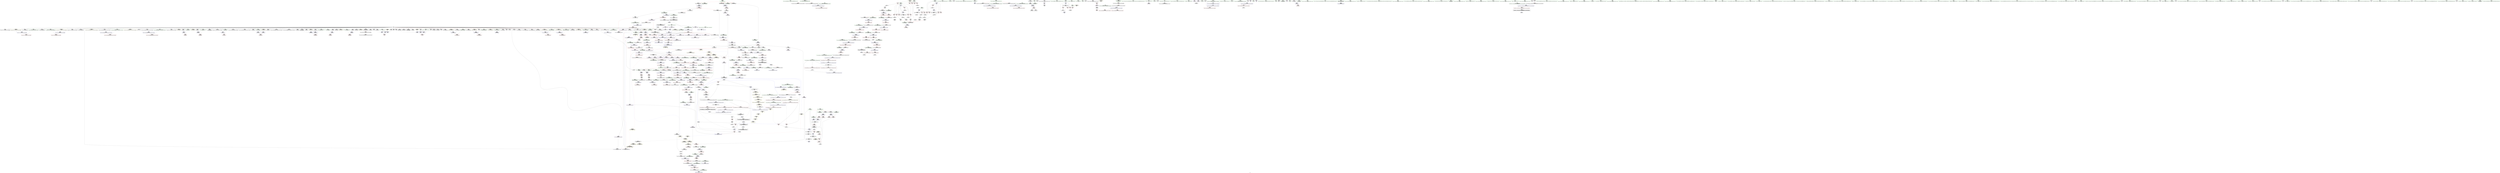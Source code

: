 digraph "SVFG" {
	label="SVFG";

	Node0x56012437c530 [shape=record,color=grey,label="{NodeID: 0\nNullPtr}"];
	Node0x56012437c530 -> Node0x5601243bfa50[style=solid];
	Node0x56012437c530 -> Node0x5601243bfb50[style=solid];
	Node0x56012437c530 -> Node0x5601243bfc20[style=solid];
	Node0x56012437c530 -> Node0x5601243bfcf0[style=solid];
	Node0x56012437c530 -> Node0x5601243bfdc0[style=solid];
	Node0x56012437c530 -> Node0x5601243bfe90[style=solid];
	Node0x56012437c530 -> Node0x5601243bff60[style=solid];
	Node0x56012437c530 -> Node0x5601243c0030[style=solid];
	Node0x56012437c530 -> Node0x5601243c0100[style=solid];
	Node0x56012437c530 -> Node0x5601243c01d0[style=solid];
	Node0x56012437c530 -> Node0x5601243c87a0[style=solid];
	Node0x56012437c530 -> Node0x5601243c8830[style=solid];
	Node0x56012437c530 -> Node0x5601243c8900[style=solid];
	Node0x56012437c530 -> Node0x5601243c89d0[style=solid];
	Node0x56012437c530 -> Node0x5601243c8aa0[style=solid];
	Node0x56012437c530 -> Node0x5601243c8b70[style=solid];
	Node0x56012437c530 -> Node0x5601243c8c40[style=solid];
	Node0x56012437c530 -> Node0x5601243c8d10[style=solid];
	Node0x56012437c530 -> Node0x5601243c8de0[style=solid];
	Node0x56012437c530 -> Node0x5601243c8eb0[style=solid];
	Node0x56012437c530 -> Node0x5601243c8f80[style=solid];
	Node0x56012437c530 -> Node0x5601243c9050[style=solid];
	Node0x56012437c530 -> Node0x5601243c9120[style=solid];
	Node0x56012437c530 -> Node0x5601243c91f0[style=solid];
	Node0x56012437c530 -> Node0x5601243c92c0[style=solid];
	Node0x56012437c530 -> Node0x5601243c9390[style=solid];
	Node0x56012437c530 -> Node0x5601243c9460[style=solid];
	Node0x56012437c530 -> Node0x5601243c9530[style=solid];
	Node0x56012437c530 -> Node0x5601243c9600[style=solid];
	Node0x56012437c530 -> Node0x5601243c96d0[style=solid];
	Node0x56012437c530 -> Node0x5601243c97a0[style=solid];
	Node0x56012437c530 -> Node0x5601243c9870[style=solid];
	Node0x56012437c530 -> Node0x5601243c9940[style=solid];
	Node0x56012437c530 -> Node0x5601243c9a10[style=solid];
	Node0x56012437c530 -> Node0x5601243c9ae0[style=solid];
	Node0x56012437c530 -> Node0x5601243c9bb0[style=solid];
	Node0x56012437c530 -> Node0x5601243c9c80[style=solid];
	Node0x56012437c530 -> Node0x5601243c9d50[style=solid];
	Node0x56012437c530 -> Node0x5601243c9e20[style=solid];
	Node0x56012437c530 -> Node0x5601243c9ef0[style=solid];
	Node0x56012437c530 -> Node0x5601243c9fc0[style=solid];
	Node0x56012437c530 -> Node0x5601243ca090[style=solid];
	Node0x56012437c530 -> Node0x5601243ca160[style=solid];
	Node0x56012437c530 -> Node0x5601243ca230[style=solid];
	Node0x56012437c530 -> Node0x5601243ca300[style=solid];
	Node0x56012437c530 -> Node0x5601243ca3d0[style=solid];
	Node0x56012437c530 -> Node0x5601243ca4a0[style=solid];
	Node0x56012437c530 -> Node0x5601243ca570[style=solid];
	Node0x56012437c530 -> Node0x5601243ca640[style=solid];
	Node0x56012437c530 -> Node0x5601243ca710[style=solid];
	Node0x56012437c530 -> Node0x5601243ca7e0[style=solid];
	Node0x56012437c530 -> Node0x5601243ca8b0[style=solid];
	Node0x56012437c530 -> Node0x5601243ca980[style=solid];
	Node0x56012437c530 -> Node0x5601243caa50[style=solid];
	Node0x56012437c530 -> Node0x5601243cab20[style=solid];
	Node0x56012437c530 -> Node0x5601243cabf0[style=solid];
	Node0x56012437c530 -> Node0x5601243cacc0[style=solid];
	Node0x56012437c530 -> Node0x5601243cad90[style=solid];
	Node0x56012437c530 -> Node0x5601243cae60[style=solid];
	Node0x56012437c530 -> Node0x5601243caf30[style=solid];
	Node0x56012437c530 -> Node0x5601243dbf10[style=solid];
	Node0x56012437c530 -> Node0x5601243dfb60[style=solid];
	Node0x56012437c530 -> Node0x5601243dfc30[style=solid];
	Node0x56012437c530 -> Node0x5601243dfd00[style=solid];
	Node0x56012437c530 -> Node0x5601243f6d60[style=solid];
	Node0x56012437c530 -> Node0x5601243f9d00[style=solid];
	Node0x56012437c530:s64 -> Node0x5601244747e0[style=solid,color=red];
	Node0x5601243dfdd0 [shape=record,color=blue,label="{NodeID: 609\n864\<--862\nthis.addr\<--this\n_ZNSt12_Vector_baseIiSaIiEE17_M_create_storageEm\n}"];
	Node0x5601243dfdd0 -> Node0x5601243d93d0[style=dashed];
	Node0x5601243c7770 [shape=record,color=red,label="{NodeID: 443\n568\<--556\n\<--__a.addr\n_ZNSt6vectorIiSaIiEEC2EmRKS0_\n|{<s0>60}}"];
	Node0x5601243c7770:s0 -> Node0x560124474f60[style=solid,color=red];
	Node0x56012446e8b0 [shape=record,color=black,label="{NodeID: 1384\n420 = PHI(606, )\n}"];
	Node0x56012446e8b0 -> Node0x5601243c70f0[style=solid];
	Node0x56012446e8b0 -> Node0x5601243dd530[style=solid];
	Node0x5601243cae60 [shape=record,color=black,label="{NodeID: 277\n829\<--3\n\<--dummyVal\n_ZNSt12_Vector_baseIiSaIiEED2Ev\n}"];
	Node0x5601243cae60 -> Node0x5601243df820[style=solid];
	Node0x5601243bb610 [shape=record,color=green,label="{NodeID: 111\n570\<--571\n_ZNSt12_Vector_baseIiSaIiEEC2EmRKS0_\<--_ZNSt12_Vector_baseIiSaIiEEC2EmRKS0__field_insensitive\n}"];
	Node0x5601243dd120 [shape=record,color=blue,label="{NodeID: 554\n277\<--294\nehselector.slot\<--\n_Z9to_stringB5cxx11b\n}"];
	Node0x5601243dd120 -> Node0x5601243c5890[style=dashed];
	Node0x5601243c4ac0 [shape=record,color=red,label="{NodeID: 388\n94\<--88\n\<--__lhs.addr\n_ZStplIcSt11char_traitsIcESaIcEENSt7__cxx1112basic_stringIT_T0_T1_EEOS8_S5_\n}"];
	Node0x5601243bfcf0 [shape=record,color=black,label="{NodeID: 222\n75\<--3\n\<--dummyVal\n_Z9to_stringNSt7__cxx1112basic_stringIcSt11char_traitsIcESaIcEEE\n}"];
	Node0x5601243bfcf0 -> Node0x5601243dc0e0[style=solid];
	Node0x5601243bbfc0 [shape=record,color=green,label="{NodeID: 56\n180\<--181\nexn.slot\<--exn.slot_field_insensitive\n_Z9to_stringB5cxx11c\n}"];
	Node0x5601243bbfc0 -> Node0x5601243c52e0[style=solid];
	Node0x5601243bbfc0 -> Node0x5601243dc9d0[style=solid];
	Node0x5601243da410 [shape=record,color=red,label="{NodeID: 499\n1037\<--1034\nthis1\<--this.addr\n_ZNSt12_Vector_baseIiSaIiEE19_M_get_Tp_allocatorEv\n}"];
	Node0x5601243da410 -> Node0x5601243d0260[style=solid];
	Node0x560124474350 [shape=record,color=black,label="{NodeID: 1440\n1043 = PHI(1027, )\n1st arg _ZSt25__uninitialized_default_nIPimET_S1_T0_ }"];
	Node0x560124474350 -> Node0x5601243e1080[style=solid];
	Node0x5601243cdc70 [shape=record,color=black,label="{NodeID: 333\n1166\<--1165\n\<--_M_impl\n_ZNSt12_Vector_baseIiSaIiEE13_M_deallocateEPim\n|{<s0>92}}"];
	Node0x5601243cdc70:s0 -> Node0x5601244750a0[style=solid,color=red];
	Node0x5601243c31e0 [shape=record,color=green,label="{NodeID: 167\n991\<--992\n_ZSt17__throw_bad_allocv\<--_ZSt17__throw_bad_allocv_field_insensitive\n}"];
	Node0x5601243a1530 [shape=record,color=green,label="{NodeID: 1\n7\<--1\n__dso_handle\<--dummyObj\nGlob }"];
	Node0x5601243dfea0 [shape=record,color=blue,label="{NodeID: 610\n866\<--863\n__n.addr\<--__n\n_ZNSt12_Vector_baseIiSaIiEE17_M_create_storageEm\n}"];
	Node0x5601243dfea0 -> Node0x5601243d94a0[style=dashed];
	Node0x5601243dfea0 -> Node0x5601243d9570[style=dashed];
	Node0x5601243c7840 [shape=record,color=red,label="{NodeID: 444\n587\<--558\nexn\<--exn.slot\n_ZNSt6vectorIiSaIiEEC2EmRKS0_\n}"];
	Node0x56012446ea20 [shape=record,color=black,label="{NodeID: 1385\n496 = PHI()\n}"];
	Node0x5601243caf30 [shape=record,color=black,label="{NodeID: 278\n831\<--3\n\<--dummyVal\n_ZNSt12_Vector_baseIiSaIiEED2Ev\n}"];
	Node0x5601243caf30 -> Node0x5601243df8f0[style=solid];
	Node0x5601243bb710 [shape=record,color=green,label="{NodeID: 112\n574\<--575\n_ZNSt6vectorIiSaIiEE21_M_default_initializeEm\<--_ZNSt6vectorIiSaIiEE21_M_default_initializeEm_field_insensitive\n}"];
	Node0x5601243dd1f0 [shape=record,color=blue,label="{NodeID: 555\n320\<--349\nretval\<--\nmain\n}"];
	Node0x5601243c4b90 [shape=record,color=red,label="{NodeID: 389\n95\<--90\n\<--__rhs.addr\n_ZStplIcSt11char_traitsIcESaIcEENSt7__cxx1112basic_stringIT_T0_T1_EEOS8_S5_\n}"];
	Node0x5601243bfdc0 [shape=record,color=black,label="{NodeID: 223\n81\<--3\nlpad.val\<--dummyVal\n_Z9to_stringNSt7__cxx1112basic_stringIcSt11char_traitsIcESaIcEEE\n}"];
	Node0x5601243bc090 [shape=record,color=green,label="{NodeID: 57\n182\<--183\nehselector.slot\<--ehselector.slot_field_insensitive\n_Z9to_stringB5cxx11c\n}"];
	Node0x5601243bc090 -> Node0x5601243c53b0[style=solid];
	Node0x5601243bc090 -> Node0x5601243dcaa0[style=solid];
	Node0x5601243da4e0 [shape=record,color=red,label="{NodeID: 500\n1054\<--1044\n\<--__first.addr\n_ZSt25__uninitialized_default_nIPimET_S1_T0_\n|{<s0>88}}"];
	Node0x5601243da4e0:s0 -> Node0x560124472710[style=solid,color=red];
	Node0x560124474460 [shape=record,color=black,label="{NodeID: 1441\n270 = PHI()\n1st arg _Z9to_stringB5cxx11b }"];
	Node0x560124474460 -> Node0x5601243cb300[style=solid];
	Node0x5601243cdd40 [shape=record,color=black,label="{NodeID: 334\n1200\<--1199\n\<--\n_ZNSt16allocator_traitsISaIiEE10deallocateERS0_Pim\n|{<s0>95}}"];
	Node0x5601243cdd40:s0 -> Node0x560124475e90[style=solid,color=red];
	Node0x5601243c32e0 [shape=record,color=green,label="{NodeID: 168\n996\<--997\ncall2\<--call2_field_insensitive\n_ZN9__gnu_cxx13new_allocatorIiE8allocateEmPKv\n}"];
	Node0x5601243c32e0 -> Node0x5601243cd380[style=solid];
	Node0x5601243b74f0 [shape=record,color=green,label="{NodeID: 2\n8\<--1\n.str\<--dummyObj\nGlob }"];
	Node0x5601243dff70 [shape=record,color=blue,label="{NodeID: 611\n876\<--872\n_M_start\<--call\n_ZNSt12_Vector_baseIiSaIiEE17_M_create_storageEm\n|{|<s2>70}}"];
	Node0x5601243dff70 -> Node0x5601243d9640[style=dashed];
	Node0x5601243dff70 -> Node0x5601243d9710[style=dashed];
	Node0x5601243dff70:s2 -> Node0x56012443bd80[style=dashed,color=blue];
	Node0x5601243c7910 [shape=record,color=red,label="{NodeID: 445\n588\<--560\nsel\<--ehselector.slot\n_ZNSt6vectorIiSaIiEEC2EmRKS0_\n}"];
	Node0x56012446eaf0 [shape=record,color=black,label="{NodeID: 1386\n500 = PHI()\n}"];
	Node0x5601243cb000 [shape=record,color=black,label="{NodeID: 279\n14\<--13\n\<--_ZSt3cin\nCan only get source location for instruction, argument, global var or function.}"];
	Node0x5601243cb000 -> Node0x5601243d04d0[style=solid];
	Node0x5601243c0300 [shape=record,color=green,label="{NodeID: 113\n584\<--585\n_ZNSt12_Vector_baseIiSaIiEED2Ev\<--_ZNSt12_Vector_baseIiSaIiEED2Ev_field_insensitive\n}"];
	Node0x5601243dd2c0 [shape=record,color=blue,label="{NodeID: 556\n324\<--366\ntc\<--\nmain\n}"];
	Node0x5601243dd2c0 -> Node0x560124422600[style=dashed];
	Node0x5601243c4c60 [shape=record,color=red,label="{NodeID: 390\n140\<--111\n\<--__lhs.addr\n_ZStplIcSt11char_traitsIcESaIcEENSt7__cxx1112basic_stringIT_T0_T1_EES5_RKS8_\n}"];
	Node0x5601243bfe90 [shape=record,color=black,label="{NodeID: 224\n82\<--3\nlpad.val1\<--dummyVal\n_Z9to_stringNSt7__cxx1112basic_stringIcSt11char_traitsIcESaIcEEE\n}"];
	Node0x5601243bc160 [shape=record,color=green,label="{NodeID: 58\n187\<--188\n_ZNSaIcEC1Ev\<--_ZNSaIcEC1Ev_field_insensitive\n}"];
	Node0x5601243da5b0 [shape=record,color=red,label="{NodeID: 501\n1055\<--1046\n\<--__n.addr\n_ZSt25__uninitialized_default_nIPimET_S1_T0_\n|{<s0>88}}"];
	Node0x5601243da5b0:s0 -> Node0x560124472820[style=solid,color=red];
	Node0x560124474530 [shape=record,color=black,label="{NodeID: 1442\n971 = PHI(964, )\n0th arg _ZN9__gnu_cxx13new_allocatorIiE8allocateEmPKv }"];
	Node0x560124474530 -> Node0x5601243e0930[style=solid];
	Node0x5601243cde10 [shape=record,color=black,label="{NodeID: 335\n1222\<--1221\n\<--\n_ZN9__gnu_cxx13new_allocatorIiE10deallocateEPim\n}"];
	Node0x5601243c33b0 [shape=record,color=green,label="{NodeID: 169\n998\<--999\n_Znwm\<--_Znwm_field_insensitive\n}"];
	Node0x5601243b7580 [shape=record,color=green,label="{NodeID: 3\n10\<--1\n.str.1\<--dummyObj\nGlob }"];
	Node0x5601243e0040 [shape=record,color=blue,label="{NodeID: 612\n882\<--880\n_M_finish\<--\n_ZNSt12_Vector_baseIiSaIiEE17_M_create_storageEm\n|{<s0>70}}"];
	Node0x5601243e0040:s0 -> Node0x56012443bd80[style=dashed,color=blue];
	Node0x5601243c79e0 [shape=record,color=red,label="{NodeID: 446\n597\<--594\nthis1\<--this.addr\n_ZNSaIiED2Ev\n}"];
	Node0x5601243c79e0 -> Node0x5601243cc0d0[style=solid];
	Node0x56012446ebc0 [shape=record,color=black,label="{NodeID: 1387\n504 = PHI()\n}"];
	Node0x5601243cb100 [shape=record,color=black,label="{NodeID: 280\n15\<--13\n\<--_ZSt3cin\nCan only get source location for instruction, argument, global var or function.}"];
	Node0x5601243cb100 -> Node0x5601243c4850[style=solid];
	Node0x5601243c0400 [shape=record,color=green,label="{NodeID: 114\n594\<--595\nthis.addr\<--this.addr_field_insensitive\n_ZNSaIiED2Ev\n}"];
	Node0x5601243c0400 -> Node0x5601243c79e0[style=solid];
	Node0x5601243c0400 -> Node0x5601243de640[style=solid];
	Node0x5601243dd390 [shape=record,color=blue,label="{NodeID: 557\n338\<--366\ni\<--\nmain\n}"];
	Node0x5601243dd390 -> Node0x5601243c6250[style=dashed];
	Node0x5601243dd390 -> Node0x5601243c6320[style=dashed];
	Node0x5601243dd390 -> Node0x5601243c63f0[style=dashed];
	Node0x5601243dd390 -> Node0x5601243c64c0[style=dashed];
	Node0x5601243dd390 -> Node0x5601243c6590[style=dashed];
	Node0x5601243dd390 -> Node0x5601243c6660[style=dashed];
	Node0x5601243dd390 -> Node0x5601243dd600[style=dashed];
	Node0x5601243dd390 -> Node0x560124422b00[style=dashed];
	Node0x5601243c4d30 [shape=record,color=red,label="{NodeID: 391\n130\<--113\n\<--__rhs.addr\n_ZStplIcSt11char_traitsIcESaIcEENSt7__cxx1112basic_stringIT_T0_T1_EES5_RKS8_\n}"];
	Node0x5601243bff60 [shape=record,color=black,label="{NodeID: 225\n150\<--3\n\<--dummyVal\n_ZStplIcSt11char_traitsIcESaIcEENSt7__cxx1112basic_stringIT_T0_T1_EES5_RKS8_\n}"];
	Node0x56012442f5d0 [shape=record,color=yellow,style=double,label="{NodeID: 1166\n44V_1 = ENCHI(MR_44V_0)\npts\{997 \}\nFun[_ZSt27__uninitialized_default_n_aIPimiET_S1_T0_RSaIT1_E]|{<s0>87}}"];
	Node0x56012442f5d0:s0 -> Node0x56012442bd90[style=dashed,color=red];
	Node0x5601243bc260 [shape=record,color=green,label="{NodeID: 59\n190\<--191\n_ZNSt7__cxx1112basic_stringIcSt11char_traitsIcESaIcEEC1EmcRKS3_\<--_ZNSt7__cxx1112basic_stringIcSt11char_traitsIcESaIcEEC1EmcRKS3__field_insensitive\n}"];
	Node0x5601243da680 [shape=record,color=red,label="{NodeID: 502\n1071\<--1063\n\<--__first.addr\n_ZNSt27__uninitialized_default_n_1ILb1EE18__uninit_default_nIPimEET_S3_T0_\n|{<s0>89}}"];
	Node0x5601243da680:s0 -> Node0x5601244732f0[style=solid,color=red];
	Node0x5601244746a0 [shape=record,color=black,label="{NodeID: 1443\n972 = PHI(965, )\n1st arg _ZN9__gnu_cxx13new_allocatorIiE8allocateEmPKv }"];
	Node0x5601244746a0 -> Node0x5601243e0a00[style=solid];
	Node0x5601243cdee0 [shape=record,color=purple,label="{NodeID: 336\n34\<--4\n\<--_ZStL8__ioinit\n__cxx_global_var_init\n}"];
	Node0x5601243c34b0 [shape=record,color=green,label="{NodeID: 170\n1004\<--1005\nthis.addr\<--this.addr_field_insensitive\n_ZNK9__gnu_cxx13new_allocatorIiE8max_sizeEv\n}"];
	Node0x5601243c34b0 -> Node0x5601243da1a0[style=solid];
	Node0x5601243c34b0 -> Node0x5601243e0ba0[style=solid];
	Node0x56012442c250 [shape=record,color=yellow,style=double,label="{NodeID: 1111\n36V_1 = ENCHI(MR_36V_0)\npts\{276 \}\nFun[_Z9to_stringB5cxx11b]}"];
	Node0x56012442c250 -> Node0x5601243dd050[style=dashed];
	Node0x5601243b7830 [shape=record,color=green,label="{NodeID: 4\n12\<--1\n_ZSt4cerr\<--dummyObj\nGlob }"];
	Node0x5601243e0110 [shape=record,color=blue,label="{NodeID: 613\n890\<--888\n_M_end_of_storage\<--add.ptr\n_ZNSt12_Vector_baseIiSaIiEE17_M_create_storageEm\n|{<s0>70}}"];
	Node0x5601243e0110:s0 -> Node0x56012443bd80[style=dashed,color=blue];
	Node0x5601243c7ab0 [shape=record,color=red,label="{NodeID: 447\n615\<--609\nthis1\<--this.addr\n_ZNSt6vectorIiSaIiEEixEm\n}"];
	Node0x5601243c7ab0 -> Node0x5601243cc1a0[style=solid];
	Node0x56012446ec90 [shape=record,color=black,label="{NodeID: 1388\n506 = PHI()\n}"];
	Node0x5601243cb200 [shape=record,color=black,label="{NodeID: 281\n36\<--37\n\<--_ZNSt8ios_base4InitD1Ev\nCan only get source location for instruction, argument, global var or function.}"];
	Node0x5601243c04d0 [shape=record,color=green,label="{NodeID: 115\n600\<--601\n_ZN9__gnu_cxx13new_allocatorIiED2Ev\<--_ZN9__gnu_cxx13new_allocatorIiED2Ev_field_insensitive\n}"];
	Node0x5601243dd460 [shape=record,color=blue,label="{NodeID: 558\n407\<--411\ncall17\<--add18\nmain\n}"];
	Node0x5601243dd460 -> Node0x5601243c7020[style=dashed];
	Node0x5601243dd460 -> Node0x5601243c70f0[style=dashed];
	Node0x5601243dd460 -> Node0x5601243dd530[style=dashed];
	Node0x5601243c4e00 [shape=record,color=red,label="{NodeID: 392\n142\<--113\n\<--__rhs.addr\n_ZStplIcSt11char_traitsIcESaIcEENSt7__cxx1112basic_stringIT_T0_T1_EES5_RKS8_\n}"];
	Node0x5601243c0030 [shape=record,color=black,label="{NodeID: 226\n151\<--3\n\<--dummyVal\n_ZStplIcSt11char_traitsIcESaIcEENSt7__cxx1112basic_stringIT_T0_T1_EES5_RKS8_\n}"];
	Node0x5601243c0030 -> Node0x5601243dc760[style=solid];
	Node0x5601243bc360 [shape=record,color=green,label="{NodeID: 60\n193\<--194\n_ZNSaIcED1Ev\<--_ZNSaIcED1Ev_field_insensitive\n}"];
	Node0x5601243da750 [shape=record,color=red,label="{NodeID: 503\n1072\<--1065\n\<--__n.addr\n_ZNSt27__uninitialized_default_n_1ILb1EE18__uninit_default_nIPimEET_S3_T0_\n|{<s0>89}}"];
	Node0x5601243da750:s0 -> Node0x560124473400[style=solid,color=red];
	Node0x5601244747e0 [shape=record,color=black,label="{NodeID: 1444\n973 = PHI(3, )\n2nd arg _ZN9__gnu_cxx13new_allocatorIiE8allocateEmPKv }"];
	Node0x5601244747e0 -> Node0x5601243e0ad0[style=solid];
	Node0x5601243cdfb0 [shape=record,color=purple,label="{NodeID: 337\n284\<--8\n\<--.str\n_Z9to_stringB5cxx11b\n}"];
	Node0x5601243cdfb0 -> Node0x560123f1a6a0[style=solid];
	Node0x5601243c3580 [shape=record,color=green,label="{NodeID: 171\n1017\<--1018\n__first.addr\<--__first.addr_field_insensitive\n_ZSt27__uninitialized_default_n_aIPimiET_S1_T0_RSaIT1_E\n}"];
	Node0x5601243c3580 -> Node0x5601243da270[style=solid];
	Node0x5601243c3580 -> Node0x5601243e0c70[style=solid];
	Node0x56012442c330 [shape=record,color=yellow,style=double,label="{NodeID: 1112\n38V_1 = ENCHI(MR_38V_0)\npts\{278 \}\nFun[_Z9to_stringB5cxx11b]}"];
	Node0x56012442c330 -> Node0x5601243dd120[style=dashed];
	Node0x5601243b78c0 [shape=record,color=green,label="{NodeID: 5\n13\<--1\n_ZSt3cin\<--dummyObj\nGlob }"];
	Node0x5601243e01e0 [shape=record,color=blue,label="{NodeID: 614\n895\<--894\nthis.addr\<--this\n_ZNSt12_Vector_baseIiSaIiEE12_Vector_implD2Ev\n}"];
	Node0x5601243e01e0 -> Node0x5601243d97e0[style=dashed];
	Node0x5601243c7b80 [shape=record,color=red,label="{NodeID: 448\n620\<--611\n\<--__n.addr\n_ZNSt6vectorIiSaIiEEixEm\n}"];
	Node0x56012446fff0 [shape=record,color=black,label="{NodeID: 1389\n508 = PHI()\n}"];
	Node0x5601243cb300 [shape=record,color=black,label="{NodeID: 282\n279\<--270\nfrombool\<--b\n_Z9to_stringB5cxx11b\n}"];
	Node0x5601243cb300 -> Node0x5601243dcf80[style=solid];
	Node0x5601243c05d0 [shape=record,color=green,label="{NodeID: 116\n609\<--610\nthis.addr\<--this.addr_field_insensitive\n_ZNSt6vectorIiSaIiEEixEm\n}"];
	Node0x5601243c05d0 -> Node0x5601243c7ab0[style=solid];
	Node0x5601243c05d0 -> Node0x5601243de710[style=solid];
	Node0x5601243dd530 [shape=record,color=blue,label="{NodeID: 559\n420\<--422\ncall23\<--add24\nmain\n}"];
	Node0x5601243dd530 -> Node0x5601243c6f50[style=dashed];
	Node0x5601243dd530 -> Node0x5601243c71c0[style=dashed];
	Node0x5601243dd530 -> Node0x5601243c7290[style=dashed];
	Node0x5601243dd530 -> Node0x5601243dd460[style=dashed];
	Node0x5601243dd530 -> Node0x560124424400[style=dashed];
	Node0x5601243c4ed0 [shape=record,color=red,label="{NodeID: 393\n148\<--115\nnrvo.val\<--nrvo\n_ZStplIcSt11char_traitsIcESaIcEENSt7__cxx1112basic_stringIT_T0_T1_EES5_RKS8_\n}"];
	Node0x5601243c0100 [shape=record,color=black,label="{NodeID: 227\n153\<--3\n\<--dummyVal\n_ZStplIcSt11char_traitsIcESaIcEENSt7__cxx1112basic_stringIT_T0_T1_EES5_RKS8_\n}"];
	Node0x5601243c0100 -> Node0x5601243dc830[style=solid];
	Node0x5601243bc460 [shape=record,color=green,label="{NodeID: 61\n217\<--218\n_Z9to_stringB5cxx11PKc\<--_Z9to_stringB5cxx11PKc_field_insensitive\n}"];
	Node0x5601243da820 [shape=record,color=red,label="{NodeID: 504\n1091\<--1082\n\<--__first.addr\n_ZSt6fill_nIPimiET_S1_T0_RKT1_\n|{<s0>90}}"];
	Node0x5601243da820:s0 -> Node0x5601244762f0[style=solid,color=red];
	Node0x560124474920 [shape=record,color=black,label="{NodeID: 1445\n1149 = PHI(807, )\n0th arg _ZNSt12_Vector_baseIiSaIiEE13_M_deallocateEPim }"];
	Node0x560124474920 -> Node0x5601243e1e50[style=solid];
	Node0x5601243ce080 [shape=record,color=purple,label="{NodeID: 338\n285\<--10\n\<--.str.1\n_Z9to_stringB5cxx11b\n}"];
	Node0x5601243ce080 -> Node0x560123f1a6a0[style=solid];
	Node0x5601243c3650 [shape=record,color=green,label="{NodeID: 172\n1019\<--1020\n__n.addr\<--__n.addr_field_insensitive\n_ZSt27__uninitialized_default_n_aIPimiET_S1_T0_RSaIT1_E\n}"];
	Node0x5601243c3650 -> Node0x5601243da340[style=solid];
	Node0x5601243c3650 -> Node0x5601243e0d40[style=solid];
	Node0x5601243b7950 [shape=record,color=green,label="{NodeID: 6\n16\<--1\n_ZSt4cout\<--dummyObj\nGlob }"];
	Node0x5601243e02b0 [shape=record,color=blue,label="{NodeID: 615\n905\<--903\nthis.addr\<--this\n_ZNSaIiEC2ERKS_\n}"];
	Node0x5601243e02b0 -> Node0x5601243d98b0[style=dashed];
	Node0x5601243c7c50 [shape=record,color=red,label="{NodeID: 449\n619\<--618\n\<--_M_start\n_ZNSt6vectorIiSaIiEEixEm\n}"];
	Node0x5601243c7c50 -> Node0x5601243d05a0[style=solid];
	Node0x5601244700f0 [shape=record,color=black,label="{NodeID: 1390\n872 = PHI(930, )\n}"];
	Node0x5601244700f0 -> Node0x5601243dff70[style=solid];
	Node0x5601243cb3d0 [shape=record,color=black,label="{NodeID: 283\n282\<--281\ntobool\<--\n_Z9to_stringB5cxx11b\n}"];
	Node0x5601243c06a0 [shape=record,color=green,label="{NodeID: 117\n611\<--612\n__n.addr\<--__n.addr_field_insensitive\n_ZNSt6vectorIiSaIiEEixEm\n}"];
	Node0x5601243c06a0 -> Node0x5601243c7b80[style=solid];
	Node0x5601243c06a0 -> Node0x5601243de7e0[style=solid];
	Node0x5601243dd600 [shape=record,color=blue,label="{NodeID: 560\n338\<--426\ni\<--inc\nmain\n}"];
	Node0x5601243dd600 -> Node0x5601243c6250[style=dashed];
	Node0x5601243dd600 -> Node0x5601243c6320[style=dashed];
	Node0x5601243dd600 -> Node0x5601243c63f0[style=dashed];
	Node0x5601243dd600 -> Node0x5601243c64c0[style=dashed];
	Node0x5601243dd600 -> Node0x5601243c6590[style=dashed];
	Node0x5601243dd600 -> Node0x5601243c6660[style=dashed];
	Node0x5601243dd600 -> Node0x5601243dd600[style=dashed];
	Node0x5601243dd600 -> Node0x560124422b00[style=dashed];
	Node0x5601243c4fa0 [shape=record,color=red,label="{NodeID: 394\n135\<--117\n\<--__len\n_ZStplIcSt11char_traitsIcESaIcEENSt7__cxx1112basic_stringIT_T0_T1_EES5_RKS8_\n}"];
	Node0x5601243c4fa0 -> Node0x5601243f8f80[style=solid];
	Node0x5601243c01d0 [shape=record,color=black,label="{NodeID: 228\n162\<--3\nlpad.val\<--dummyVal\n_ZStplIcSt11char_traitsIcESaIcEENSt7__cxx1112basic_stringIT_T0_T1_EES5_RKS8_\n}"];
	Node0x5601243bc560 [shape=record,color=green,label="{NodeID: 62\n222\<--223\ns.addr\<--s.addr_field_insensitive\n_Z9to_stringB5cxx11PKc\n}"];
	Node0x5601243bc560 -> Node0x5601243c5480[style=solid];
	Node0x5601243bc560 -> Node0x5601243dcb70[style=solid];
	Node0x5601243da8f0 [shape=record,color=red,label="{NodeID: 505\n1095\<--1084\n\<--__n.addr\n_ZSt6fill_nIPimiET_S1_T0_RKT1_\n|{<s0>91}}"];
	Node0x5601243da8f0:s0 -> Node0x560124472ec0[style=solid,color=red];
	Node0x560124474a60 [shape=record,color=black,label="{NodeID: 1446\n1150 = PHI(810, )\n1st arg _ZNSt12_Vector_baseIiSaIiEE13_M_deallocateEPim }"];
	Node0x560124474a60 -> Node0x5601243e1f20[style=solid];
	Node0x5601243ce150 [shape=record,color=purple,label="{NodeID: 339\n495\<--17\n\<--.str.2\nmain\n}"];
	Node0x5601243c3720 [shape=record,color=green,label="{NodeID: 173\n1021\<--1022\n.addr\<--.addr_field_insensitive\n_ZSt27__uninitialized_default_n_aIPimiET_S1_T0_RSaIT1_E\n}"];
	Node0x5601243c3720 -> Node0x5601243e0e10[style=solid];
	Node0x5601243b8220 [shape=record,color=green,label="{NodeID: 7\n17\<--1\n.str.2\<--dummyObj\nGlob }"];
	Node0x5601243e0380 [shape=record,color=blue,label="{NodeID: 616\n907\<--904\n__a.addr\<--__a\n_ZNSaIiEC2ERKS_\n}"];
	Node0x5601243e0380 -> Node0x5601243d9980[style=dashed];
	Node0x5601243c7d20 [shape=record,color=red,label="{NodeID: 450\n646\<--626\n\<--retval\n_ZSt3maxIiERKT_S2_S2_\n}"];
	Node0x5601243c7d20 -> Node0x5601243cc340[style=solid];
	Node0x560124470320 [shape=record,color=black,label="{NodeID: 1391\n673 = PHI(1032, )\n|{<s0>65}}"];
	Node0x560124470320:s0 -> Node0x5601244738a0[style=solid,color=red];
	Node0x5601243cb4a0 [shape=record,color=black,label="{NodeID: 284\n283\<--281\n\<--\n_Z9to_stringB5cxx11b\n}"];
	Node0x5601243c0770 [shape=record,color=green,label="{NodeID: 118\n626\<--627\nretval\<--retval_field_insensitive\n_ZSt3maxIiERKT_S2_S2_\n}"];
	Node0x5601243c0770 -> Node0x5601243c7d20[style=solid];
	Node0x5601243c0770 -> Node0x5601243dea50[style=solid];
	Node0x5601243c0770 -> Node0x5601243deb20[style=solid];
	Node0x5601243dd6d0 [shape=record,color=blue,label="{NodeID: 561\n330\<--430\nexn.slot\<--\nmain\n}"];
	Node0x5601243dd6d0 -> Node0x5601243c60b0[style=dashed];
	Node0x5601243c5070 [shape=record,color=red,label="{NodeID: 395\n160\<--119\nexn\<--exn.slot\n_ZStplIcSt11char_traitsIcESaIcEENSt7__cxx1112basic_stringIT_T0_T1_EES5_RKS8_\n}"];
	Node0x5601243c87a0 [shape=record,color=black,label="{NodeID: 229\n163\<--3\nlpad.val5\<--dummyVal\n_ZStplIcSt11char_traitsIcESaIcEENSt7__cxx1112basic_stringIT_T0_T1_EES5_RKS8_\n}"];
	Node0x5601243bc630 [shape=record,color=green,label="{NodeID: 63\n224\<--225\nagg.tmp\<--agg.tmp_field_insensitive\n_Z9to_stringB5cxx11PKc\n|{<s0>23}}"];
	Node0x5601243bc630:s0 -> Node0x560124476c70[style=solid,color=red];
	Node0x5601243da9c0 [shape=record,color=red,label="{NodeID: 506\n1096\<--1086\n\<--__value.addr\n_ZSt6fill_nIPimiET_S1_T0_RKT1_\n|{<s0>91}}"];
	Node0x5601243da9c0:s0 -> Node0x560124472fd0[style=solid,color=red];
	Node0x560124474ba0 [shape=record,color=black,label="{NodeID: 1447\n1151 = PHI(820, )\n2nd arg _ZNSt12_Vector_baseIiSaIiEE13_M_deallocateEPim }"];
	Node0x560124474ba0 -> Node0x5601243e1ff0[style=solid];
	Node0x5601243ce220 [shape=record,color=purple,label="{NodeID: 340\n503\<--19\n\<--.str.3\nmain\n}"];
	Node0x5601243c37f0 [shape=record,color=green,label="{NodeID: 174\n1029\<--1030\n_ZSt25__uninitialized_default_nIPimET_S1_T0_\<--_ZSt25__uninitialized_default_nIPimET_S1_T0__field_insensitive\n}"];
	Node0x5601243b82b0 [shape=record,color=green,label="{NodeID: 8\n19\<--1\n.str.3\<--dummyObj\nGlob }"];
	Node0x5601243e0450 [shape=record,color=blue,label="{NodeID: 617\n922\<--920\nthis.addr\<--this\n_ZN9__gnu_cxx13new_allocatorIiEC2ERKS1_\n}"];
	Node0x5601243e0450 -> Node0x5601243d9a50[style=dashed];
	Node0x5601243c7df0 [shape=record,color=red,label="{NodeID: 451\n634\<--628\n\<--__a.addr\n_ZSt3maxIiERKT_S2_S2_\n}"];
	Node0x5601243c7df0 -> Node0x5601243c8130[style=solid];
	Node0x560124470460 [shape=record,color=black,label="{NodeID: 1392\n789 = PHI(1032, )\n|{<s0>73}}"];
	Node0x560124470460:s0 -> Node0x560124477220[style=solid,color=red];
	Node0x5601243cb570 [shape=record,color=black,label="{NodeID: 285\n319\<--349\nmain_ret\<--\nmain\n}"];
	Node0x5601243c0840 [shape=record,color=green,label="{NodeID: 119\n628\<--629\n__a.addr\<--__a.addr_field_insensitive\n_ZSt3maxIiERKT_S2_S2_\n}"];
	Node0x5601243c0840 -> Node0x5601243c7df0[style=solid];
	Node0x5601243c0840 -> Node0x5601243c7ec0[style=solid];
	Node0x5601243c0840 -> Node0x5601243de8b0[style=solid];
	Node0x56012441abb0 [shape=record,color=yellow,style=double,label="{NodeID: 1060\n46V_1 = ENCHI(MR_46V_0)\npts\{3350000 \}\nFun[_ZNSt6vectorIiSaIiEEixEm]}"];
	Node0x56012441abb0 -> Node0x5601243c7c50[style=dashed];
	Node0x5601243dd7a0 [shape=record,color=blue,label="{NodeID: 562\n332\<--432\nehselector.slot\<--\nmain\n}"];
	Node0x5601243dd7a0 -> Node0x5601243c6180[style=dashed];
	Node0x5601243c5140 [shape=record,color=red,label="{NodeID: 396\n161\<--121\nsel\<--ehselector.slot\n_ZStplIcSt11char_traitsIcESaIcEENSt7__cxx1112basic_stringIT_T0_T1_EES5_RKS8_\n}"];
	Node0x5601243c8830 [shape=record,color=black,label="{NodeID: 230\n174\<--3\nagg.result\<--dummyVal\n_Z9to_stringB5cxx11c\n0th arg _Z9to_stringB5cxx11c }"];
	Node0x5601243bc700 [shape=record,color=green,label="{NodeID: 64\n226\<--227\nref.tmp\<--ref.tmp_field_insensitive\n_Z9to_stringB5cxx11PKc\n}"];
	Node0x56012441e500 [shape=record,color=black,label="{NodeID: 1005\nMR_68V_5 = PHI(MR_68V_7, MR_68V_4, )\npts\{343 \}\n|{|<s5>50}}"];
	Node0x56012441e500 -> Node0x5601243c68d0[style=dashed];
	Node0x56012441e500 -> Node0x5601243c7360[style=dashed];
	Node0x56012441e500 -> Node0x5601243ddef0[style=dashed];
	Node0x56012441e500 -> Node0x56012441e500[style=dashed];
	Node0x56012441e500 -> Node0x560124423500[style=dashed];
	Node0x56012441e500:s5 -> Node0x56012442e280[style=dashed,color=red];
	Node0x5601243daa90 [shape=record,color=red,label="{NodeID: 507\n1128\<--1105\n\<--__first.addr\n_ZSt10__fill_n_aIPimiEN9__gnu_cxx11__enable_ifIXsr11__is_scalarIT1_EE7__valueET_E6__typeES4_T0_RKS3_\n}"];
	Node0x5601243daa90 -> Node0x5601243e1b10[style=solid];
	Node0x560124474ce0 [shape=record,color=black,label="{NodeID: 1448\n732 = PHI(566, )\n0th arg _ZNSt12_Vector_baseIiSaIiEEC2EmRKS0_ }"];
	Node0x560124474ce0 -> Node0x5601243df0d0[style=solid];
	Node0x5601243ce2f0 [shape=record,color=purple,label="{NodeID: 341\n507\<--21\n\<--.str.4\nmain\n}"];
	Node0x5601243c38f0 [shape=record,color=green,label="{NodeID: 175\n1034\<--1035\nthis.addr\<--this.addr_field_insensitive\n_ZNSt12_Vector_baseIiSaIiEE19_M_get_Tp_allocatorEv\n}"];
	Node0x5601243c38f0 -> Node0x5601243da410[style=solid];
	Node0x5601243c38f0 -> Node0x5601243e0ee0[style=solid];
	Node0x5601243b8340 [shape=record,color=green,label="{NodeID: 9\n21\<--1\n.str.4\<--dummyObj\nGlob }"];
	Node0x5601243e0520 [shape=record,color=blue,label="{NodeID: 618\n924\<--921\n.addr\<--\n_ZN9__gnu_cxx13new_allocatorIiEC2ERKS1_\n}"];
	Node0x5601243c7ec0 [shape=record,color=red,label="{NodeID: 452\n643\<--628\n\<--__a.addr\n_ZSt3maxIiERKT_S2_S2_\n}"];
	Node0x5601243c7ec0 -> Node0x5601243deb20[style=solid];
	Node0x5601244705a0 [shape=record,color=black,label="{NodeID: 1393\n790 = PHI(1013, )\n}"];
	Node0x5601244705a0 -> Node0x5601243df680[style=solid];
	Node0x5601243cb640 [shape=record,color=black,label="{NodeID: 286\n355\<--354\n\<--vbase.offset.ptr\nmain\n}"];
	Node0x5601243cb640 -> Node0x5601243c6db0[style=solid];
	Node0x5601243c0910 [shape=record,color=green,label="{NodeID: 120\n630\<--631\n__b.addr\<--__b.addr_field_insensitive\n_ZSt3maxIiERKT_S2_S2_\n}"];
	Node0x5601243c0910 -> Node0x5601243c7f90[style=solid];
	Node0x5601243c0910 -> Node0x5601243c8060[style=solid];
	Node0x5601243c0910 -> Node0x5601243de980[style=solid];
	Node0x5601243dd870 [shape=record,color=blue,label="{NodeID: 563\n330\<--436\nexn.slot\<--\nmain\n}"];
	Node0x5601243dd870 -> Node0x5601243c60b0[style=dashed];
	Node0x5601243c5210 [shape=record,color=red,label="{NodeID: 397\n185\<--176\n\<--s.addr\n_Z9to_stringB5cxx11c\n}"];
	Node0x5601243c8900 [shape=record,color=black,label="{NodeID: 231\n196\<--3\n\<--dummyVal\n_Z9to_stringB5cxx11c\n}"];
	Node0x5601243bc7d0 [shape=record,color=green,label="{NodeID: 65\n228\<--229\nexn.slot\<--exn.slot_field_insensitive\n_Z9to_stringB5cxx11PKc\n}"];
	Node0x5601243bc7d0 -> Node0x5601243c5550[style=solid];
	Node0x5601243bc7d0 -> Node0x5601243dcc40[style=solid];
	Node0x5601243bc7d0 -> Node0x5601243dcde0[style=solid];
	Node0x5601243dab60 [shape=record,color=red,label="{NodeID: 508\n1135\<--1105\n\<--__first.addr\n_ZSt10__fill_n_aIPimiEN9__gnu_cxx11__enable_ifIXsr11__is_scalarIT1_EE7__valueET_E6__typeES4_T0_RKS3_\n}"];
	Node0x5601243dab60 -> Node0x5601243d0330[style=solid];
	Node0x560124474e20 [shape=record,color=black,label="{NodeID: 1449\n733 = PHI(567, )\n1st arg _ZNSt12_Vector_baseIiSaIiEEC2EmRKS0_ }"];
	Node0x560124474e20 -> Node0x5601243df1a0[style=solid];
	Node0x5601243ce3c0 [shape=record,color=purple,label="{NodeID: 342\n1277\<--23\nllvm.global_ctors_0\<--llvm.global_ctors\nGlob }"];
	Node0x5601243ce3c0 -> Node0x5601243dbd40[style=solid];
	Node0x5601243c39c0 [shape=record,color=green,label="{NodeID: 176\n1044\<--1045\n__first.addr\<--__first.addr_field_insensitive\n_ZSt25__uninitialized_default_nIPimET_S1_T0_\n}"];
	Node0x5601243c39c0 -> Node0x5601243da4e0[style=solid];
	Node0x5601243c39c0 -> Node0x5601243e0fb0[style=solid];
	Node0x5601243b8410 [shape=record,color=green,label="{NodeID: 10\n24\<--1\n\<--dummyObj\nCan only get source location for instruction, argument, global var or function.}"];
	Node0x5601243e05f0 [shape=record,color=blue,label="{NodeID: 619\n933\<--931\nthis.addr\<--this\n_ZNSt12_Vector_baseIiSaIiEE11_M_allocateEm\n}"];
	Node0x5601243e05f0 -> Node0x5601243d9b20[style=dashed];
	Node0x5601243c7f90 [shape=record,color=red,label="{NodeID: 453\n636\<--630\n\<--__b.addr\n_ZSt3maxIiERKT_S2_S2_\n}"];
	Node0x5601243c7f90 -> Node0x5601243c8200[style=solid];
	Node0x5601244706e0 [shape=record,color=black,label="{NodeID: 1394\n947 = PHI(954, )\n}"];
	Node0x5601244706e0 -> Node0x5601243f6d60[style=solid];
	Node0x5601243cb710 [shape=record,color=black,label="{NodeID: 287\n358\<--357\n\<--add.ptr\nmain\n}"];
	Node0x5601243c09e0 [shape=record,color=green,label="{NodeID: 121\n656\<--657\nthis.addr\<--this.addr_field_insensitive\n_ZNSt6vectorIiSaIiEED2Ev\n}"];
	Node0x5601243c09e0 -> Node0x5601243c82d0[style=solid];
	Node0x5601243c09e0 -> Node0x5601243debf0[style=solid];
	Node0x5601243dd940 [shape=record,color=blue,label="{NodeID: 564\n332\<--438\nehselector.slot\<--\nmain\n}"];
	Node0x5601243dd940 -> Node0x5601243c6180[style=dashed];
	Node0x5601243c52e0 [shape=record,color=red,label="{NodeID: 398\n203\<--180\nexn\<--exn.slot\n_Z9to_stringB5cxx11c\n}"];
	Node0x5601243c89d0 [shape=record,color=black,label="{NodeID: 232\n197\<--3\n\<--dummyVal\n_Z9to_stringB5cxx11c\n}"];
	Node0x5601243c89d0 -> Node0x5601243dc9d0[style=solid];
	Node0x5601243bc8a0 [shape=record,color=green,label="{NodeID: 66\n230\<--231\nehselector.slot\<--ehselector.slot_field_insensitive\n_Z9to_stringB5cxx11PKc\n}"];
	Node0x5601243bc8a0 -> Node0x5601243c5620[style=solid];
	Node0x5601243bc8a0 -> Node0x5601243dcd10[style=solid];
	Node0x5601243bc8a0 -> Node0x5601243dceb0[style=solid];
	Node0x56012441ef00 [shape=record,color=black,label="{NodeID: 1007\nMR_72V_4 = PHI(MR_72V_6, MR_72V_2, )\npts\{347 \}\n}"];
	Node0x56012441ef00 -> Node0x5601243dde20[style=dashed];
	Node0x56012441ef00 -> Node0x56012441ef00[style=dashed];
	Node0x56012441ef00 -> Node0x560124423f00[style=dashed];
	Node0x5601243dac30 [shape=record,color=red,label="{NodeID: 509\n1139\<--1105\n\<--__first.addr\n_ZSt10__fill_n_aIPimiEN9__gnu_cxx11__enable_ifIXsr11__is_scalarIT1_EE7__valueET_E6__typeES4_T0_RKS3_\n}"];
	Node0x5601243dac30 -> Node0x5601243cdad0[style=solid];
	Node0x560124474f60 [shape=record,color=black,label="{NodeID: 1450\n734 = PHI(568, )\n2nd arg _ZNSt12_Vector_baseIiSaIiEEC2EmRKS0_ }"];
	Node0x560124474f60 -> Node0x5601243df270[style=solid];
	Node0x5601243ce4c0 [shape=record,color=purple,label="{NodeID: 343\n1278\<--23\nllvm.global_ctors_1\<--llvm.global_ctors\nGlob }"];
	Node0x5601243ce4c0 -> Node0x5601243dbe10[style=solid];
	Node0x5601243c3a90 [shape=record,color=green,label="{NodeID: 177\n1046\<--1047\n__n.addr\<--__n.addr_field_insensitive\n_ZSt25__uninitialized_default_nIPimET_S1_T0_\n}"];
	Node0x5601243c3a90 -> Node0x5601243da5b0[style=solid];
	Node0x5601243c3a90 -> Node0x5601243e1080[style=solid];
	Node0x5601243b8510 [shape=record,color=green,label="{NodeID: 11\n62\<--1\n\<--dummyObj\nCan only get source location for instruction, argument, global var or function.|{<s0>3|<s1>4}}"];
	Node0x5601243b8510:s0 -> Node0x5601244715f0[style=solid,color=red];
	Node0x5601243b8510:s1 -> Node0x560124471b40[style=solid,color=red];
	Node0x5601243e06c0 [shape=record,color=blue,label="{NodeID: 620\n935\<--932\n__n.addr\<--__n\n_ZNSt12_Vector_baseIiSaIiEE11_M_allocateEm\n}"];
	Node0x5601243e06c0 -> Node0x5601243d9bf0[style=dashed];
	Node0x5601243e06c0 -> Node0x5601243d9cc0[style=dashed];
	Node0x5601243c8060 [shape=record,color=red,label="{NodeID: 454\n640\<--630\n\<--__b.addr\n_ZSt3maxIiERKT_S2_S2_\n}"];
	Node0x5601243c8060 -> Node0x5601243dea50[style=solid];
	Node0x560124470820 [shape=record,color=black,label="{NodeID: 1395\n966 = PHI(970, )\n}"];
	Node0x560124470820 -> Node0x5601243cd2b0[style=solid];
	Node0x5601243cb7e0 [shape=record,color=black,label="{NodeID: 288\n379\<--378\nconv\<--add\nmain\n|{<s0>40}}"];
	Node0x5601243cb7e0:s0 -> Node0x560124476820[style=solid,color=red];
	Node0x5601243c0ab0 [shape=record,color=green,label="{NodeID: 122\n658\<--659\nexn.slot\<--exn.slot_field_insensitive\n_ZNSt6vectorIiSaIiEED2Ev\n}"];
	Node0x5601243c0ab0 -> Node0x5601243c83a0[style=solid];
	Node0x5601243c0ab0 -> Node0x5601243decc0[style=solid];
	Node0x5601243dda10 [shape=record,color=blue,label="{NodeID: 565\n330\<--443\nexn.slot\<--\nmain\n}"];
	Node0x5601243dda10 -> Node0x5601243c60b0[style=dashed];
	Node0x5601243c53b0 [shape=record,color=red,label="{NodeID: 399\n204\<--182\nsel\<--ehselector.slot\n_Z9to_stringB5cxx11c\n}"];
	Node0x5601243c8aa0 [shape=record,color=black,label="{NodeID: 233\n199\<--3\n\<--dummyVal\n_Z9to_stringB5cxx11c\n}"];
	Node0x5601243c8aa0 -> Node0x5601243dcaa0[style=solid];
	Node0x5601243bc970 [shape=record,color=green,label="{NodeID: 67\n236\<--237\n_ZNSt7__cxx1112basic_stringIcSt11char_traitsIcESaIcEEC1EPKcRKS3_\<--_ZNSt7__cxx1112basic_stringIcSt11char_traitsIcESaIcEEC1EPKcRKS3__field_insensitive\n}"];
	Node0x5601243dad00 [shape=record,color=red,label="{NodeID: 510\n1121\<--1107\n\<--__n.addr\n_ZSt10__fill_n_aIPimiEN9__gnu_cxx11__enable_ifIXsr11__is_scalarIT1_EE7__valueET_E6__typeES4_T0_RKS3_\n}"];
	Node0x5601243dad00 -> Node0x5601243e1a40[style=solid];
	Node0x5601244750a0 [shape=record,color=black,label="{NodeID: 1451\n1187 = PHI(1166, )\n0th arg _ZNSt16allocator_traitsISaIiEE10deallocateERS0_Pim }"];
	Node0x5601244750a0 -> Node0x5601243e20c0[style=solid];
	Node0x5601243ce5c0 [shape=record,color=purple,label="{NodeID: 344\n1279\<--23\nllvm.global_ctors_2\<--llvm.global_ctors\nGlob }"];
	Node0x5601243ce5c0 -> Node0x5601243dbf10[style=solid];
	Node0x5601243c3b60 [shape=record,color=green,label="{NodeID: 178\n1048\<--1049\n__assignable\<--__assignable_field_insensitive\n_ZSt25__uninitialized_default_nIPimET_S1_T0_\n}"];
	Node0x5601243c3b60 -> Node0x5601243e1150[style=solid];
	Node0x5601243b8610 [shape=record,color=green,label="{NodeID: 12\n97\<--1\n\<--dummyObj\nCan only get source location for instruction, argument, global var or function.}"];
	Node0x5601243e0790 [shape=record,color=blue,label="{NodeID: 621\n957\<--955\n__a.addr\<--__a\n_ZNSt16allocator_traitsISaIiEE8allocateERS0_m\n}"];
	Node0x5601243e0790 -> Node0x5601243d9d90[style=dashed];
	Node0x5601243c8130 [shape=record,color=red,label="{NodeID: 455\n635\<--634\n\<--\n_ZSt3maxIiERKT_S2_S2_\n}"];
	Node0x5601243c8130 -> Node0x5601243f9880[style=solid];
	Node0x560124470960 [shape=record,color=black,label="{NodeID: 1396\n985 = PHI(1002, )\n}"];
	Node0x560124470960 -> Node0x5601243f9e80[style=solid];
	Node0x5601243cb8b0 [shape=record,color=black,label="{NodeID: 289\n397\<--396\nconv10\<--sub\nmain\n}"];
	Node0x5601243c0b80 [shape=record,color=green,label="{NodeID: 123\n660\<--661\nehselector.slot\<--ehselector.slot_field_insensitive\n_ZNSt6vectorIiSaIiEED2Ev\n}"];
	Node0x5601243c0b80 -> Node0x5601243ded90[style=solid];
	Node0x5601243ddae0 [shape=record,color=blue,label="{NodeID: 566\n332\<--445\nehselector.slot\<--\nmain\n}"];
	Node0x5601243ddae0 -> Node0x5601243c6180[style=dashed];
	Node0x5601243c5480 [shape=record,color=red,label="{NodeID: 400\n233\<--222\n\<--s.addr\n_Z9to_stringB5cxx11PKc\n}"];
	Node0x5601243c8b70 [shape=record,color=black,label="{NodeID: 234\n205\<--3\nlpad.val\<--dummyVal\n_Z9to_stringB5cxx11c\n}"];
	Node0x5601243bca70 [shape=record,color=green,label="{NodeID: 68\n266\<--267\n_Z9to_stringB5cxx11b\<--_Z9to_stringB5cxx11b_field_insensitive\n}"];
	Node0x5601243dadd0 [shape=record,color=red,label="{NodeID: 511\n1118\<--1109\n\<--__value.addr\n_ZSt10__fill_n_aIPimiEN9__gnu_cxx11__enable_ifIXsr11__is_scalarIT1_EE7__valueET_E6__typeES4_T0_RKS3_\n}"];
	Node0x5601243dadd0 -> Node0x5601243db110[style=solid];
	Node0x5601244751e0 [shape=record,color=black,label="{NodeID: 1452\n1188 = PHI(1167, )\n1st arg _ZNSt16allocator_traitsISaIiEE10deallocateERS0_Pim }"];
	Node0x5601244751e0 -> Node0x5601243e2190[style=solid];
	Node0x5601243ce6c0 [shape=record,color=purple,label="{NodeID: 345\n354\<--353\nvbase.offset.ptr\<--vtable\nmain\n}"];
	Node0x5601243ce6c0 -> Node0x5601243cb640[style=solid];
	Node0x5601243c3c30 [shape=record,color=green,label="{NodeID: 179\n1057\<--1058\n_ZNSt27__uninitialized_default_n_1ILb1EE18__uninit_default_nIPimEET_S3_T0_\<--_ZNSt27__uninitialized_default_n_1ILb1EE18__uninit_default_nIPimEET_S3_T0__field_insensitive\n}"];
	Node0x5601243b8710 [shape=record,color=green,label="{NodeID: 13\n126\<--1\n\<--dummyObj\nCan only get source location for instruction, argument, global var or function.}"];
	Node0x5601243e0860 [shape=record,color=blue,label="{NodeID: 622\n959\<--956\n__n.addr\<--__n\n_ZNSt16allocator_traitsISaIiEE8allocateERS0_m\n}"];
	Node0x5601243e0860 -> Node0x5601243d9e60[style=dashed];
	Node0x5601243c8200 [shape=record,color=red,label="{NodeID: 456\n637\<--636\n\<--\n_ZSt3maxIiERKT_S2_S2_\n}"];
	Node0x5601243c8200 -> Node0x5601243f9880[style=solid];
	Node0x560124470aa0 [shape=record,color=black,label="{NodeID: 1397\n1028 = PHI(1041, )\n}"];
	Node0x560124470aa0 -> Node0x5601243cd5f0[style=solid];
	Node0x5601243cb980 [shape=record,color=black,label="{NodeID: 290\n402\<--401\nconv14\<--\nmain\n}"];
	Node0x5601243cb980 -> Node0x5601243f8c80[style=solid];
	Node0x5601243c0c50 [shape=record,color=green,label="{NodeID: 124\n674\<--675\n_ZNSt12_Vector_baseIiSaIiEE19_M_get_Tp_allocatorEv\<--_ZNSt12_Vector_baseIiSaIiEE19_M_get_Tp_allocatorEv_field_insensitive\n}"];
	Node0x56012441b070 [shape=record,color=yellow,style=double,label="{NodeID: 1065\n44V_1 = ENCHI(MR_44V_0)\npts\{997 \}\nFun[_ZNSt27__uninitialized_default_n_1ILb1EE18__uninit_default_nIPimEET_S3_T0_]|{<s0>89}}"];
	Node0x56012441b070:s0 -> Node0x56012442acb0[style=dashed,color=red];
	Node0x5601243ddbb0 [shape=record,color=blue,label="{NodeID: 567\n340\<--453\nk\<--div\nmain\n}"];
	Node0x5601243ddbb0 -> Node0x5601243c6730[style=dashed];
	Node0x5601243ddbb0 -> Node0x5601243c6800[style=dashed];
	Node0x5601243ddbb0 -> Node0x560124423000[style=dashed];
	Node0x5601243c5550 [shape=record,color=red,label="{NodeID: 401\n257\<--228\nexn\<--exn.slot\n_Z9to_stringB5cxx11PKc\n}"];
	Node0x5601243c8c40 [shape=record,color=black,label="{NodeID: 235\n206\<--3\nlpad.val1\<--dummyVal\n_Z9to_stringB5cxx11c\n}"];
	Node0x5601243bcb70 [shape=record,color=green,label="{NodeID: 69\n271\<--272\nb.addr\<--b.addr_field_insensitive\n_Z9to_stringB5cxx11b\n}"];
	Node0x5601243bcb70 -> Node0x5601243c56f0[style=solid];
	Node0x5601243bcb70 -> Node0x5601243dcf80[style=solid];
	Node0x5601243daea0 [shape=record,color=red,label="{NodeID: 512\n1127\<--1111\n\<--__tmp\n_ZSt10__fill_n_aIPimiEN9__gnu_cxx11__enable_ifIXsr11__is_scalarIT1_EE7__valueET_E6__typeES4_T0_RKS3_\n}"];
	Node0x5601243daea0 -> Node0x5601243e1b10[style=solid];
	Node0x560124475320 [shape=record,color=black,label="{NodeID: 1453\n1189 = PHI(1168, )\n2nd arg _ZNSt16allocator_traitsISaIiEE10deallocateERS0_Pim }"];
	Node0x560124475320 -> Node0x5601243e2260[style=solid];
	Node0x5601243ce790 [shape=record,color=purple,label="{NodeID: 346\n617\<--616\n_M_impl\<--\n_ZNSt6vectorIiSaIiEEixEm\n}"];
	Node0x5601243c3d30 [shape=record,color=green,label="{NodeID: 180\n1063\<--1064\n__first.addr\<--__first.addr_field_insensitive\n_ZNSt27__uninitialized_default_n_1ILb1EE18__uninit_default_nIPimEET_S3_T0_\n}"];
	Node0x5601243c3d30 -> Node0x5601243da680[style=solid];
	Node0x5601243c3d30 -> Node0x5601243e1220[style=solid];
	Node0x5601243b8810 [shape=record,color=green,label="{NodeID: 14\n147\<--1\n\<--dummyObj\nCan only get source location for instruction, argument, global var or function.}"];
	Node0x5601243e0930 [shape=record,color=blue,label="{NodeID: 623\n974\<--971\nthis.addr\<--this\n_ZN9__gnu_cxx13new_allocatorIiE8allocateEmPKv\n}"];
	Node0x5601243e0930 -> Node0x5601243d9f30[style=dashed];
	Node0x5601243c82d0 [shape=record,color=red,label="{NodeID: 457\n663\<--656\nthis1\<--this.addr\n_ZNSt6vectorIiSaIiEED2Ev\n}"];
	Node0x5601243c82d0 -> Node0x5601243cc410[style=solid];
	Node0x5601243c82d0 -> Node0x5601243cc4e0[style=solid];
	Node0x5601243c82d0 -> Node0x5601243cc5b0[style=solid];
	Node0x5601243c82d0 -> Node0x5601243cc680[style=solid];
	Node0x5601243c82d0 -> Node0x5601243cc750[style=solid];
	Node0x560124470be0 [shape=record,color=black,label="{NodeID: 1398\n1056 = PHI(1060, )\n}"];
	Node0x560124470be0 -> Node0x5601243cd860[style=solid];
	Node0x5601243cba50 [shape=record,color=black,label="{NodeID: 291\n406\<--405\nconv16\<--\nmain\n|{<s0>43}}"];
	Node0x5601243cba50:s0 -> Node0x5601244721a0[style=solid,color=red];
	Node0x5601243c0d50 [shape=record,color=green,label="{NodeID: 125\n677\<--678\n_ZSt8_DestroyIPiiEvT_S1_RSaIT0_E\<--_ZSt8_DestroyIPiiEvT_S1_RSaIT0_E_field_insensitive\n}"];
	Node0x5601243ddc80 [shape=record,color=blue,label="{NodeID: 568\n342\<--349\nans\<--\nmain\n}"];
	Node0x5601243ddc80 -> Node0x56012441e500[style=dashed];
	Node0x5601243c5620 [shape=record,color=red,label="{NodeID: 402\n258\<--230\nsel\<--ehselector.slot\n_Z9to_stringB5cxx11PKc\n}"];
	Node0x5601243c8d10 [shape=record,color=black,label="{NodeID: 236\n220\<--3\nagg.result\<--dummyVal\n_Z9to_stringB5cxx11PKc\n0th arg _Z9to_stringB5cxx11PKc |{<s0>23}}"];
	Node0x5601243c8d10:s0 -> Node0x560124476aa0[style=solid,color=red];
	Node0x5601243bcc40 [shape=record,color=green,label="{NodeID: 70\n273\<--274\nref.tmp\<--ref.tmp_field_insensitive\n_Z9to_stringB5cxx11b\n}"];
	Node0x5601243daf70 [shape=record,color=red,label="{NodeID: 513\n1124\<--1113\n\<--__niter\n_ZSt10__fill_n_aIPimiEN9__gnu_cxx11__enable_ifIXsr11__is_scalarIT1_EE7__valueET_E6__typeES4_T0_RKS3_\n}"];
	Node0x5601243daf70 -> Node0x5601243f9b80[style=solid];
	Node0x560124475460 [shape=record,color=black,label="{NodeID: 1454\n593 = PHI(336, 336, 899, )\n0th arg _ZNSaIiED2Ev }"];
	Node0x560124475460 -> Node0x5601243de640[style=solid];
	Node0x5601243ce860 [shape=record,color=purple,label="{NodeID: 347\n618\<--616\n_M_start\<--\n_ZNSt6vectorIiSaIiEEixEm\n}"];
	Node0x5601243ce860 -> Node0x5601243c7c50[style=solid];
	Node0x5601243c3e00 [shape=record,color=green,label="{NodeID: 181\n1065\<--1066\n__n.addr\<--__n.addr_field_insensitive\n_ZNSt27__uninitialized_default_n_1ILb1EE18__uninit_default_nIPimEET_S3_T0_\n}"];
	Node0x5601243c3e00 -> Node0x5601243da750[style=solid];
	Node0x5601243c3e00 -> Node0x5601243e12f0[style=solid];
	Node0x56012442cc80 [shape=record,color=yellow,style=double,label="{NodeID: 1122\n154V_1 = ENCHI(MR_154V_0)\npts\{742 \}\nFun[_ZNSt12_Vector_baseIiSaIiEEC2EmRKS0_]}"];
	Node0x56012442cc80 -> Node0x5601243df340[style=dashed];
	Node0x5601243b8910 [shape=record,color=green,label="{NodeID: 15\n349\<--1\n\<--dummyObj\nCan only get source location for instruction, argument, global var or function.}"];
	Node0x5601243e0a00 [shape=record,color=blue,label="{NodeID: 624\n976\<--972\n__n.addr\<--__n\n_ZN9__gnu_cxx13new_allocatorIiE8allocateEmPKv\n}"];
	Node0x5601243e0a00 -> Node0x5601243da000[style=dashed];
	Node0x5601243e0a00 -> Node0x5601243da0d0[style=dashed];
	Node0x5601243c83a0 [shape=record,color=red,label="{NodeID: 458\n690\<--658\nexn\<--exn.slot\n_ZNSt6vectorIiSaIiEED2Ev\n|{<s0>68}}"];
	Node0x5601243c83a0:s0 -> Node0x5601244730e0[style=solid,color=red];
	Node0x560124470d20 [shape=record,color=black,label="{NodeID: 1399\n1074 = PHI(1078, )\n}"];
	Node0x560124470d20 -> Node0x5601243cd930[style=solid];
	Node0x5601243cbb20 [shape=record,color=black,label="{NodeID: 292\n415\<--414\nconv20\<--sub19\nmain\n|{<s0>44}}"];
	Node0x5601243cbb20:s0 -> Node0x5601244721a0[style=solid,color=red];
	Node0x5601243c0e50 [shape=record,color=green,label="{NodeID: 126\n692\<--693\n__clang_call_terminate\<--__clang_call_terminate_field_insensitive\n}"];
	Node0x5601243ddd50 [shape=record,color=blue,label="{NodeID: 569\n344\<--366\ni26\<--\nmain\n}"];
	Node0x5601243ddd50 -> Node0x5601243c69a0[style=dashed];
	Node0x5601243ddd50 -> Node0x5601243c6a70[style=dashed];
	Node0x5601243ddd50 -> Node0x5601243c6b40[style=dashed];
	Node0x5601243ddd50 -> Node0x5601243c6c10[style=dashed];
	Node0x5601243ddd50 -> Node0x5601243c6ce0[style=dashed];
	Node0x5601243ddd50 -> Node0x5601243ddfc0[style=dashed];
	Node0x5601243ddd50 -> Node0x560124423a00[style=dashed];
	Node0x5601243c56f0 [shape=record,color=red,label="{NodeID: 403\n281\<--271\n\<--b.addr\n_Z9to_stringB5cxx11b\n}"];
	Node0x5601243c56f0 -> Node0x5601243cb3d0[style=solid];
	Node0x5601243c56f0 -> Node0x5601243cb4a0[style=solid];
	Node0x5601243c8de0 [shape=record,color=black,label="{NodeID: 237\n221\<--3\ns\<--dummyVal\n_Z9to_stringB5cxx11PKc\n1st arg _Z9to_stringB5cxx11PKc }"];
	Node0x5601243c8de0 -> Node0x5601243dcb70[style=solid];
	Node0x5601243bcd10 [shape=record,color=green,label="{NodeID: 71\n275\<--276\nexn.slot\<--exn.slot_field_insensitive\n_Z9to_stringB5cxx11b\n}"];
	Node0x5601243bcd10 -> Node0x5601243c57c0[style=solid];
	Node0x5601243bcd10 -> Node0x5601243dd050[style=solid];
	Node0x5601243db040 [shape=record,color=red,label="{NodeID: 514\n1131\<--1113\n\<--__niter\n_ZSt10__fill_n_aIPimiEN9__gnu_cxx11__enable_ifIXsr11__is_scalarIT1_EE7__valueET_E6__typeES4_T0_RKS3_\n}"];
	Node0x5601243db040 -> Node0x5601243f7300[style=solid];
	Node0x560124475740 [shape=record,color=black,label="{NodeID: 1455\n894 = PHI(749, 825, 833, )\n0th arg _ZNSt12_Vector_baseIiSaIiEE12_Vector_implD2Ev }"];
	Node0x560124475740 -> Node0x5601243e01e0[style=solid];
	Node0x5601243ce930 [shape=record,color=purple,label="{NodeID: 348\n665\<--664\n_M_impl\<--\n_ZNSt6vectorIiSaIiEED2Ev\n}"];
	Node0x5601243c3ed0 [shape=record,color=green,label="{NodeID: 182\n1067\<--1068\nref.tmp\<--ref.tmp_field_insensitive\n_ZNSt27__uninitialized_default_n_1ILb1EE18__uninit_default_nIPimEET_S3_T0_\n|{|<s1>89}}"];
	Node0x5601243c3ed0 -> Node0x5601243e13c0[style=solid];
	Node0x5601243c3ed0:s1 -> Node0x560124473510[style=solid,color=red];
	Node0x56012442cd60 [shape=record,color=yellow,style=double,label="{NodeID: 1123\n156V_1 = ENCHI(MR_156V_0)\npts\{744 \}\nFun[_ZNSt12_Vector_baseIiSaIiEEC2EmRKS0_]}"];
	Node0x56012442cd60 -> Node0x5601243df410[style=dashed];
	Node0x5601243b8a10 [shape=record,color=green,label="{NodeID: 16\n366\<--1\n\<--dummyObj\nCan only get source location for instruction, argument, global var or function.}"];
	Node0x5601243e0ad0 [shape=record,color=blue,label="{NodeID: 625\n978\<--973\n.addr\<--\n_ZN9__gnu_cxx13new_allocatorIiE8allocateEmPKv\n}"];
	Node0x5601243c8470 [shape=record,color=red,label="{NodeID: 459\n667\<--666\n\<--_M_start\n_ZNSt6vectorIiSaIiEED2Ev\n|{<s0>65}}"];
	Node0x5601243c8470:s0 -> Node0x560124473620[style=solid,color=red];
	Node0x560124470e60 [shape=record,color=black,label="{NodeID: 1400\n1092 = PHI(1141, )\n|{<s0>91}}"];
	Node0x560124470e60:s0 -> Node0x560124472db0[style=solid,color=red];
	Node0x5601243cbbf0 [shape=record,color=black,label="{NodeID: 293\n419\<--418\nconv22\<--\nmain\n|{<s0>45}}"];
	Node0x5601243cbbf0:s0 -> Node0x5601244721a0[style=solid,color=red];
	Node0x5601243c0f50 [shape=record,color=green,label="{NodeID: 127\n697\<--698\nthis.addr\<--this.addr_field_insensitive\n_ZN9__gnu_cxx13new_allocatorIiEC2Ev\n}"];
	Node0x5601243c0f50 -> Node0x5601243c8610[style=solid];
	Node0x5601243c0f50 -> Node0x5601243dee60[style=solid];
	Node0x5601243dde20 [shape=record,color=blue,label="{NodeID: 570\n346\<--482\nref.tmp33\<--sub41\nmain\n|{|<s2>50}}"];
	Node0x5601243dde20 -> Node0x5601243c7360[style=dashed];
	Node0x5601243dde20 -> Node0x56012441ef00[style=dashed];
	Node0x5601243dde20:s2 -> Node0x56012442e390[style=dashed,color=red];
	Node0x5601243c57c0 [shape=record,color=red,label="{NodeID: 404\n298\<--275\nexn\<--exn.slot\n_Z9to_stringB5cxx11b\n}"];
	Node0x5601243c8eb0 [shape=record,color=black,label="{NodeID: 238\n242\<--3\n\<--dummyVal\n_Z9to_stringB5cxx11PKc\n}"];
	Node0x5601243bcde0 [shape=record,color=green,label="{NodeID: 72\n277\<--278\nehselector.slot\<--ehselector.slot_field_insensitive\n_Z9to_stringB5cxx11b\n}"];
	Node0x5601243bcde0 -> Node0x5601243c5890[style=solid];
	Node0x5601243bcde0 -> Node0x5601243dd120[style=solid];
	Node0x5601243db110 [shape=record,color=red,label="{NodeID: 515\n1119\<--1118\n\<--\n_ZSt10__fill_n_aIPimiEN9__gnu_cxx11__enable_ifIXsr11__is_scalarIT1_EE7__valueET_E6__typeES4_T0_RKS3_\n}"];
	Node0x5601243db110 -> Node0x5601243e1970[style=solid];
	Node0x560124475900 [shape=record,color=black,label="{NodeID: 1456\n1033 = PHI(672, 788, )\n0th arg _ZNSt12_Vector_baseIiSaIiEE19_M_get_Tp_allocatorEv }"];
	Node0x560124475900 -> Node0x5601243e0ee0[style=solid];
	Node0x5601243cea00 [shape=record,color=purple,label="{NodeID: 349\n666\<--664\n_M_start\<--\n_ZNSt6vectorIiSaIiEED2Ev\n}"];
	Node0x5601243cea00 -> Node0x5601243c8470[style=solid];
	Node0x5601243c3fa0 [shape=record,color=green,label="{NodeID: 183\n1075\<--1076\n_ZSt6fill_nIPimiET_S1_T0_RKT1_\<--_ZSt6fill_nIPimiET_S1_T0_RKT1__field_insensitive\n}"];
	Node0x56012442ce40 [shape=record,color=yellow,style=double,label="{NodeID: 1124\n158V_1 = ENCHI(MR_158V_0)\npts\{3350000 3350001 3350002 \}\nFun[_ZNSt12_Vector_baseIiSaIiEEC2EmRKS0_]|{<s0>69|<s1>69|<s2>69}}"];
	Node0x56012442ce40:s0 -> Node0x5601243dfb60[style=dashed,color=red];
	Node0x56012442ce40:s1 -> Node0x5601243dfc30[style=dashed,color=red];
	Node0x56012442ce40:s2 -> Node0x5601243dfd00[style=dashed,color=red];
	Node0x5601243b8b10 [shape=record,color=green,label="{NodeID: 17\n404\<--1\n\<--dummyObj\nCan only get source location for instruction, argument, global var or function.}"];
	Node0x5601243e0ba0 [shape=record,color=blue,label="{NodeID: 626\n1004\<--1003\nthis.addr\<--this\n_ZNK9__gnu_cxx13new_allocatorIiE8max_sizeEv\n}"];
	Node0x5601243e0ba0 -> Node0x5601243da1a0[style=dashed];
	Node0x5601243c8540 [shape=record,color=red,label="{NodeID: 460\n671\<--670\n\<--_M_finish\n_ZNSt6vectorIiSaIiEED2Ev\n|{<s0>65}}"];
	Node0x5601243c8540:s0 -> Node0x560124473760[style=solid,color=red];
	Node0x560124470fa0 [shape=record,color=black,label="{NodeID: 1401\n1097 = PHI(1101, )\n}"];
	Node0x560124470fa0 -> Node0x5601243cda00[style=solid];
	Node0x5601243cbcc0 [shape=record,color=black,label="{NodeID: 294\n474\<--473\nconv36\<--sub35\nmain\n|{<s0>48}}"];
	Node0x5601243cbcc0:s0 -> Node0x5601244721a0[style=solid,color=red];
	Node0x5601243c1020 [shape=record,color=green,label="{NodeID: 128\n704\<--705\nthis.addr\<--this.addr_field_insensitive\n_ZN9__gnu_cxx13new_allocatorIiED2Ev\n}"];
	Node0x5601243c1020 -> Node0x5601243c86e0[style=solid];
	Node0x5601243c1020 -> Node0x5601243def30[style=solid];
	Node0x5601243ddef0 [shape=record,color=blue,label="{NodeID: 571\n342\<--487\nans\<--\nmain\n}"];
	Node0x5601243ddef0 -> Node0x56012441e500[style=dashed];
	Node0x5601243c5890 [shape=record,color=red,label="{NodeID: 405\n299\<--277\nsel\<--ehselector.slot\n_Z9to_stringB5cxx11b\n}"];
	Node0x5601243c8f80 [shape=record,color=black,label="{NodeID: 239\n243\<--3\n\<--dummyVal\n_Z9to_stringB5cxx11PKc\n}"];
	Node0x5601243c8f80 -> Node0x5601243dcc40[style=solid];
	Node0x5601243bceb0 [shape=record,color=green,label="{NodeID: 73\n303\<--304\n_Z9debug_outv\<--_Z9debug_outv_field_insensitive\n}"];
	Node0x5601243db1e0 [shape=record,color=red,label="{NodeID: 516\n1146\<--1143\n\<--__it.addr\n_ZSt12__niter_baseIPiET_S1_\n}"];
	Node0x5601243db1e0 -> Node0x5601243cdba0[style=solid];
	Node0x560124475a50 [shape=record,color=black,label="{NodeID: 1457\n1264 = PHI(1257, )\n0th arg _ZNSt12_Destroy_auxILb1EE9__destroyIPiEEvT_S3_ }"];
	Node0x560124475a50 -> Node0x5601243e29b0[style=solid];
	Node0x5601243cead0 [shape=record,color=purple,label="{NodeID: 350\n669\<--668\n_M_impl2\<--\n_ZNSt6vectorIiSaIiEED2Ev\n}"];
	Node0x5601243c40a0 [shape=record,color=green,label="{NodeID: 184\n1082\<--1083\n__first.addr\<--__first.addr_field_insensitive\n_ZSt6fill_nIPimiET_S1_T0_RKT1_\n}"];
	Node0x5601243c40a0 -> Node0x5601243da820[style=solid];
	Node0x5601243c40a0 -> Node0x5601243e1490[style=solid];
	Node0x5601243b8c10 [shape=record,color=green,label="{NodeID: 18\n454\<--1\n\<--dummyObj\nCan only get source location for instruction, argument, global var or function.}"];
	Node0x5601243e0c70 [shape=record,color=blue,label="{NodeID: 627\n1017\<--1014\n__first.addr\<--__first\n_ZSt27__uninitialized_default_n_aIPimiET_S1_T0_RSaIT1_E\n}"];
	Node0x5601243e0c70 -> Node0x5601243da270[style=dashed];
	Node0x5601243c8610 [shape=record,color=red,label="{NodeID: 461\n700\<--697\nthis1\<--this.addr\n_ZN9__gnu_cxx13new_allocatorIiEC2Ev\n}"];
	Node0x5601244710e0 [shape=record,color=black,label="{NodeID: 1402\n1176 = PHI()\n}"];
	Node0x5601243cbd90 [shape=record,color=black,label="{NodeID: 295\n479\<--478\nconv39\<--sub38\nmain\n|{<s0>49}}"];
	Node0x5601243cbd90:s0 -> Node0x5601244721a0[style=solid,color=red];
	Node0x5601243c10f0 [shape=record,color=green,label="{NodeID: 129\n723\<--724\n__t.addr\<--__t.addr_field_insensitive\n_ZSt4moveIRNSt7__cxx1112basic_stringIcSt11char_traitsIcESaIcEEEEONSt16remove_referenceIT_E4typeEOS8_\n}"];
	Node0x5601243c10f0 -> Node0x5601243d86d0[style=solid];
	Node0x5601243c10f0 -> Node0x5601243df000[style=solid];
	Node0x560124429c60 [shape=record,color=yellow,style=double,label="{NodeID: 1070\n135V_1 = ENCHI(MR_135V_0)\npts\{659 \}\nFun[_ZNSt6vectorIiSaIiEED2Ev]}"];
	Node0x560124429c60 -> Node0x5601243decc0[style=dashed];
	Node0x5601243ddfc0 [shape=record,color=blue,label="{NodeID: 572\n344\<--492\ni26\<--inc45\nmain\n}"];
	Node0x5601243ddfc0 -> Node0x5601243c69a0[style=dashed];
	Node0x5601243ddfc0 -> Node0x5601243c6a70[style=dashed];
	Node0x5601243ddfc0 -> Node0x5601243c6b40[style=dashed];
	Node0x5601243ddfc0 -> Node0x5601243c6c10[style=dashed];
	Node0x5601243ddfc0 -> Node0x5601243c6ce0[style=dashed];
	Node0x5601243ddfc0 -> Node0x5601243ddfc0[style=dashed];
	Node0x5601243ddfc0 -> Node0x560124423a00[style=dashed];
	Node0x5601243c5960 [shape=record,color=red,label="{NodeID: 406\n369\<--322\n\<--t\nmain\n}"];
	Node0x5601243c5960 -> Node0x5601243f9a00[style=solid];
	Node0x5601243c9050 [shape=record,color=black,label="{NodeID: 240\n245\<--3\n\<--dummyVal\n_Z9to_stringB5cxx11PKc\n}"];
	Node0x5601243c9050 -> Node0x5601243dcd10[style=solid];
	Node0x5601243bcfb0 [shape=record,color=green,label="{NodeID: 74\n307\<--308\n_ZSt4endlIcSt11char_traitsIcEERSt13basic_ostreamIT_T0_ES6_\<--_ZSt4endlIcSt11char_traitsIcEERSt13basic_ostreamIT_T0_ES6__field_insensitive\n}"];
	Node0x5601243db2b0 [shape=record,color=red,label="{NodeID: 517\n1161\<--1152\nthis1\<--this.addr\n_ZNSt12_Vector_baseIiSaIiEE13_M_deallocateEPim\n}"];
	Node0x5601243db2b0 -> Node0x5601243d0400[style=solid];
	Node0x560124475b60 [shape=record,color=black,label="{NodeID: 1458\n1265 = PHI(1258, )\n1st arg _ZNSt12_Destroy_auxILb1EE9__destroyIPiEEvT_S3_ }"];
	Node0x560124475b60 -> Node0x5601243e2a80[style=solid];
	Node0x5601243ceba0 [shape=record,color=purple,label="{NodeID: 351\n670\<--668\n_M_finish\<--\n_ZNSt6vectorIiSaIiEED2Ev\n}"];
	Node0x5601243ceba0 -> Node0x5601243c8540[style=solid];
	Node0x5601243c4170 [shape=record,color=green,label="{NodeID: 185\n1084\<--1085\n__n.addr\<--__n.addr_field_insensitive\n_ZSt6fill_nIPimiET_S1_T0_RKT1_\n}"];
	Node0x5601243c4170 -> Node0x5601243da8f0[style=solid];
	Node0x5601243c4170 -> Node0x5601243e1560[style=solid];
	Node0x5601243b8d10 [shape=record,color=green,label="{NodeID: 19\n821\<--1\n\<--dummyObj\nCan only get source location for instruction, argument, global var or function.}"];
	Node0x560123f1a6a0 [shape=record,color=black,label="{NodeID: 960\n286 = PHI(284, 285, )\n}"];
	Node0x5601243e0d40 [shape=record,color=blue,label="{NodeID: 628\n1019\<--1015\n__n.addr\<--__n\n_ZSt27__uninitialized_default_n_aIPimiET_S1_T0_RSaIT1_E\n}"];
	Node0x5601243e0d40 -> Node0x5601243da340[style=dashed];
	Node0x5601243c86e0 [shape=record,color=red,label="{NodeID: 462\n707\<--704\nthis1\<--this.addr\n_ZN9__gnu_cxx13new_allocatorIiED2Ev\n}"];
	Node0x5601244711b0 [shape=record,color=black,label="{NodeID: 1403\n108 = PHI(55, )\n0th arg _ZStplIcSt11char_traitsIcESaIcEENSt7__cxx1112basic_stringIT_T0_T1_EES5_RKS8_ }"];
	Node0x5601243cbe60 [shape=record,color=black,label="{NodeID: 296\n543\<--542\n\<--this1\n_ZNSaIiEC2Ev\n|{<s0>59}}"];
	Node0x5601243cbe60:s0 -> Node0x560124471810[style=solid,color=red];
	Node0x5601243c11c0 [shape=record,color=green,label="{NodeID: 130\n735\<--736\nthis.addr\<--this.addr_field_insensitive\n_ZNSt12_Vector_baseIiSaIiEEC2EmRKS0_\n}"];
	Node0x5601243c11c0 -> Node0x5601243d87a0[style=solid];
	Node0x5601243c11c0 -> Node0x5601243df0d0[style=solid];
	Node0x560124429d40 [shape=record,color=yellow,style=double,label="{NodeID: 1071\n137V_1 = ENCHI(MR_137V_0)\npts\{661 \}\nFun[_ZNSt6vectorIiSaIiEED2Ev]}"];
	Node0x560124429d40 -> Node0x5601243ded90[style=dashed];
	Node0x5601243de090 [shape=record,color=blue,label="{NodeID: 573\n324\<--513\ntc\<--inc58\nmain\n}"];
	Node0x5601243de090 -> Node0x560124422600[style=dashed];
	Node0x5601243c5a30 [shape=record,color=red,label="{NodeID: 407\n368\<--324\n\<--tc\nmain\n}"];
	Node0x5601243c5a30 -> Node0x5601243f9a00[style=solid];
	Node0x5601243c9120 [shape=record,color=black,label="{NodeID: 241\n248\<--3\n\<--dummyVal\n_Z9to_stringB5cxx11PKc\n}"];
	Node0x5601243bd0b0 [shape=record,color=green,label="{NodeID: 75\n309\<--310\n_ZNSolsEPFRSoS_E\<--_ZNSolsEPFRSoS_E_field_insensitive\n}"];
	Node0x5601243db380 [shape=record,color=red,label="{NodeID: 518\n1162\<--1154\n\<--__p.addr\n_ZNSt12_Vector_baseIiSaIiEE13_M_deallocateEPim\n}"];
	Node0x5601243db380 -> Node0x5601243f9d00[style=solid];
	Node0x560124475c70 [shape=record,color=black,label="{NodeID: 1459\n955 = PHI(945, )\n0th arg _ZNSt16allocator_traitsISaIiEE8allocateERS0_m }"];
	Node0x560124475c70 -> Node0x5601243e0790[style=solid];
	Node0x5601243cec70 [shape=record,color=purple,label="{NodeID: 352\n749\<--748\n_M_impl\<--this1\n_ZNSt12_Vector_baseIiSaIiEEC2EmRKS0_\n|{<s0>69|<s1>71}}"];
	Node0x5601243cec70:s0 -> Node0x560124471c50[style=solid,color=red];
	Node0x5601243cec70:s1 -> Node0x560124475740[style=solid,color=red];
	Node0x5601243c4240 [shape=record,color=green,label="{NodeID: 186\n1086\<--1087\n__value.addr\<--__value.addr_field_insensitive\n_ZSt6fill_nIPimiET_S1_T0_RKT1_\n}"];
	Node0x5601243c4240 -> Node0x5601243da9c0[style=solid];
	Node0x5601243c4240 -> Node0x5601243e1630[style=solid];
	Node0x5601243b8e10 [shape=record,color=green,label="{NodeID: 20\n942\<--1\n\<--dummyObj\nCan only get source location for instruction, argument, global var or function.}"];
	Node0x5601243f6d60 [shape=record,color=black,label="{NodeID: 961\n952 = PHI(947, 3, )\n}"];
	Node0x5601243f6d60 -> Node0x5601243cd110[style=solid];
	Node0x5601243e0e10 [shape=record,color=blue,label="{NodeID: 629\n1021\<--1016\n.addr\<--\n_ZSt27__uninitialized_default_n_aIPimiET_S1_T0_RSaIT1_E\n}"];
	Node0x5601243d86d0 [shape=record,color=red,label="{NodeID: 463\n726\<--723\n\<--__t.addr\n_ZSt4moveIRNSt7__cxx1112basic_stringIcSt11char_traitsIcESaIcEEEEONSt16remove_referenceIT_E4typeEOS8_\n}"];
	Node0x5601243d86d0 -> Node0x5601243cc820[style=solid];
	Node0x5601244715f0 [shape=record,color=black,label="{NodeID: 1404\n109 = PHI(62, )\n1st arg _ZStplIcSt11char_traitsIcESaIcEENSt7__cxx1112basic_stringIT_T0_T1_EES5_RKS8_ }"];
	Node0x5601244715f0 -> Node0x5601243dc350[style=solid];
	Node0x5601243cbf30 [shape=record,color=black,label="{NodeID: 297\n566\<--565\n\<--this1\n_ZNSt6vectorIiSaIiEEC2EmRKS0_\n|{<s0>60}}"];
	Node0x5601243cbf30:s0 -> Node0x560124474ce0[style=solid,color=red];
	Node0x5601243c1290 [shape=record,color=green,label="{NodeID: 131\n737\<--738\n__n.addr\<--__n.addr_field_insensitive\n_ZNSt12_Vector_baseIiSaIiEEC2EmRKS0_\n}"];
	Node0x5601243c1290 -> Node0x5601243d8870[style=solid];
	Node0x5601243c1290 -> Node0x5601243df1a0[style=solid];
	Node0x560124429e20 [shape=record,color=yellow,style=double,label="{NodeID: 1072\n46V_1 = ENCHI(MR_46V_0)\npts\{3350000 \}\nFun[_ZNSt6vectorIiSaIiEED2Ev]|{|<s1>66|<s2>67}}"];
	Node0x560124429e20 -> Node0x5601243c8470[style=dashed];
	Node0x560124429e20:s1 -> Node0x56012442b7f0[style=dashed,color=red];
	Node0x560124429e20:s2 -> Node0x56012442b7f0[style=dashed,color=red];
	Node0x5601243de160 [shape=record,color=blue,label="{NodeID: 574\n539\<--538\nthis.addr\<--this\n_ZNSaIiEC2Ev\n}"];
	Node0x5601243de160 -> Node0x5601243c7430[style=dashed];
	Node0x5601243c5b00 [shape=record,color=red,label="{NodeID: 408\n499\<--324\n\<--tc\nmain\n}"];
	Node0x5601243c91f0 [shape=record,color=black,label="{NodeID: 242\n249\<--3\n\<--dummyVal\n_Z9to_stringB5cxx11PKc\n}"];
	Node0x5601243c91f0 -> Node0x5601243dcde0[style=solid];
	Node0x5601243bd1b0 [shape=record,color=green,label="{NodeID: 76\n317\<--318\nmain\<--main_field_insensitive\n}"];
	Node0x5601243db450 [shape=record,color=red,label="{NodeID: 519\n1167\<--1154\n\<--__p.addr\n_ZNSt12_Vector_baseIiSaIiEE13_M_deallocateEPim\n|{<s0>92}}"];
	Node0x5601243db450:s0 -> Node0x5601244751e0[style=solid,color=red];
	Node0x560124475d80 [shape=record,color=black,label="{NodeID: 1460\n956 = PHI(946, )\n1st arg _ZNSt16allocator_traitsISaIiEE8allocateERS0_m }"];
	Node0x560124475d80 -> Node0x5601243e0860[style=solid];
	Node0x5601243ced40 [shape=record,color=purple,label="{NodeID: 353\n784\<--783\n_M_impl\<--\n_ZNSt6vectorIiSaIiEE21_M_default_initializeEm\n}"];
	Node0x5601243c4310 [shape=record,color=green,label="{NodeID: 187\n1093\<--1094\n_ZSt12__niter_baseIPiET_S1_\<--_ZSt12__niter_baseIPiET_S1__field_insensitive\n}"];
	Node0x5601243b8f10 [shape=record,color=green,label="{NodeID: 21\n1009\<--1\n\<--dummyObj\nCan only get source location for instruction, argument, global var or function.}"];
	Node0x5601243f7300 [shape=record,color=grey,label="{NodeID: 962\n1132 = Binary(1131, 1133, )\n}"];
	Node0x5601243f7300 -> Node0x5601243e1be0[style=solid];
	Node0x5601243e0ee0 [shape=record,color=blue,label="{NodeID: 630\n1034\<--1033\nthis.addr\<--this\n_ZNSt12_Vector_baseIiSaIiEE19_M_get_Tp_allocatorEv\n}"];
	Node0x5601243e0ee0 -> Node0x5601243da410[style=dashed];
	Node0x5601243d87a0 [shape=record,color=red,label="{NodeID: 464\n748\<--735\nthis1\<--this.addr\n_ZNSt12_Vector_baseIiSaIiEEC2EmRKS0_\n|{|<s1>70}}"];
	Node0x5601243d87a0 -> Node0x5601243cec70[style=solid];
	Node0x5601243d87a0:s1 -> Node0x560124476db0[style=solid,color=red];
	Node0x560124471700 [shape=record,color=black,label="{NodeID: 1405\n110 = PHI(54, )\n2nd arg _ZStplIcSt11char_traitsIcESaIcEENSt7__cxx1112basic_stringIT_T0_T1_EES5_RKS8_ }"];
	Node0x560124471700 -> Node0x5601243dc420[style=solid];
	Node0x5601243cc000 [shape=record,color=black,label="{NodeID: 298\n582\<--565\n\<--this1\n_ZNSt6vectorIiSaIiEEC2EmRKS0_\n|{<s0>62}}"];
	Node0x5601243cc000:s0 -> Node0x560124473b20[style=solid,color=red];
	Node0x5601243c1360 [shape=record,color=green,label="{NodeID: 132\n739\<--740\n__a.addr\<--__a.addr_field_insensitive\n_ZNSt12_Vector_baseIiSaIiEEC2EmRKS0_\n}"];
	Node0x5601243c1360 -> Node0x5601243d8940[style=solid];
	Node0x5601243c1360 -> Node0x5601243df270[style=solid];
	Node0x560124429f00 [shape=record,color=yellow,style=double,label="{NodeID: 1073\n48V_1 = ENCHI(MR_48V_0)\npts\{3350001 \}\nFun[_ZNSt6vectorIiSaIiEED2Ev]}"];
	Node0x560124429f00 -> Node0x5601243c8540[style=dashed];
	Node0x5601243de230 [shape=record,color=blue,label="{NodeID: 575\n552\<--549\nthis.addr\<--this\n_ZNSt6vectorIiSaIiEEC2EmRKS0_\n}"];
	Node0x5601243de230 -> Node0x5601243c7500[style=dashed];
	Node0x5601243c5bd0 [shape=record,color=red,label="{NodeID: 409\n512\<--324\n\<--tc\nmain\n}"];
	Node0x5601243c5bd0 -> Node0x5601243f8980[style=solid];
	Node0x5601243c92c0 [shape=record,color=black,label="{NodeID: 243\n251\<--3\n\<--dummyVal\n_Z9to_stringB5cxx11PKc\n}"];
	Node0x5601243c92c0 -> Node0x5601243dceb0[style=solid];
	Node0x5601243bd2b0 [shape=record,color=green,label="{NodeID: 77\n320\<--321\nretval\<--retval_field_insensitive\nmain\n}"];
	Node0x5601243bd2b0 -> Node0x5601243dd1f0[style=solid];
	Node0x560124422600 [shape=record,color=black,label="{NodeID: 1018\nMR_56V_3 = PHI(MR_56V_4, MR_56V_2, )\npts\{325 \}\n}"];
	Node0x560124422600 -> Node0x5601243c5a30[style=dashed];
	Node0x560124422600 -> Node0x5601243c5b00[style=dashed];
	Node0x560124422600 -> Node0x5601243c5bd0[style=dashed];
	Node0x560124422600 -> Node0x5601243de090[style=dashed];
	Node0x5601243db520 [shape=record,color=red,label="{NodeID: 520\n1168\<--1156\n\<--__n.addr\n_ZNSt12_Vector_baseIiSaIiEE13_M_deallocateEPim\n|{<s0>92}}"];
	Node0x5601243db520:s0 -> Node0x560124475320[style=solid,color=red];
	Node0x560124475e90 [shape=record,color=black,label="{NodeID: 1461\n1208 = PHI(1200, )\n0th arg _ZN9__gnu_cxx13new_allocatorIiE10deallocateEPim }"];
	Node0x560124475e90 -> Node0x5601243e2330[style=solid];
	Node0x5601243cee10 [shape=record,color=purple,label="{NodeID: 354\n785\<--783\n_M_start\<--\n_ZNSt6vectorIiSaIiEE21_M_default_initializeEm\n}"];
	Node0x5601243cee10 -> Node0x5601243d8d50[style=solid];
	Node0x5601243c4410 [shape=record,color=green,label="{NodeID: 188\n1098\<--1099\n_ZSt10__fill_n_aIPimiEN9__gnu_cxx11__enable_ifIXsr11__is_scalarIT1_EE7__valueET_E6__typeES4_T0_RKS3_\<--_ZSt10__fill_n_aIPimiEN9__gnu_cxx11__enable_ifIXsr11__is_scalarIT1_EE7__valueET_E6__typeES4_T0_RKS3__field_insensitive\n}"];
	Node0x5601243b9010 [shape=record,color=green,label="{NodeID: 22\n1053\<--1\n\<--dummyObj\nCan only get source location for instruction, argument, global var or function.}"];
	Node0x5601243f7480 [shape=record,color=grey,label="{NodeID: 963\n426 = Binary(425, 366, )\n}"];
	Node0x5601243f7480 -> Node0x5601243dd600[style=solid];
	Node0x5601243e0fb0 [shape=record,color=blue,label="{NodeID: 631\n1044\<--1042\n__first.addr\<--__first\n_ZSt25__uninitialized_default_nIPimET_S1_T0_\n}"];
	Node0x5601243e0fb0 -> Node0x5601243da4e0[style=dashed];
	Node0x5601243d8870 [shape=record,color=red,label="{NodeID: 465\n754\<--737\n\<--__n.addr\n_ZNSt12_Vector_baseIiSaIiEEC2EmRKS0_\n|{<s0>70}}"];
	Node0x5601243d8870:s0 -> Node0x560124476ec0[style=solid,color=red];
	Node0x560124471810 [shape=record,color=black,label="{NodeID: 1406\n696 = PHI(543, )\n0th arg _ZN9__gnu_cxx13new_allocatorIiEC2Ev }"];
	Node0x560124471810 -> Node0x5601243dee60[style=solid];
	Node0x5601243cc0d0 [shape=record,color=black,label="{NodeID: 299\n598\<--597\n\<--this1\n_ZNSaIiED2Ev\n|{<s0>63}}"];
	Node0x5601243cc0d0:s0 -> Node0x5601244739e0[style=solid,color=red];
	Node0x5601243c1430 [shape=record,color=green,label="{NodeID: 133\n741\<--742\nexn.slot\<--exn.slot_field_insensitive\n_ZNSt12_Vector_baseIiSaIiEEC2EmRKS0_\n}"];
	Node0x5601243c1430 -> Node0x5601243d8a10[style=solid];
	Node0x5601243c1430 -> Node0x5601243df340[style=solid];
	Node0x560124429fe0 [shape=record,color=yellow,style=double,label="{NodeID: 1074\n116V_1 = ENCHI(MR_116V_0)\npts\{3350002 \}\nFun[_ZNSt6vectorIiSaIiEED2Ev]|{<s0>66|<s1>67}}"];
	Node0x560124429fe0:s0 -> Node0x56012442b8d0[style=dashed,color=red];
	Node0x560124429fe0:s1 -> Node0x56012442b8d0[style=dashed,color=red];
	Node0x5601243de300 [shape=record,color=blue,label="{NodeID: 576\n554\<--550\n__n.addr\<--__n\n_ZNSt6vectorIiSaIiEEC2EmRKS0_\n}"];
	Node0x5601243de300 -> Node0x5601243c75d0[style=dashed];
	Node0x5601243de300 -> Node0x5601243c76a0[style=dashed];
	Node0x5601243c5ca0 [shape=record,color=red,label="{NodeID: 410\n377\<--326\n\<--n\nmain\n}"];
	Node0x5601243c5ca0 -> Node0x5601243f7a80[style=solid];
	Node0x56012443b500 [shape=record,color=yellow,style=double,label="{NodeID: 1351\n46V_3 = CSCHI(MR_46V_2)\npts\{3350000 \}\nCS[]|{|<s1>43|<s2>44|<s3>45|<s4>47|<s5>48|<s6>49|<s7>56}}"];
	Node0x56012443b500 -> Node0x560124424900[style=dashed];
	Node0x56012443b500:s1 -> Node0x56012441abb0[style=dashed,color=red];
	Node0x56012443b500:s2 -> Node0x56012441abb0[style=dashed,color=red];
	Node0x56012443b500:s3 -> Node0x56012441abb0[style=dashed,color=red];
	Node0x56012443b500:s4 -> Node0x560124429e20[style=dashed,color=red];
	Node0x56012443b500:s5 -> Node0x56012441abb0[style=dashed,color=red];
	Node0x56012443b500:s6 -> Node0x56012441abb0[style=dashed,color=red];
	Node0x56012443b500:s7 -> Node0x560124429e20[style=dashed,color=red];
	Node0x5601243c9390 [shape=record,color=black,label="{NodeID: 244\n259\<--3\nlpad.val\<--dummyVal\n_Z9to_stringB5cxx11PKc\n}"];
	Node0x5601243bd380 [shape=record,color=green,label="{NodeID: 78\n322\<--323\nt\<--t_field_insensitive\nmain\n}"];
	Node0x5601243bd380 -> Node0x5601243c5960[style=solid];
	Node0x560124422b00 [shape=record,color=black,label="{NodeID: 1019\nMR_64V_2 = PHI(MR_64V_4, MR_64V_1, )\npts\{339 \}\n}"];
	Node0x560124422b00 -> Node0x5601243dd390[style=dashed];
	Node0x5601243db5f0 [shape=record,color=red,label="{NodeID: 521\n1199\<--1190\n\<--__a.addr\n_ZNSt16allocator_traitsISaIiEE10deallocateERS0_Pim\n}"];
	Node0x5601243db5f0 -> Node0x5601243cdd40[style=solid];
	Node0x560124475fa0 [shape=record,color=black,label="{NodeID: 1462\n1209 = PHI(1201, )\n1st arg _ZN9__gnu_cxx13new_allocatorIiE10deallocateEPim }"];
	Node0x560124475fa0 -> Node0x5601243e2400[style=solid];
	Node0x5601243ceee0 [shape=record,color=purple,label="{NodeID: 355\n794\<--793\n_M_impl3\<--\n_ZNSt6vectorIiSaIiEE21_M_default_initializeEm\n}"];
	Node0x5601243c4510 [shape=record,color=green,label="{NodeID: 189\n1105\<--1106\n__first.addr\<--__first.addr_field_insensitive\n_ZSt10__fill_n_aIPimiEN9__gnu_cxx11__enable_ifIXsr11__is_scalarIT1_EE7__valueET_E6__typeES4_T0_RKS3_\n}"];
	Node0x5601243c4510 -> Node0x5601243daa90[style=solid];
	Node0x5601243c4510 -> Node0x5601243dab60[style=solid];
	Node0x5601243c4510 -> Node0x5601243dac30[style=solid];
	Node0x5601243c4510 -> Node0x5601243e1700[style=solid];
	Node0x5601243c4510 -> Node0x5601243e1cb0[style=solid];
	Node0x5601243b9110 [shape=record,color=green,label="{NodeID: 23\n1133\<--1\n\<--dummyObj\nCan only get source location for instruction, argument, global var or function.}"];
	Node0x5601243f7600 [shape=record,color=grey,label="{NodeID: 964\n422 = Binary(421, 417, )\n}"];
	Node0x5601243f7600 -> Node0x5601243dd530[style=solid];
	Node0x5601243e1080 [shape=record,color=blue,label="{NodeID: 632\n1046\<--1043\n__n.addr\<--__n\n_ZSt25__uninitialized_default_nIPimET_S1_T0_\n}"];
	Node0x5601243e1080 -> Node0x5601243da5b0[style=dashed];
	Node0x5601243d8940 [shape=record,color=red,label="{NodeID: 466\n750\<--739\n\<--__a.addr\n_ZNSt12_Vector_baseIiSaIiEEC2EmRKS0_\n|{<s0>69}}"];
	Node0x5601243d8940:s0 -> Node0x560124471d60[style=solid,color=red];
	Node0x560124471920 [shape=record,color=black,label="{NodeID: 1407\n85 = PHI(53, )\n0th arg _ZStplIcSt11char_traitsIcESaIcEENSt7__cxx1112basic_stringIT_T0_T1_EEOS8_S5_ }"];
	Node0x5601243cc1a0 [shape=record,color=black,label="{NodeID: 300\n616\<--615\n\<--this1\n_ZNSt6vectorIiSaIiEEixEm\n}"];
	Node0x5601243cc1a0 -> Node0x5601243ce790[style=solid];
	Node0x5601243cc1a0 -> Node0x5601243ce860[style=solid];
	Node0x5601243c1500 [shape=record,color=green,label="{NodeID: 134\n743\<--744\nehselector.slot\<--ehselector.slot_field_insensitive\n_ZNSt12_Vector_baseIiSaIiEEC2EmRKS0_\n}"];
	Node0x5601243c1500 -> Node0x5601243d8ae0[style=solid];
	Node0x5601243c1500 -> Node0x5601243df410[style=solid];
	Node0x5601243de3d0 [shape=record,color=blue,label="{NodeID: 577\n556\<--551\n__a.addr\<--__a\n_ZNSt6vectorIiSaIiEEC2EmRKS0_\n}"];
	Node0x5601243de3d0 -> Node0x5601243c7770[style=dashed];
	Node0x5601243c5d70 [shape=record,color=red,label="{NodeID: 411\n392\<--326\n\<--n\nmain\n}"];
	Node0x5601243c5d70 -> Node0x5601243f9400[style=solid];
	Node0x56012443b5e0 [shape=record,color=yellow,style=double,label="{NodeID: 1352\n76V_3 = CSCHI(MR_76V_2)\npts\{3350001 3350002 \}\nCS[]|{|<s1>47|<s2>47|<s3>56|<s4>56}}"];
	Node0x56012443b5e0 -> Node0x560124424e00[style=dashed];
	Node0x56012443b5e0:s1 -> Node0x560124429f00[style=dashed,color=red];
	Node0x56012443b5e0:s2 -> Node0x560124429fe0[style=dashed,color=red];
	Node0x56012443b5e0:s3 -> Node0x560124429f00[style=dashed,color=red];
	Node0x56012443b5e0:s4 -> Node0x560124429fe0[style=dashed,color=red];
	Node0x5601243c9460 [shape=record,color=black,label="{NodeID: 245\n260\<--3\nlpad.val3\<--dummyVal\n_Z9to_stringB5cxx11PKc\n}"];
	Node0x5601243bd450 [shape=record,color=green,label="{NodeID: 79\n324\<--325\ntc\<--tc_field_insensitive\nmain\n}"];
	Node0x5601243bd450 -> Node0x5601243c5a30[style=solid];
	Node0x5601243bd450 -> Node0x5601243c5b00[style=solid];
	Node0x5601243bd450 -> Node0x5601243c5bd0[style=solid];
	Node0x5601243bd450 -> Node0x5601243dd2c0[style=solid];
	Node0x5601243bd450 -> Node0x5601243de090[style=solid];
	Node0x560124423000 [shape=record,color=black,label="{NodeID: 1020\nMR_66V_2 = PHI(MR_66V_4, MR_66V_1, )\npts\{341 \}\n}"];
	Node0x560124423000 -> Node0x5601243ddbb0[style=dashed];
	Node0x5601243db6c0 [shape=record,color=red,label="{NodeID: 522\n1201\<--1192\n\<--__p.addr\n_ZNSt16allocator_traitsISaIiEE10deallocateERS0_Pim\n|{<s0>95}}"];
	Node0x5601243db6c0:s0 -> Node0x560124475fa0[style=solid,color=red];
	Node0x5601244760e0 [shape=record,color=black,label="{NodeID: 1463\n1210 = PHI(1202, )\n2nd arg _ZN9__gnu_cxx13new_allocatorIiE10deallocateEPim }"];
	Node0x5601244760e0 -> Node0x5601243e24d0[style=solid];
	Node0x5601243cefb0 [shape=record,color=purple,label="{NodeID: 356\n795\<--793\n_M_finish\<--\n_ZNSt6vectorIiSaIiEE21_M_default_initializeEm\n}"];
	Node0x5601243cefb0 -> Node0x5601243df680[style=solid];
	Node0x5601243c45e0 [shape=record,color=green,label="{NodeID: 190\n1107\<--1108\n__n.addr\<--__n.addr_field_insensitive\n_ZSt10__fill_n_aIPimiEN9__gnu_cxx11__enable_ifIXsr11__is_scalarIT1_EE7__valueET_E6__typeES4_T0_RKS3_\n}"];
	Node0x5601243c45e0 -> Node0x5601243dad00[style=solid];
	Node0x5601243c45e0 -> Node0x5601243e17d0[style=solid];
	Node0x5601243b9210 [shape=record,color=green,label="{NodeID: 24\n4\<--6\n_ZStL8__ioinit\<--_ZStL8__ioinit_field_insensitive\nGlob }"];
	Node0x5601243b9210 -> Node0x5601243cdee0[style=solid];
	Node0x5601243f7780 [shape=record,color=grey,label="{NodeID: 965\n452 = Binary(451, 366, )\n}"];
	Node0x5601243f7780 -> Node0x5601243f7900[style=solid];
	Node0x5601243e1150 [shape=record,color=blue,label="{NodeID: 633\n1048\<--1053\n__assignable\<--\n_ZSt25__uninitialized_default_nIPimET_S1_T0_\n}"];
	Node0x5601243d8a10 [shape=record,color=red,label="{NodeID: 467\n768\<--741\nexn\<--exn.slot\n_ZNSt12_Vector_baseIiSaIiEEC2EmRKS0_\n}"];
	Node0x560124471a30 [shape=record,color=black,label="{NodeID: 1408\n86 = PHI(55, )\n1st arg _ZStplIcSt11char_traitsIcESaIcEENSt7__cxx1112basic_stringIT_T0_T1_EEOS8_S5_ }"];
	Node0x560124471a30 -> Node0x5601243dc1b0[style=solid];
	Node0x5601243cc270 [shape=record,color=black,label="{NodeID: 301\n606\<--621\n_ZNSt6vectorIiSaIiEEixEm_ret\<--add.ptr\n_ZNSt6vectorIiSaIiEEixEm\n|{<s0>43|<s1>44|<s2>45|<s3>48|<s4>49}}"];
	Node0x5601243cc270:s0 -> Node0x56012446e540[style=solid,color=blue];
	Node0x5601243cc270:s1 -> Node0x56012446e7a0[style=solid,color=blue];
	Node0x5601243cc270:s2 -> Node0x56012446e8b0[style=solid,color=blue];
	Node0x5601243cc270:s3 -> Node0x56012446da50[style=solid,color=blue];
	Node0x5601243cc270:s4 -> Node0x56012446dc50[style=solid,color=blue];
	Node0x5601243c15d0 [shape=record,color=green,label="{NodeID: 135\n752\<--753\n_ZNSt12_Vector_baseIiSaIiEE12_Vector_implC2ERKS0_\<--_ZNSt12_Vector_baseIiSaIiEE12_Vector_implC2ERKS0__field_insensitive\n}"];
	Node0x5601243de4a0 [shape=record,color=blue,label="{NodeID: 578\n558\<--578\nexn.slot\<--\n_ZNSt6vectorIiSaIiEEC2EmRKS0_\n}"];
	Node0x5601243de4a0 -> Node0x5601243c7840[style=dashed];
	Node0x5601243c5e40 [shape=record,color=red,label="{NodeID: 412\n451\<--326\n\<--n\nmain\n}"];
	Node0x5601243c5e40 -> Node0x5601243f7780[style=solid];
	Node0x56012443b6c0 [shape=record,color=yellow,style=double,label="{NodeID: 1353\n116V_2 = CSCHI(MR_116V_1)\npts\{3350002 \}\nCS[]|{<s0>40|<s1>62}}"];
	Node0x56012443b6c0:s0 -> Node0x56012443b5e0[style=dashed,color=blue];
	Node0x56012443b6c0:s1 -> Node0x56012442b8d0[style=dashed,color=red];
	Node0x5601243c9530 [shape=record,color=black,label="{NodeID: 246\n269\<--3\nagg.result\<--dummyVal\n_Z9to_stringB5cxx11b\n0th arg _Z9to_stringB5cxx11b }"];
	Node0x5601243bd520 [shape=record,color=green,label="{NodeID: 80\n326\<--327\nn\<--n_field_insensitive\nmain\n}"];
	Node0x5601243bd520 -> Node0x5601243c5ca0[style=solid];
	Node0x5601243bd520 -> Node0x5601243c5d70[style=solid];
	Node0x5601243bd520 -> Node0x5601243c5e40[style=solid];
	Node0x5601243bd520 -> Node0x5601243c5f10[style=solid];
	Node0x5601243bd520 -> Node0x5601243c5fe0[style=solid];
	Node0x560124423500 [shape=record,color=black,label="{NodeID: 1021\nMR_68V_2 = PHI(MR_68V_5, MR_68V_1, )\npts\{343 \}\n}"];
	Node0x560124423500 -> Node0x5601243ddc80[style=dashed];
	Node0x5601243db790 [shape=record,color=red,label="{NodeID: 523\n1202\<--1194\n\<--__n.addr\n_ZNSt16allocator_traitsISaIiEE10deallocateERS0_Pim\n|{<s0>95}}"];
	Node0x5601243db790:s0 -> Node0x5601244760e0[style=solid,color=red];
	Node0x560124476220 [shape=record,color=black,label="{NodeID: 1464\n175 = PHI()\n1st arg _Z9to_stringB5cxx11c }"];
	Node0x560124476220 -> Node0x5601243dc900[style=solid];
	Node0x5601243cf080 [shape=record,color=purple,label="{NodeID: 357\n808\<--807\n_M_impl\<--this1\n_ZNSt12_Vector_baseIiSaIiEED2Ev\n}"];
	Node0x5601243c46b0 [shape=record,color=green,label="{NodeID: 191\n1109\<--1110\n__value.addr\<--__value.addr_field_insensitive\n_ZSt10__fill_n_aIPimiEN9__gnu_cxx11__enable_ifIXsr11__is_scalarIT1_EE7__valueET_E6__typeES4_T0_RKS3_\n}"];
	Node0x5601243c46b0 -> Node0x5601243dadd0[style=solid];
	Node0x5601243c46b0 -> Node0x5601243e18a0[style=solid];
	Node0x5601243b9310 [shape=record,color=green,label="{NodeID: 25\n23\<--27\nllvm.global_ctors\<--llvm.global_ctors_field_insensitive\nGlob }"];
	Node0x5601243b9310 -> Node0x5601243ce3c0[style=solid];
	Node0x5601243b9310 -> Node0x5601243ce4c0[style=solid];
	Node0x5601243b9310 -> Node0x5601243ce5c0[style=solid];
	Node0x5601243f7900 [shape=record,color=grey,label="{NodeID: 966\n453 = Binary(452, 454, )\n}"];
	Node0x5601243f7900 -> Node0x5601243ddbb0[style=solid];
	Node0x5601243e1220 [shape=record,color=blue,label="{NodeID: 634\n1063\<--1061\n__first.addr\<--__first\n_ZNSt27__uninitialized_default_n_1ILb1EE18__uninit_default_nIPimEET_S3_T0_\n}"];
	Node0x5601243e1220 -> Node0x5601243da680[style=dashed];
	Node0x5601243d8ae0 [shape=record,color=red,label="{NodeID: 468\n769\<--743\nsel\<--ehselector.slot\n_ZNSt12_Vector_baseIiSaIiEEC2EmRKS0_\n}"];
	Node0x560124471b40 [shape=record,color=black,label="{NodeID: 1409\n87 = PHI(62, )\n2nd arg _ZStplIcSt11char_traitsIcESaIcEENSt7__cxx1112basic_stringIT_T0_T1_EEOS8_S5_ }"];
	Node0x560124471b40 -> Node0x5601243dc280[style=solid];
	Node0x5601243cc340 [shape=record,color=black,label="{NodeID: 302\n623\<--646\n_ZSt3maxIiERKT_S2_S2__ret\<--\n_ZSt3maxIiERKT_S2_S2_\n|{<s0>50}}"];
	Node0x5601243cc340:s0 -> Node0x56012446dd90[style=solid,color=blue];
	Node0x5601243c16d0 [shape=record,color=green,label="{NodeID: 136\n756\<--757\n_ZNSt12_Vector_baseIiSaIiEE17_M_create_storageEm\<--_ZNSt12_Vector_baseIiSaIiEE17_M_create_storageEm_field_insensitive\n}"];
	Node0x56012442a2b0 [shape=record,color=yellow,style=double,label="{NodeID: 1077\n44V_1 = ENCHI(MR_44V_0)\npts\{997 \}\nFun[_ZNSt6vectorIiSaIiEE21_M_default_initializeEm]|{<s0>73}}"];
	Node0x56012442a2b0:s0 -> Node0x56012442f5d0[style=dashed,color=red];
	Node0x5601243de570 [shape=record,color=blue,label="{NodeID: 579\n560\<--580\nehselector.slot\<--\n_ZNSt6vectorIiSaIiEEC2EmRKS0_\n}"];
	Node0x5601243de570 -> Node0x5601243c7910[style=dashed];
	Node0x5601243c5f10 [shape=record,color=red,label="{NodeID: 413\n460\<--326\n\<--n\nmain\n}"];
	Node0x5601243c5f10 -> Node0x5601243f9700[style=solid];
	Node0x56012443b820 [shape=record,color=yellow,style=double,label="{NodeID: 1354\n46V_2 = CSCHI(MR_46V_1)\npts\{3350000 \}\nCS[]|{<s0>40|<s1>61|<s2>62}}"];
	Node0x56012443b820:s0 -> Node0x56012443b500[style=dashed,color=blue];
	Node0x56012443b820:s1 -> Node0x56012442a390[style=dashed,color=red];
	Node0x56012443b820:s2 -> Node0x56012442b7f0[style=dashed,color=red];
	Node0x5601243c9600 [shape=record,color=black,label="{NodeID: 247\n291\<--3\n\<--dummyVal\n_Z9to_stringB5cxx11b\n}"];
	Node0x5601243bd5f0 [shape=record,color=green,label="{NodeID: 81\n328\<--329\ns\<--s_field_insensitive\nmain\n}"];
	Node0x560124423a00 [shape=record,color=black,label="{NodeID: 1022\nMR_70V_2 = PHI(MR_70V_5, MR_70V_1, )\npts\{345 \}\n}"];
	Node0x560124423a00 -> Node0x5601243ddd50[style=dashed];
	Node0x5601243db860 [shape=record,color=red,label="{NodeID: 524\n1220\<--1211\nthis1\<--this.addr\n_ZN9__gnu_cxx13new_allocatorIiE10deallocateEPim\n}"];
	Node0x5601244762f0 [shape=record,color=black,label="{NodeID: 1465\n1142 = PHI(1091, )\n0th arg _ZSt12__niter_baseIPiET_S1_ }"];
	Node0x5601244762f0 -> Node0x5601243e1d80[style=solid];
	Node0x5601243cf150 [shape=record,color=purple,label="{NodeID: 358\n809\<--807\n_M_start\<--this1\n_ZNSt12_Vector_baseIiSaIiEED2Ev\n}"];
	Node0x5601243cf150 -> Node0x5601243d8fc0[style=solid];
	Node0x5601243be2e0 [shape=record,color=green,label="{NodeID: 192\n1111\<--1112\n__tmp\<--__tmp_field_insensitive\n_ZSt10__fill_n_aIPimiEN9__gnu_cxx11__enable_ifIXsr11__is_scalarIT1_EE7__valueET_E6__typeES4_T0_RKS3_\n}"];
	Node0x5601243be2e0 -> Node0x5601243daea0[style=solid];
	Node0x5601243be2e0 -> Node0x5601243e1970[style=solid];
	Node0x5601243b9410 [shape=record,color=green,label="{NodeID: 26\n28\<--29\n__cxx_global_var_init\<--__cxx_global_var_init_field_insensitive\n}"];
	Node0x5601243f7a80 [shape=record,color=grey,label="{NodeID: 967\n378 = Binary(377, 366, )\n}"];
	Node0x5601243f7a80 -> Node0x5601243cb7e0[style=solid];
	Node0x5601243e12f0 [shape=record,color=blue,label="{NodeID: 635\n1065\<--1062\n__n.addr\<--__n\n_ZNSt27__uninitialized_default_n_1ILb1EE18__uninit_default_nIPimEET_S3_T0_\n}"];
	Node0x5601243e12f0 -> Node0x5601243da750[style=dashed];
	Node0x5601243d8bb0 [shape=record,color=red,label="{NodeID: 469\n782\<--776\nthis1\<--this.addr\n_ZNSt6vectorIiSaIiEE21_M_default_initializeEm\n}"];
	Node0x5601243d8bb0 -> Node0x5601243cc8f0[style=solid];
	Node0x5601243d8bb0 -> Node0x5601243cc9c0[style=solid];
	Node0x5601243d8bb0 -> Node0x5601243cca90[style=solid];
	Node0x560124471c50 [shape=record,color=black,label="{NodeID: 1410\n840 = PHI(749, )\n0th arg _ZNSt12_Vector_baseIiSaIiEE12_Vector_implC2ERKS0_ }"];
	Node0x560124471c50 -> Node0x5601243df9c0[style=solid];
	Node0x5601243cc410 [shape=record,color=black,label="{NodeID: 303\n664\<--663\n\<--this1\n_ZNSt6vectorIiSaIiEED2Ev\n}"];
	Node0x5601243cc410 -> Node0x5601243ce930[style=solid];
	Node0x5601243cc410 -> Node0x5601243cea00[style=solid];
	Node0x5601243c17d0 [shape=record,color=green,label="{NodeID: 137\n765\<--766\n_ZNSt12_Vector_baseIiSaIiEE12_Vector_implD2Ev\<--_ZNSt12_Vector_baseIiSaIiEE12_Vector_implD2Ev_field_insensitive\n}"];
	Node0x56012442a390 [shape=record,color=yellow,style=double,label="{NodeID: 1078\n46V_1 = ENCHI(MR_46V_0)\npts\{3350000 \}\nFun[_ZNSt6vectorIiSaIiEE21_M_default_initializeEm]}"];
	Node0x56012442a390 -> Node0x5601243d8d50[style=dashed];
	Node0x5601243de640 [shape=record,color=blue,label="{NodeID: 580\n594\<--593\nthis.addr\<--this\n_ZNSaIiED2Ev\n}"];
	Node0x5601243de640 -> Node0x5601243c79e0[style=dashed];
	Node0x5601243c5fe0 [shape=record,color=red,label="{NodeID: 414\n467\<--326\n\<--n\nmain\n}"];
	Node0x5601243c5fe0 -> Node0x5601243f9580[style=solid];
	Node0x56012443b900 [shape=record,color=yellow,style=double,label="{NodeID: 1355\n48V_2 = CSCHI(MR_48V_1)\npts\{3350001 \}\nCS[]|{<s0>61}}"];
	Node0x56012443b900:s0 -> Node0x5601243df680[style=dashed,color=red];
	Node0x5601243c96d0 [shape=record,color=black,label="{NodeID: 248\n292\<--3\n\<--dummyVal\n_Z9to_stringB5cxx11b\n}"];
	Node0x5601243c96d0 -> Node0x5601243dd050[style=solid];
	Node0x5601243bd6c0 [shape=record,color=green,label="{NodeID: 82\n330\<--331\nexn.slot\<--exn.slot_field_insensitive\nmain\n}"];
	Node0x5601243bd6c0 -> Node0x5601243c60b0[style=solid];
	Node0x5601243bd6c0 -> Node0x5601243dd6d0[style=solid];
	Node0x5601243bd6c0 -> Node0x5601243dd870[style=solid];
	Node0x5601243bd6c0 -> Node0x5601243dda10[style=solid];
	Node0x560124423f00 [shape=record,color=black,label="{NodeID: 1023\nMR_72V_2 = PHI(MR_72V_4, MR_72V_1, )\npts\{347 \}\n}"];
	Node0x560124423f00 -> Node0x56012441ef00[style=dashed];
	Node0x5601243db930 [shape=record,color=red,label="{NodeID: 525\n1221\<--1213\n\<--__p.addr\n_ZN9__gnu_cxx13new_allocatorIiE10deallocateEPim\n}"];
	Node0x5601243db930 -> Node0x5601243cde10[style=solid];
	Node0x560124476460 [shape=record,color=black,label="{NodeID: 1466\n624 = PHI(342, )\n0th arg _ZSt3maxIiERKT_S2_S2_ }"];
	Node0x560124476460 -> Node0x5601243de8b0[style=solid];
	Node0x5601243cf220 [shape=record,color=purple,label="{NodeID: 359\n811\<--807\n_M_impl2\<--this1\n_ZNSt12_Vector_baseIiSaIiEED2Ev\n}"];
	Node0x5601243be3b0 [shape=record,color=green,label="{NodeID: 193\n1113\<--1114\n__niter\<--__niter_field_insensitive\n_ZSt10__fill_n_aIPimiEN9__gnu_cxx11__enable_ifIXsr11__is_scalarIT1_EE7__valueET_E6__typeES4_T0_RKS3_\n}"];
	Node0x5601243be3b0 -> Node0x5601243daf70[style=solid];
	Node0x5601243be3b0 -> Node0x5601243db040[style=solid];
	Node0x5601243be3b0 -> Node0x5601243e1a40[style=solid];
	Node0x5601243be3b0 -> Node0x5601243e1be0[style=solid];
	Node0x5601243b9510 [shape=record,color=green,label="{NodeID: 27\n32\<--33\n_ZNSt8ios_base4InitC1Ev\<--_ZNSt8ios_base4InitC1Ev_field_insensitive\n}"];
	Node0x5601243f7c00 [shape=record,color=grey,label="{NodeID: 968\n465 = Binary(463, 464, )\n}"];
	Node0x5601243f7c00 -> Node0x5601243f7d80[style=solid];
	Node0x5601243e13c0 [shape=record,color=blue,label="{NodeID: 636\n1067\<--349\nref.tmp\<--\n_ZNSt27__uninitialized_default_n_1ILb1EE18__uninit_default_nIPimEET_S3_T0_\n|{<s0>89}}"];
	Node0x5601243e13c0:s0 -> Node0x56012442adc0[style=dashed,color=red];
	Node0x5601243d8c80 [shape=record,color=red,label="{NodeID: 470\n787\<--778\n\<--__n.addr\n_ZNSt6vectorIiSaIiEE21_M_default_initializeEm\n|{<s0>73}}"];
	Node0x5601243d8c80:s0 -> Node0x5601244770e0[style=solid,color=red];
	Node0x560124471d60 [shape=record,color=black,label="{NodeID: 1411\n841 = PHI(750, )\n1st arg _ZNSt12_Vector_baseIiSaIiEE12_Vector_implC2ERKS0_ }"];
	Node0x560124471d60 -> Node0x5601243dfa90[style=solid];
	Node0x5601243cc4e0 [shape=record,color=black,label="{NodeID: 304\n668\<--663\n\<--this1\n_ZNSt6vectorIiSaIiEED2Ev\n}"];
	Node0x5601243cc4e0 -> Node0x5601243cead0[style=solid];
	Node0x5601243cc4e0 -> Node0x5601243ceba0[style=solid];
	Node0x5601243c18d0 [shape=record,color=green,label="{NodeID: 138\n776\<--777\nthis.addr\<--this.addr_field_insensitive\n_ZNSt6vectorIiSaIiEE21_M_default_initializeEm\n}"];
	Node0x5601243c18d0 -> Node0x5601243d8bb0[style=solid];
	Node0x5601243c18d0 -> Node0x5601243df4e0[style=solid];
	Node0x5601243de710 [shape=record,color=blue,label="{NodeID: 581\n609\<--607\nthis.addr\<--this\n_ZNSt6vectorIiSaIiEEixEm\n}"];
	Node0x5601243de710 -> Node0x5601243c7ab0[style=dashed];
	Node0x5601243c60b0 [shape=record,color=red,label="{NodeID: 415\n519\<--330\nexn\<--exn.slot\nmain\n}"];
	Node0x56012443b9e0 [shape=record,color=yellow,style=double,label="{NodeID: 1356\n44V_2 = CSCHI(MR_44V_1)\npts\{997 \}\nCS[]|{<s0>40|<s1>40|<s2>40|<s3>40|<s4>40}}"];
	Node0x56012443b9e0:s0 -> Node0x5601243c6f50[style=dashed,color=blue];
	Node0x56012443b9e0:s1 -> Node0x5601243c71c0[style=dashed,color=blue];
	Node0x56012443b9e0:s2 -> Node0x5601243c7290[style=dashed,color=blue];
	Node0x56012443b9e0:s3 -> Node0x5601243dd460[style=dashed,color=blue];
	Node0x56012443b9e0:s4 -> Node0x560124424400[style=dashed,color=blue];
	Node0x5601243c97a0 [shape=record,color=black,label="{NodeID: 249\n294\<--3\n\<--dummyVal\n_Z9to_stringB5cxx11b\n}"];
	Node0x5601243c97a0 -> Node0x5601243dd120[style=solid];
	Node0x5601243bd790 [shape=record,color=green,label="{NodeID: 83\n332\<--333\nehselector.slot\<--ehselector.slot_field_insensitive\nmain\n}"];
	Node0x5601243bd790 -> Node0x5601243c6180[style=solid];
	Node0x5601243bd790 -> Node0x5601243dd7a0[style=solid];
	Node0x5601243bd790 -> Node0x5601243dd940[style=solid];
	Node0x5601243bd790 -> Node0x5601243ddae0[style=solid];
	Node0x560124424400 [shape=record,color=black,label="{NodeID: 1024\nMR_44V_2 = PHI(MR_44V_4, MR_44V_1, )\npts\{997 \}\n|{<s0>40}}"];
	Node0x560124424400:s0 -> Node0x56012442ebd0[style=dashed,color=red];
	Node0x5601243dba00 [shape=record,color=red,label="{NodeID: 526\n1242\<--1233\n\<--__first.addr\n_ZSt8_DestroyIPiiEvT_S1_RSaIT0_E\n|{<s0>97}}"];
	Node0x5601243dba00:s0 -> Node0x560124473e00[style=solid,color=red];
	Node0x5601244765a0 [shape=record,color=black,label="{NodeID: 1467\n625 = PHI(346, )\n1st arg _ZSt3maxIiERKT_S2_S2_ }"];
	Node0x5601244765a0 -> Node0x5601243de980[style=solid];
	Node0x5601243cf2f0 [shape=record,color=purple,label="{NodeID: 360\n812\<--807\n_M_end_of_storage\<--this1\n_ZNSt12_Vector_baseIiSaIiEED2Ev\n}"];
	Node0x5601243cf2f0 -> Node0x5601243d9090[style=solid];
	Node0x5601243be480 [shape=record,color=green,label="{NodeID: 194\n1143\<--1144\n__it.addr\<--__it.addr_field_insensitive\n_ZSt12__niter_baseIPiET_S1_\n}"];
	Node0x5601243be480 -> Node0x5601243db1e0[style=solid];
	Node0x5601243be480 -> Node0x5601243e1d80[style=solid];
	Node0x5601243b9610 [shape=record,color=green,label="{NodeID: 28\n38\<--39\n__cxa_atexit\<--__cxa_atexit_field_insensitive\n}"];
	Node0x5601243f7d80 [shape=record,color=grey,label="{NodeID: 969\n466 = Binary(465, 366, )\n}"];
	Node0x5601243f7d80 -> Node0x5601243f9580[style=solid];
	Node0x5601243e1490 [shape=record,color=blue,label="{NodeID: 637\n1082\<--1079\n__first.addr\<--__first\n_ZSt6fill_nIPimiET_S1_T0_RKT1_\n}"];
	Node0x5601243e1490 -> Node0x5601243da820[style=dashed];
	Node0x5601243d8d50 [shape=record,color=red,label="{NodeID: 471\n786\<--785\n\<--_M_start\n_ZNSt6vectorIiSaIiEE21_M_default_initializeEm\n|{<s0>73}}"];
	Node0x5601243d8d50:s0 -> Node0x560124476fd0[style=solid,color=red];
	Node0x560124471e70 [shape=record,color=black,label="{NodeID: 1412\n607 = PHI(334, 334, 334, 334, 334, )\n0th arg _ZNSt6vectorIiSaIiEEixEm }"];
	Node0x560124471e70 -> Node0x5601243de710[style=solid];
	Node0x5601243cc5b0 [shape=record,color=black,label="{NodeID: 305\n672\<--663\n\<--this1\n_ZNSt6vectorIiSaIiEED2Ev\n|{<s0>64}}"];
	Node0x5601243cc5b0:s0 -> Node0x560124475900[style=solid,color=red];
	Node0x5601243c19a0 [shape=record,color=green,label="{NodeID: 139\n778\<--779\n__n.addr\<--__n.addr_field_insensitive\n_ZNSt6vectorIiSaIiEE21_M_default_initializeEm\n}"];
	Node0x5601243c19a0 -> Node0x5601243d8c80[style=solid];
	Node0x5601243c19a0 -> Node0x5601243df5b0[style=solid];
	Node0x5601243de7e0 [shape=record,color=blue,label="{NodeID: 582\n611\<--608\n__n.addr\<--__n\n_ZNSt6vectorIiSaIiEEixEm\n}"];
	Node0x5601243de7e0 -> Node0x5601243c7b80[style=dashed];
	Node0x5601243c6180 [shape=record,color=red,label="{NodeID: 416\n520\<--332\nsel\<--ehselector.slot\nmain\n}"];
	Node0x56012443bb40 [shape=record,color=yellow,style=double,label="{NodeID: 1357\n48V_3 = CSCHI(MR_48V_2)\npts\{3350001 \}\nCS[]|{<s0>40}}"];
	Node0x56012443bb40:s0 -> Node0x56012443b5e0[style=dashed,color=blue];
	Node0x5601243c9870 [shape=record,color=black,label="{NodeID: 250\n300\<--3\nlpad.val\<--dummyVal\n_Z9to_stringB5cxx11b\n}"];
	Node0x5601243bd860 [shape=record,color=green,label="{NodeID: 84\n334\<--335\np\<--p_field_insensitive\nmain\n|{<s0>40|<s1>43|<s2>44|<s3>45|<s4>47|<s5>48|<s6>49|<s7>56}}"];
	Node0x5601243bd860:s0 -> Node0x5601244766e0[style=solid,color=red];
	Node0x5601243bd860:s1 -> Node0x560124471e70[style=solid,color=red];
	Node0x5601243bd860:s2 -> Node0x560124471e70[style=solid,color=red];
	Node0x5601243bd860:s3 -> Node0x560124471e70[style=solid,color=red];
	Node0x5601243bd860:s4 -> Node0x560124472930[style=solid,color=red];
	Node0x5601243bd860:s5 -> Node0x560124471e70[style=solid,color=red];
	Node0x5601243bd860:s6 -> Node0x560124471e70[style=solid,color=red];
	Node0x5601243bd860:s7 -> Node0x560124472930[style=solid,color=red];
	Node0x560124424900 [shape=record,color=black,label="{NodeID: 1025\nMR_46V_2 = PHI(MR_46V_3, MR_46V_1, )\npts\{3350000 \}\n|{<s0>40}}"];
	Node0x560124424900:s0 -> Node0x56012442ecb0[style=dashed,color=red];
	Node0x5601243dbad0 [shape=record,color=red,label="{NodeID: 527\n1243\<--1235\n\<--__last.addr\n_ZSt8_DestroyIPiiEvT_S1_RSaIT0_E\n|{<s0>97}}"];
	Node0x5601243dbad0:s0 -> Node0x560124473f10[style=solid,color=red];
	Node0x5601244766e0 [shape=record,color=black,label="{NodeID: 1468\n549 = PHI(334, )\n0th arg _ZNSt6vectorIiSaIiEEC2EmRKS0_ }"];
	Node0x5601244766e0 -> Node0x5601243de230[style=solid];
	Node0x5601243cf3c0 [shape=record,color=purple,label="{NodeID: 361\n814\<--807\n_M_impl3\<--this1\n_ZNSt12_Vector_baseIiSaIiEED2Ev\n}"];
	Node0x5601243be550 [shape=record,color=green,label="{NodeID: 195\n1152\<--1153\nthis.addr\<--this.addr_field_insensitive\n_ZNSt12_Vector_baseIiSaIiEE13_M_deallocateEPim\n}"];
	Node0x5601243be550 -> Node0x5601243db2b0[style=solid];
	Node0x5601243be550 -> Node0x5601243e1e50[style=solid];
	Node0x56012442da10 [shape=record,color=yellow,style=double,label="{NodeID: 1136\n30V_1 = ENCHI(MR_30V_0)\npts\{229 \}\nFun[_Z9to_stringB5cxx11PKc]}"];
	Node0x56012442da10 -> Node0x5601243dcc40[style=dashed];
	Node0x56012442da10 -> Node0x5601243dcde0[style=dashed];
	Node0x5601243b9710 [shape=record,color=green,label="{NodeID: 29\n37\<--43\n_ZNSt8ios_base4InitD1Ev\<--_ZNSt8ios_base4InitD1Ev_field_insensitive\n}"];
	Node0x5601243b9710 -> Node0x5601243cb200[style=solid];
	Node0x5601243f7f00 [shape=record,color=grey,label="{NodeID: 970\n492 = Binary(491, 366, )\n}"];
	Node0x5601243f7f00 -> Node0x5601243ddfc0[style=solid];
	Node0x5601243e1560 [shape=record,color=blue,label="{NodeID: 638\n1084\<--1080\n__n.addr\<--__n\n_ZSt6fill_nIPimiET_S1_T0_RKT1_\n}"];
	Node0x5601243e1560 -> Node0x5601243da8f0[style=dashed];
	Node0x5601243d8e20 [shape=record,color=red,label="{NodeID: 472\n807\<--800\nthis1\<--this.addr\n_ZNSt12_Vector_baseIiSaIiEED2Ev\n|{|<s8>74}}"];
	Node0x5601243d8e20 -> Node0x5601243cf080[style=solid];
	Node0x5601243d8e20 -> Node0x5601243cf150[style=solid];
	Node0x5601243d8e20 -> Node0x5601243cf220[style=solid];
	Node0x5601243d8e20 -> Node0x5601243cf2f0[style=solid];
	Node0x5601243d8e20 -> Node0x5601243cf3c0[style=solid];
	Node0x5601243d8e20 -> Node0x5601243cf490[style=solid];
	Node0x5601243d8e20 -> Node0x5601243cf560[style=solid];
	Node0x5601243d8e20 -> Node0x5601243cf630[style=solid];
	Node0x5601243d8e20:s8 -> Node0x560124474920[style=solid,color=red];
	Node0x5601244721a0 [shape=record,color=black,label="{NodeID: 1413\n608 = PHI(406, 415, 419, 474, 479, )\n1st arg _ZNSt6vectorIiSaIiEEixEm }"];
	Node0x5601244721a0 -> Node0x5601243de7e0[style=solid];
	Node0x5601243cc680 [shape=record,color=black,label="{NodeID: 306\n679\<--663\n\<--this1\n_ZNSt6vectorIiSaIiEED2Ev\n|{<s0>66}}"];
	Node0x5601243cc680:s0 -> Node0x560124473b20[style=solid,color=red];
	Node0x5601243c1a70 [shape=record,color=green,label="{NodeID: 140\n791\<--792\n_ZSt27__uninitialized_default_n_aIPimiET_S1_T0_RSaIT1_E\<--_ZSt27__uninitialized_default_n_aIPimiET_S1_T0_RSaIT1_E_field_insensitive\n}"];
	Node0x5601243de8b0 [shape=record,color=blue,label="{NodeID: 583\n628\<--624\n__a.addr\<--__a\n_ZSt3maxIiERKT_S2_S2_\n}"];
	Node0x5601243de8b0 -> Node0x5601243c7df0[style=dashed];
	Node0x5601243de8b0 -> Node0x5601243c7ec0[style=dashed];
	Node0x5601243c6250 [shape=record,color=red,label="{NodeID: 417\n391\<--338\n\<--i\nmain\n}"];
	Node0x5601243c6250 -> Node0x5601243f9400[style=solid];
	Node0x56012443bc20 [shape=record,color=yellow,style=double,label="{NodeID: 1358\n158V_2 = CSCHI(MR_158V_1)\npts\{3350000 3350001 3350002 \}\nCS[]|{<s0>70|<s1>70|<s2>70}}"];
	Node0x56012443bc20:s0 -> Node0x5601243dff70[style=dashed,color=red];
	Node0x56012443bc20:s1 -> Node0x5601243e0040[style=dashed,color=red];
	Node0x56012443bc20:s2 -> Node0x5601243e0110[style=dashed,color=red];
	Node0x5601243c9940 [shape=record,color=black,label="{NodeID: 251\n301\<--3\nlpad.val1\<--dummyVal\n_Z9to_stringB5cxx11b\n}"];
	Node0x5601243bd930 [shape=record,color=green,label="{NodeID: 85\n336\<--337\nref.tmp\<--ref.tmp_field_insensitive\nmain\n|{<s0>39|<s1>40|<s2>41|<s3>46}}"];
	Node0x5601243bd930:s0 -> Node0x560124465230[style=solid,color=red];
	Node0x5601243bd930:s1 -> Node0x560124476960[style=solid,color=red];
	Node0x5601243bd930:s2 -> Node0x560124475460[style=solid,color=red];
	Node0x5601243bd930:s3 -> Node0x560124475460[style=solid,color=red];
	Node0x560124424e00 [shape=record,color=black,label="{NodeID: 1026\nMR_76V_2 = PHI(MR_76V_3, MR_76V_1, )\npts\{3350001 3350002 \}\n|{<s0>40|<s1>40}}"];
	Node0x560124424e00:s0 -> Node0x56012442ed90[style=dashed,color=red];
	Node0x560124424e00:s1 -> Node0x56012442ee70[style=dashed,color=red];
	Node0x5601243dbba0 [shape=record,color=red,label="{NodeID: 528\n1257\<--1251\n\<--__first.addr\n_ZSt8_DestroyIPiEvT_S1_\n|{<s0>98}}"];
	Node0x5601243dbba0:s0 -> Node0x560124475a50[style=solid,color=red];
	Node0x560124476820 [shape=record,color=black,label="{NodeID: 1469\n550 = PHI(379, )\n1st arg _ZNSt6vectorIiSaIiEEC2EmRKS0_ }"];
	Node0x560124476820 -> Node0x5601243de300[style=solid];
	Node0x5601243cf490 [shape=record,color=purple,label="{NodeID: 362\n815\<--807\n_M_start4\<--this1\n_ZNSt12_Vector_baseIiSaIiEED2Ev\n}"];
	Node0x5601243cf490 -> Node0x5601243d9160[style=solid];
	Node0x5601243be620 [shape=record,color=green,label="{NodeID: 196\n1154\<--1155\n__p.addr\<--__p.addr_field_insensitive\n_ZNSt12_Vector_baseIiSaIiEE13_M_deallocateEPim\n}"];
	Node0x5601243be620 -> Node0x5601243db380[style=solid];
	Node0x5601243be620 -> Node0x5601243db450[style=solid];
	Node0x5601243be620 -> Node0x5601243e1f20[style=solid];
	Node0x56012442daf0 [shape=record,color=yellow,style=double,label="{NodeID: 1137\n32V_1 = ENCHI(MR_32V_0)\npts\{231 \}\nFun[_Z9to_stringB5cxx11PKc]}"];
	Node0x56012442daf0 -> Node0x5601243dcd10[style=dashed];
	Node0x56012442daf0 -> Node0x5601243dceb0[style=dashed];
	Node0x5601243b9810 [shape=record,color=green,label="{NodeID: 30\n50\<--51\n_Z9to_stringNSt7__cxx1112basic_stringIcSt11char_traitsIcESaIcEEE\<--_Z9to_stringNSt7__cxx1112basic_stringIcSt11char_traitsIcESaIcEEE_field_insensitive\n}"];
	Node0x5601243f8080 [shape=record,color=grey,label="{NodeID: 971\n482 = Binary(476, 481, )\n}"];
	Node0x5601243f8080 -> Node0x5601243dde20[style=solid];
	Node0x5601243e1630 [shape=record,color=blue,label="{NodeID: 639\n1086\<--1081\n__value.addr\<--__value\n_ZSt6fill_nIPimiET_S1_T0_RKT1_\n}"];
	Node0x5601243e1630 -> Node0x5601243da9c0[style=dashed];
	Node0x5601243d8ef0 [shape=record,color=red,label="{NodeID: 473\n836\<--802\nexn\<--exn.slot\n_ZNSt12_Vector_baseIiSaIiEED2Ev\n|{<s0>77}}"];
	Node0x5601243d8ef0:s0 -> Node0x5601244730e0[style=solid,color=red];
	Node0x5601244723e0 [shape=record,color=black,label="{NodeID: 1414\n920 = PHI(912, )\n0th arg _ZN9__gnu_cxx13new_allocatorIiEC2ERKS1_ }"];
	Node0x5601244723e0 -> Node0x5601243e0450[style=solid];
	Node0x5601243cc750 [shape=record,color=black,label="{NodeID: 307\n687\<--663\n\<--this1\n_ZNSt6vectorIiSaIiEED2Ev\n|{<s0>67}}"];
	Node0x5601243cc750:s0 -> Node0x560124473b20[style=solid,color=red];
	Node0x5601243c1b70 [shape=record,color=green,label="{NodeID: 141\n800\<--801\nthis.addr\<--this.addr_field_insensitive\n_ZNSt12_Vector_baseIiSaIiEED2Ev\n}"];
	Node0x5601243c1b70 -> Node0x5601243d8e20[style=solid];
	Node0x5601243c1b70 -> Node0x5601243df750[style=solid];
	Node0x56012442a770 [shape=record,color=yellow,style=double,label="{NodeID: 1082\n99V_1 = ENCHI(MR_99V_0)\npts\{1068 \}\nFun[_ZSt10__fill_n_aIPimiEN9__gnu_cxx11__enable_ifIXsr11__is_scalarIT1_EE7__valueET_E6__typeES4_T0_RKS3_]}"];
	Node0x56012442a770 -> Node0x5601243db110[style=dashed];
	Node0x5601243de980 [shape=record,color=blue,label="{NodeID: 584\n630\<--625\n__b.addr\<--__b\n_ZSt3maxIiERKT_S2_S2_\n}"];
	Node0x5601243de980 -> Node0x5601243c7f90[style=dashed];
	Node0x5601243de980 -> Node0x5601243c8060[style=dashed];
	Node0x5601243c6320 [shape=record,color=red,label="{NodeID: 418\n395\<--338\n\<--i\nmain\n}"];
	Node0x5601243c6320 -> Node0x5601243f9100[style=solid];
	Node0x56012443bd80 [shape=record,color=yellow,style=double,label="{NodeID: 1359\n158V_3 = CSCHI(MR_158V_2)\npts\{3350000 3350001 3350002 \}\nCS[]|{<s0>60|<s1>60|<s2>60}}"];
	Node0x56012443bd80:s0 -> Node0x56012443b6c0[style=dashed,color=blue];
	Node0x56012443bd80:s1 -> Node0x56012443b820[style=dashed,color=blue];
	Node0x56012443bd80:s2 -> Node0x56012443b900[style=dashed,color=blue];
	Node0x5601243c9a10 [shape=record,color=black,label="{NodeID: 252\n429\<--3\n\<--dummyVal\nmain\n}"];
	Node0x5601243bda00 [shape=record,color=green,label="{NodeID: 86\n338\<--339\ni\<--i_field_insensitive\nmain\n}"];
	Node0x5601243bda00 -> Node0x5601243c6250[style=solid];
	Node0x5601243bda00 -> Node0x5601243c6320[style=solid];
	Node0x5601243bda00 -> Node0x5601243c63f0[style=solid];
	Node0x5601243bda00 -> Node0x5601243c64c0[style=solid];
	Node0x5601243bda00 -> Node0x5601243c6590[style=solid];
	Node0x5601243bda00 -> Node0x5601243c6660[style=solid];
	Node0x5601243bda00 -> Node0x5601243dd390[style=solid];
	Node0x5601243bda00 -> Node0x5601243dd600[style=solid];
	Node0x5601243dbc70 [shape=record,color=red,label="{NodeID: 529\n1258\<--1253\n\<--__last.addr\n_ZSt8_DestroyIPiEvT_S1_\n|{<s0>98}}"];
	Node0x5601243dbc70:s0 -> Node0x560124475b60[style=solid,color=red];
	Node0x560124476960 [shape=record,color=black,label="{NodeID: 1470\n551 = PHI(336, )\n2nd arg _ZNSt6vectorIiSaIiEEC2EmRKS0_ }"];
	Node0x560124476960 -> Node0x5601243de3d0[style=solid];
	Node0x5601243cf560 [shape=record,color=purple,label="{NodeID: 363\n825\<--807\n_M_impl5\<--this1\n_ZNSt12_Vector_baseIiSaIiEED2Ev\n|{<s0>75}}"];
	Node0x5601243cf560:s0 -> Node0x560124475740[style=solid,color=red];
	Node0x5601243be6f0 [shape=record,color=green,label="{NodeID: 197\n1156\<--1157\n__n.addr\<--__n.addr_field_insensitive\n_ZNSt12_Vector_baseIiSaIiEE13_M_deallocateEPim\n}"];
	Node0x5601243be6f0 -> Node0x5601243db520[style=solid];
	Node0x5601243be6f0 -> Node0x5601243e1ff0[style=solid];
	Node0x5601243b9910 [shape=record,color=green,label="{NodeID: 31\n55\<--56\nref.tmp\<--ref.tmp_field_insensitive\n_Z9to_stringNSt7__cxx1112basic_stringIcSt11char_traitsIcESaIcEEE\n|{<s0>3|<s1>4}}"];
	Node0x5601243b9910:s0 -> Node0x5601244711b0[style=solid,color=red];
	Node0x5601243b9910:s1 -> Node0x560124471a30[style=solid,color=red];
	Node0x5601243f8200 [shape=record,color=grey,label="{NodeID: 972\n478 = Binary(477, 366, )\n}"];
	Node0x5601243f8200 -> Node0x5601243cbd90[style=solid];
	Node0x5601243e1700 [shape=record,color=blue,label="{NodeID: 640\n1105\<--1102\n__first.addr\<--__first\n_ZSt10__fill_n_aIPimiEN9__gnu_cxx11__enable_ifIXsr11__is_scalarIT1_EE7__valueET_E6__typeES4_T0_RKS3_\n}"];
	Node0x5601243e1700 -> Node0x560124419cf0[style=dashed];
	Node0x5601243d8fc0 [shape=record,color=red,label="{NodeID: 474\n810\<--809\n\<--_M_start\n_ZNSt12_Vector_baseIiSaIiEED2Ev\n|{<s0>74}}"];
	Node0x5601243d8fc0:s0 -> Node0x560124474a60[style=solid,color=red];
	Node0x5601244724f0 [shape=record,color=black,label="{NodeID: 1415\n921 = PHI(914, )\n1st arg _ZN9__gnu_cxx13new_allocatorIiEC2ERKS1_ }"];
	Node0x5601244724f0 -> Node0x5601243e0520[style=solid];
	Node0x5601243cc820 [shape=record,color=black,label="{NodeID: 308\n721\<--726\n_ZSt4moveIRNSt7__cxx1112basic_stringIcSt11char_traitsIcESaIcEEEEONSt16remove_referenceIT_E4typeEOS8__ret\<--\n_ZSt4moveIRNSt7__cxx1112basic_stringIcSt11char_traitsIcESaIcEEEEONSt16remove_referenceIT_E4typeEOS8_\n|{<s0>8}}"];
	Node0x5601243cc820:s0 -> Node0x56012446d580[style=solid,color=blue];
	Node0x5601243c1c40 [shape=record,color=green,label="{NodeID: 142\n802\<--803\nexn.slot\<--exn.slot_field_insensitive\n_ZNSt12_Vector_baseIiSaIiEED2Ev\n}"];
	Node0x5601243c1c40 -> Node0x5601243d8ef0[style=solid];
	Node0x5601243c1c40 -> Node0x5601243df820[style=solid];
	Node0x5601243dea50 [shape=record,color=blue,label="{NodeID: 585\n626\<--640\nretval\<--\n_ZSt3maxIiERKT_S2_S2_\n}"];
	Node0x5601243dea50 -> Node0x56012441a3d0[style=dashed];
	Node0x5601243c63f0 [shape=record,color=red,label="{NodeID: 419\n405\<--338\n\<--i\nmain\n}"];
	Node0x5601243c63f0 -> Node0x5601243cba50[style=solid];
	Node0x56012443bee0 [shape=record,color=yellow,style=double,label="{NodeID: 1360\n44V_2 = CSCHI(MR_44V_1)\npts\{997 \}\nCS[]|{<s0>61}}"];
	Node0x56012443bee0:s0 -> Node0x56012443b9e0[style=dashed,color=blue];
	Node0x5601243c9ae0 [shape=record,color=black,label="{NodeID: 253\n430\<--3\n\<--dummyVal\nmain\n}"];
	Node0x5601243c9ae0 -> Node0x5601243dd6d0[style=solid];
	Node0x5601243bdad0 [shape=record,color=green,label="{NodeID: 87\n340\<--341\nk\<--k_field_insensitive\nmain\n}"];
	Node0x5601243bdad0 -> Node0x5601243c6730[style=solid];
	Node0x5601243bdad0 -> Node0x5601243c6800[style=solid];
	Node0x5601243bdad0 -> Node0x5601243ddbb0[style=solid];
	Node0x5601243dbd40 [shape=record,color=blue,label="{NodeID: 530\n1277\<--24\nllvm.global_ctors_0\<--\nGlob }"];
	Node0x560124476aa0 [shape=record,color=black,label="{NodeID: 1471\n53 = PHI(220, )\n0th arg _Z9to_stringNSt7__cxx1112basic_stringIcSt11char_traitsIcESaIcEEE |{<s0>4}}"];
	Node0x560124476aa0:s0 -> Node0x560124471920[style=solid,color=red];
	Node0x5601243cf630 [shape=record,color=purple,label="{NodeID: 364\n833\<--807\n_M_impl6\<--this1\n_ZNSt12_Vector_baseIiSaIiEED2Ev\n|{<s0>76}}"];
	Node0x5601243cf630:s0 -> Node0x560124475740[style=solid,color=red];
	Node0x5601243be7c0 [shape=record,color=green,label="{NodeID: 198\n1170\<--1171\n_ZNSt16allocator_traitsISaIiEE10deallocateERS0_Pim\<--_ZNSt16allocator_traitsISaIiEE10deallocateERS0_Pim_field_insensitive\n}"];
	Node0x5601243b99e0 [shape=record,color=green,label="{NodeID: 32\n57\<--58\nexn.slot\<--exn.slot_field_insensitive\n_Z9to_stringNSt7__cxx1112basic_stringIcSt11char_traitsIcESaIcEEE\n}"];
	Node0x5601243b99e0 -> Node0x5601243c4920[style=solid];
	Node0x5601243b99e0 -> Node0x5601243dc010[style=solid];
	Node0x5601243f8380 [shape=record,color=grey,label="{NodeID: 973\n473 = Binary(472, 366, )\n}"];
	Node0x5601243f8380 -> Node0x5601243cbcc0[style=solid];
	Node0x5601243e17d0 [shape=record,color=blue,label="{NodeID: 641\n1107\<--1103\n__n.addr\<--__n\n_ZSt10__fill_n_aIPimiEN9__gnu_cxx11__enable_ifIXsr11__is_scalarIT1_EE7__valueET_E6__typeES4_T0_RKS3_\n}"];
	Node0x5601243e17d0 -> Node0x5601243dad00[style=dashed];
	Node0x5601243d9090 [shape=record,color=red,label="{NodeID: 475\n813\<--812\n\<--_M_end_of_storage\n_ZNSt12_Vector_baseIiSaIiEED2Ev\n}"];
	Node0x5601243d9090 -> Node0x5601243ccb60[style=solid];
	Node0x560124472600 [shape=record,color=black,label="{NodeID: 1416\n722 = PHI(96, )\n0th arg _ZSt4moveIRNSt7__cxx1112basic_stringIcSt11char_traitsIcESaIcEEEEONSt16remove_referenceIT_E4typeEOS8_ }"];
	Node0x560124472600 -> Node0x5601243df000[style=solid];
	Node0x5601243cc8f0 [shape=record,color=black,label="{NodeID: 309\n783\<--782\n\<--this1\n_ZNSt6vectorIiSaIiEE21_M_default_initializeEm\n}"];
	Node0x5601243cc8f0 -> Node0x5601243ced40[style=solid];
	Node0x5601243cc8f0 -> Node0x5601243cee10[style=solid];
	Node0x5601243c1d10 [shape=record,color=green,label="{NodeID: 143\n804\<--805\nehselector.slot\<--ehselector.slot_field_insensitive\n_ZNSt12_Vector_baseIiSaIiEED2Ev\n}"];
	Node0x5601243c1d10 -> Node0x5601243df8f0[style=solid];
	Node0x5601243deb20 [shape=record,color=blue,label="{NodeID: 586\n626\<--643\nretval\<--\n_ZSt3maxIiERKT_S2_S2_\n}"];
	Node0x5601243deb20 -> Node0x56012441a3d0[style=dashed];
	Node0x5601243c64c0 [shape=record,color=red,label="{NodeID: 420\n413\<--338\n\<--i\nmain\n}"];
	Node0x5601243c64c0 -> Node0x5601243f9280[style=solid];
	Node0x56012443c040 [shape=record,color=yellow,style=double,label="{NodeID: 1361\n44V_2 = CSCHI(MR_44V_1)\npts\{997 \}\nCS[]|{<s0>73}}"];
	Node0x56012443c040:s0 -> Node0x56012443bee0[style=dashed,color=blue];
	Node0x5601243c9bb0 [shape=record,color=black,label="{NodeID: 254\n432\<--3\n\<--dummyVal\nmain\n}"];
	Node0x5601243c9bb0 -> Node0x5601243dd7a0[style=solid];
	Node0x5601243bdba0 [shape=record,color=green,label="{NodeID: 88\n342\<--343\nans\<--ans_field_insensitive\nmain\n|{|<s3>50}}"];
	Node0x5601243bdba0 -> Node0x5601243c68d0[style=solid];
	Node0x5601243bdba0 -> Node0x5601243ddc80[style=solid];
	Node0x5601243bdba0 -> Node0x5601243ddef0[style=solid];
	Node0x5601243bdba0:s3 -> Node0x560124476460[style=solid,color=red];
	Node0x5601243dbe10 [shape=record,color=blue,label="{NodeID: 531\n1278\<--25\nllvm.global_ctors_1\<--_GLOBAL__sub_I_chatrasen_1_1.cpp\nGlob }"];
	Node0x560124476c70 [shape=record,color=black,label="{NodeID: 1472\n54 = PHI(224, )\n1st arg _Z9to_stringNSt7__cxx1112basic_stringIcSt11char_traitsIcESaIcEEE |{<s0>3}}"];
	Node0x560124476c70:s0 -> Node0x560124471700[style=solid,color=red];
	Node0x5601243cf700 [shape=record,color=purple,label="{NodeID: 365\n854\<--848\n_M_start\<--this1\n_ZNSt12_Vector_baseIiSaIiEE12_Vector_implC2ERKS0_\n}"];
	Node0x5601243cf700 -> Node0x5601243dfb60[style=solid];
	Node0x5601243be8c0 [shape=record,color=green,label="{NodeID: 199\n1177\<--1178\n__cxa_begin_catch\<--__cxa_begin_catch_field_insensitive\n}"];
	Node0x5601243b9ab0 [shape=record,color=green,label="{NodeID: 33\n59\<--60\nehselector.slot\<--ehselector.slot_field_insensitive\n_Z9to_stringNSt7__cxx1112basic_stringIcSt11char_traitsIcESaIcEEE\n}"];
	Node0x5601243b9ab0 -> Node0x5601243c49f0[style=solid];
	Node0x5601243b9ab0 -> Node0x5601243dc0e0[style=solid];
	Node0x5601243f8500 [shape=record,color=grey,label="{NodeID: 974\n472 = Binary(470, 471, )\n}"];
	Node0x5601243f8500 -> Node0x5601243f8380[style=solid];
	Node0x5601243e18a0 [shape=record,color=blue,label="{NodeID: 642\n1109\<--1104\n__value.addr\<--__value\n_ZSt10__fill_n_aIPimiEN9__gnu_cxx11__enable_ifIXsr11__is_scalarIT1_EE7__valueET_E6__typeES4_T0_RKS3_\n}"];
	Node0x5601243e18a0 -> Node0x5601243dadd0[style=dashed];
	Node0x5601243d9160 [shape=record,color=red,label="{NodeID: 476\n816\<--815\n\<--_M_start4\n_ZNSt12_Vector_baseIiSaIiEED2Ev\n}"];
	Node0x5601243d9160 -> Node0x5601243ccc30[style=solid];
	Node0x560124472710 [shape=record,color=black,label="{NodeID: 1417\n1061 = PHI(1054, )\n0th arg _ZNSt27__uninitialized_default_n_1ILb1EE18__uninit_default_nIPimEET_S3_T0_ }"];
	Node0x560124472710 -> Node0x5601243e1220[style=solid];
	Node0x5601243cc9c0 [shape=record,color=black,label="{NodeID: 310\n788\<--782\n\<--this1\n_ZNSt6vectorIiSaIiEE21_M_default_initializeEm\n|{<s0>72}}"];
	Node0x5601243cc9c0:s0 -> Node0x560124475900[style=solid,color=red];
	Node0x5601243c1de0 [shape=record,color=green,label="{NodeID: 144\n823\<--824\n_ZNSt12_Vector_baseIiSaIiEE13_M_deallocateEPim\<--_ZNSt12_Vector_baseIiSaIiEE13_M_deallocateEPim_field_insensitive\n}"];
	Node0x5601243debf0 [shape=record,color=blue,label="{NodeID: 587\n656\<--655\nthis.addr\<--this\n_ZNSt6vectorIiSaIiEED2Ev\n}"];
	Node0x5601243debf0 -> Node0x5601243c82d0[style=dashed];
	Node0x5601243c6590 [shape=record,color=red,label="{NodeID: 421\n418\<--338\n\<--i\nmain\n}"];
	Node0x5601243c6590 -> Node0x5601243cbbf0[style=solid];
	Node0x56012443c1a0 [shape=record,color=yellow,style=double,label="{NodeID: 1362\n44V_2 = CSCHI(MR_44V_1)\npts\{997 \}\nCS[]|{<s0>87}}"];
	Node0x56012443c1a0:s0 -> Node0x56012443c040[style=dashed,color=blue];
	Node0x5601243c9c80 [shape=record,color=black,label="{NodeID: 255\n435\<--3\n\<--dummyVal\nmain\n}"];
	Node0x5601243bdc70 [shape=record,color=green,label="{NodeID: 89\n344\<--345\ni26\<--i26_field_insensitive\nmain\n}"];
	Node0x5601243bdc70 -> Node0x5601243c69a0[style=solid];
	Node0x5601243bdc70 -> Node0x5601243c6a70[style=solid];
	Node0x5601243bdc70 -> Node0x5601243c6b40[style=solid];
	Node0x5601243bdc70 -> Node0x5601243c6c10[style=solid];
	Node0x5601243bdc70 -> Node0x5601243c6ce0[style=solid];
	Node0x5601243bdc70 -> Node0x5601243ddd50[style=solid];
	Node0x5601243bdc70 -> Node0x5601243ddfc0[style=solid];
	Node0x560124426770 [shape=record,color=yellow,style=double,label="{NodeID: 1030\n50V_1 = ENCHI(MR_50V_0)\npts\{1 \}\nFun[main]}"];
	Node0x560124426770 -> Node0x5601243c4850[style=dashed];
	Node0x5601243dbf10 [shape=record,color=blue, style = dotted,label="{NodeID: 532\n1279\<--3\nllvm.global_ctors_2\<--dummyVal\nGlob }"];
	Node0x560124476db0 [shape=record,color=black,label="{NodeID: 1473\n862 = PHI(748, )\n0th arg _ZNSt12_Vector_baseIiSaIiEE17_M_create_storageEm }"];
	Node0x560124476db0 -> Node0x5601243dfdd0[style=solid];
	Node0x5601243cf7d0 [shape=record,color=purple,label="{NodeID: 366\n856\<--848\n_M_finish\<--this1\n_ZNSt12_Vector_baseIiSaIiEE12_Vector_implC2ERKS0_\n}"];
	Node0x5601243cf7d0 -> Node0x5601243dfc30[style=solid];
	Node0x5601243be9c0 [shape=record,color=green,label="{NodeID: 200\n1180\<--1181\n_ZSt9terminatev\<--_ZSt9terminatev_field_insensitive\n}"];
	Node0x5601243b9b80 [shape=record,color=green,label="{NodeID: 34\n63\<--64\n_ZStplIcSt11char_traitsIcESaIcEENSt7__cxx1112basic_stringIT_T0_T1_EES5_RKS8_\<--_ZStplIcSt11char_traitsIcESaIcEENSt7__cxx1112basic_stringIT_T0_T1_EES5_RKS8__field_insensitive\n}"];
	Node0x5601243f8680 [shape=record,color=grey,label="{NodeID: 975\n819 = Binary(817, 818, )\n}"];
	Node0x5601243f8680 -> Node0x5601243f8800[style=solid];
	Node0x5601243e1970 [shape=record,color=blue,label="{NodeID: 643\n1111\<--1119\n__tmp\<--\n_ZSt10__fill_n_aIPimiEN9__gnu_cxx11__enable_ifIXsr11__is_scalarIT1_EE7__valueET_E6__typeES4_T0_RKS3_\n}"];
	Node0x5601243e1970 -> Node0x5601243daea0[style=dashed];
	Node0x5601243d9230 [shape=record,color=red,label="{NodeID: 477\n848\<--842\nthis1\<--this.addr\n_ZNSt12_Vector_baseIiSaIiEE12_Vector_implC2ERKS0_\n}"];
	Node0x5601243d9230 -> Node0x5601243ccd00[style=solid];
	Node0x5601243d9230 -> Node0x5601243cf700[style=solid];
	Node0x5601243d9230 -> Node0x5601243cf7d0[style=solid];
	Node0x5601243d9230 -> Node0x5601243cf8a0[style=solid];
	Node0x560124472820 [shape=record,color=black,label="{NodeID: 1418\n1062 = PHI(1055, )\n1st arg _ZNSt27__uninitialized_default_n_1ILb1EE18__uninit_default_nIPimEET_S3_T0_ }"];
	Node0x560124472820 -> Node0x5601243e12f0[style=solid];
	Node0x5601243cca90 [shape=record,color=black,label="{NodeID: 311\n793\<--782\n\<--this1\n_ZNSt6vectorIiSaIiEE21_M_default_initializeEm\n}"];
	Node0x5601243cca90 -> Node0x5601243ceee0[style=solid];
	Node0x5601243cca90 -> Node0x5601243cefb0[style=solid];
	Node0x5601243c1ee0 [shape=record,color=green,label="{NodeID: 145\n842\<--843\nthis.addr\<--this.addr_field_insensitive\n_ZNSt12_Vector_baseIiSaIiEE12_Vector_implC2ERKS0_\n}"];
	Node0x5601243c1ee0 -> Node0x5601243d9230[style=solid];
	Node0x5601243c1ee0 -> Node0x5601243df9c0[style=solid];
	Node0x5601243decc0 [shape=record,color=blue,label="{NodeID: 588\n658\<--683\nexn.slot\<--\n_ZNSt6vectorIiSaIiEED2Ev\n}"];
	Node0x5601243decc0 -> Node0x5601243c83a0[style=dashed];
	Node0x5601243c6660 [shape=record,color=red,label="{NodeID: 422\n425\<--338\n\<--i\nmain\n}"];
	Node0x5601243c6660 -> Node0x5601243f7480[style=solid];
	Node0x56012443c300 [shape=record,color=yellow,style=double,label="{NodeID: 1363\n44V_2 = CSCHI(MR_44V_1)\npts\{997 \}\nCS[]|{<s0>88}}"];
	Node0x56012443c300:s0 -> Node0x56012443c1a0[style=dashed,color=blue];
	Node0x5601243c9d50 [shape=record,color=black,label="{NodeID: 256\n436\<--3\n\<--dummyVal\nmain\n}"];
	Node0x5601243c9d50 -> Node0x5601243dd870[style=solid];
	Node0x5601243bdd40 [shape=record,color=green,label="{NodeID: 90\n346\<--347\nref.tmp33\<--ref.tmp33_field_insensitive\nmain\n|{|<s1>50}}"];
	Node0x5601243bdd40 -> Node0x5601243dde20[style=solid];
	Node0x5601243bdd40:s1 -> Node0x5601244765a0[style=solid,color=red];
	Node0x5601243dc010 [shape=record,color=blue,label="{NodeID: 533\n57\<--73\nexn.slot\<--\n_Z9to_stringNSt7__cxx1112basic_stringIcSt11char_traitsIcESaIcEEE\n}"];
	Node0x5601243dc010 -> Node0x5601243c4920[style=dashed];
	Node0x560124476ec0 [shape=record,color=black,label="{NodeID: 1474\n863 = PHI(754, )\n1st arg _ZNSt12_Vector_baseIiSaIiEE17_M_create_storageEm }"];
	Node0x560124476ec0 -> Node0x5601243dfea0[style=solid];
	Node0x5601243cf8a0 [shape=record,color=purple,label="{NodeID: 367\n858\<--848\n_M_end_of_storage\<--this1\n_ZNSt12_Vector_baseIiSaIiEE12_Vector_implC2ERKS0_\n}"];
	Node0x5601243cf8a0 -> Node0x5601243dfd00[style=solid];
	Node0x5601243beac0 [shape=record,color=green,label="{NodeID: 201\n1190\<--1191\n__a.addr\<--__a.addr_field_insensitive\n_ZNSt16allocator_traitsISaIiEE10deallocateERS0_Pim\n}"];
	Node0x5601243beac0 -> Node0x5601243db5f0[style=solid];
	Node0x5601243beac0 -> Node0x5601243e20c0[style=solid];
	Node0x56012442dfb0 [shape=record,color=yellow,style=double,label="{NodeID: 1142\n24V_1 = ENCHI(MR_24V_0)\npts\{181 \}\nFun[_Z9to_stringB5cxx11c]}"];
	Node0x56012442dfb0 -> Node0x5601243dc9d0[style=dashed];
	Node0x5601243b9c80 [shape=record,color=green,label="{NodeID: 35\n66\<--67\n_ZStplIcSt11char_traitsIcESaIcEENSt7__cxx1112basic_stringIT_T0_T1_EEOS8_S5_\<--_ZStplIcSt11char_traitsIcESaIcEENSt7__cxx1112basic_stringIT_T0_T1_EEOS8_S5__field_insensitive\n}"];
	Node0x5601243f8800 [shape=record,color=grey,label="{NodeID: 976\n820 = Binary(819, 821, )\n|{<s0>74}}"];
	Node0x5601243f8800:s0 -> Node0x560124474ba0[style=solid,color=red];
	Node0x5601243e1a40 [shape=record,color=blue,label="{NodeID: 644\n1113\<--1121\n__niter\<--\n_ZSt10__fill_n_aIPimiEN9__gnu_cxx11__enable_ifIXsr11__is_scalarIT1_EE7__valueET_E6__typeES4_T0_RKS3_\n}"];
	Node0x5601243e1a40 -> Node0x560124419de0[style=dashed];
	Node0x5601243d9300 [shape=record,color=red,label="{NodeID: 478\n850\<--844\n\<--__a.addr\n_ZNSt12_Vector_baseIiSaIiEE12_Vector_implC2ERKS0_\n|{<s0>78}}"];
	Node0x5601243d9300:s0 -> Node0x560124474130[style=solid,color=red];
	Node0x560124472930 [shape=record,color=black,label="{NodeID: 1419\n655 = PHI(334, 334, )\n0th arg _ZNSt6vectorIiSaIiEED2Ev }"];
	Node0x560124472930 -> Node0x5601243debf0[style=solid];
	Node0x5601243ccb60 [shape=record,color=black,label="{NodeID: 312\n817\<--813\nsub.ptr.lhs.cast\<--\n_ZNSt12_Vector_baseIiSaIiEED2Ev\n}"];
	Node0x5601243ccb60 -> Node0x5601243f8680[style=solid];
	Node0x5601243c1fb0 [shape=record,color=green,label="{NodeID: 146\n844\<--845\n__a.addr\<--__a.addr_field_insensitive\n_ZNSt12_Vector_baseIiSaIiEE12_Vector_implC2ERKS0_\n}"];
	Node0x5601243c1fb0 -> Node0x5601243d9300[style=solid];
	Node0x5601243c1fb0 -> Node0x5601243dfa90[style=solid];
	Node0x5601243ded90 [shape=record,color=blue,label="{NodeID: 589\n660\<--685\nehselector.slot\<--\n_ZNSt6vectorIiSaIiEED2Ev\n}"];
	Node0x5601243c6730 [shape=record,color=red,label="{NodeID: 423\n464\<--340\n\<--k\nmain\n}"];
	Node0x5601243c6730 -> Node0x5601243f7c00[style=solid];
	Node0x56012443c460 [shape=record,color=yellow,style=double,label="{NodeID: 1364\n44V_2 = CSCHI(MR_44V_1)\npts\{997 \}\nCS[]|{<s0>89}}"];
	Node0x56012443c460:s0 -> Node0x56012443c300[style=dashed,color=blue];
	Node0x5601243c9e20 [shape=record,color=black,label="{NodeID: 257\n438\<--3\n\<--dummyVal\nmain\n}"];
	Node0x5601243c9e20 -> Node0x5601243dd940[style=solid];
	Node0x5601243bde10 [shape=record,color=green,label="{NodeID: 91\n351\<--352\n_ZNSt8ios_base15sync_with_stdioEb\<--_ZNSt8ios_base15sync_with_stdioEb_field_insensitive\n}"];
	Node0x560124426960 [shape=record,color=yellow,style=double,label="{NodeID: 1032\n54V_1 = ENCHI(MR_54V_0)\npts\{323 \}\nFun[main]}"];
	Node0x560124426960 -> Node0x5601243c5960[style=dashed];
	Node0x5601243dc0e0 [shape=record,color=blue,label="{NodeID: 534\n59\<--75\nehselector.slot\<--\n_Z9to_stringNSt7__cxx1112basic_stringIcSt11char_traitsIcESaIcEEE\n}"];
	Node0x5601243dc0e0 -> Node0x5601243c49f0[style=dashed];
	Node0x560124476fd0 [shape=record,color=black,label="{NodeID: 1475\n1014 = PHI(786, )\n0th arg _ZSt27__uninitialized_default_n_aIPimiET_S1_T0_RSaIT1_E }"];
	Node0x560124476fd0 -> Node0x5601243e0c70[style=solid];
	Node0x5601243cf970 [shape=record,color=purple,label="{NodeID: 368\n875\<--870\n_M_impl\<--this1\n_ZNSt12_Vector_baseIiSaIiEE17_M_create_storageEm\n}"];
	Node0x5601243beb90 [shape=record,color=green,label="{NodeID: 202\n1192\<--1193\n__p.addr\<--__p.addr_field_insensitive\n_ZNSt16allocator_traitsISaIiEE10deallocateERS0_Pim\n}"];
	Node0x5601243beb90 -> Node0x5601243db6c0[style=solid];
	Node0x5601243beb90 -> Node0x5601243e2190[style=solid];
	Node0x56012442e090 [shape=record,color=yellow,style=double,label="{NodeID: 1143\n26V_1 = ENCHI(MR_26V_0)\npts\{183 \}\nFun[_Z9to_stringB5cxx11c]}"];
	Node0x56012442e090 -> Node0x5601243dcaa0[style=dashed];
	Node0x5601243b9d80 [shape=record,color=green,label="{NodeID: 36\n69\<--70\n_ZNSt7__cxx1112basic_stringIcSt11char_traitsIcESaIcEED1Ev\<--_ZNSt7__cxx1112basic_stringIcSt11char_traitsIcESaIcEED1Ev_field_insensitive\n}"];
	Node0x5601243f8980 [shape=record,color=grey,label="{NodeID: 977\n513 = Binary(512, 366, )\n}"];
	Node0x5601243f8980 -> Node0x5601243de090[style=solid];
	Node0x5601243e1b10 [shape=record,color=blue,label="{NodeID: 645\n1128\<--1127\n\<--\n_ZSt10__fill_n_aIPimiEN9__gnu_cxx11__enable_ifIXsr11__is_scalarIT1_EE7__valueET_E6__typeES4_T0_RKS3_\n}"];
	Node0x5601243e1b10 -> Node0x56012441a2e0[style=dashed];
	Node0x5601243d93d0 [shape=record,color=red,label="{NodeID: 479\n870\<--864\nthis1\<--this.addr\n_ZNSt12_Vector_baseIiSaIiEE17_M_create_storageEm\n|{|<s10>79}}"];
	Node0x5601243d93d0 -> Node0x5601243cf970[style=solid];
	Node0x5601243d93d0 -> Node0x5601243cfa40[style=solid];
	Node0x5601243d93d0 -> Node0x5601243cfb10[style=solid];
	Node0x5601243d93d0 -> Node0x5601243cfbe0[style=solid];
	Node0x5601243d93d0 -> Node0x5601243cfcb0[style=solid];
	Node0x5601243d93d0 -> Node0x5601243cfd80[style=solid];
	Node0x5601243d93d0 -> Node0x5601243cfe50[style=solid];
	Node0x5601243d93d0 -> Node0x5601243cff20[style=solid];
	Node0x5601243d93d0 -> Node0x5601243cfff0[style=solid];
	Node0x5601243d93d0 -> Node0x5601243d00c0[style=solid];
	Node0x5601243d93d0:s10 -> Node0x560124477360[style=solid,color=red];
	Node0x560124472a80 [shape=record,color=black,label="{NodeID: 1420\n774 = PHI(565, )\n0th arg _ZNSt6vectorIiSaIiEE21_M_default_initializeEm }"];
	Node0x560124472a80 -> Node0x5601243df4e0[style=solid];
	Node0x5601243ccc30 [shape=record,color=black,label="{NodeID: 313\n818\<--816\nsub.ptr.rhs.cast\<--\n_ZNSt12_Vector_baseIiSaIiEED2Ev\n}"];
	Node0x5601243ccc30 -> Node0x5601243f8680[style=solid];
	Node0x5601243c2080 [shape=record,color=green,label="{NodeID: 147\n852\<--853\n_ZNSaIiEC2ERKS_\<--_ZNSaIiEC2ERKS__field_insensitive\n}"];
	Node0x56012442acb0 [shape=record,color=yellow,style=double,label="{NodeID: 1088\n44V_1 = ENCHI(MR_44V_0)\npts\{997 \}\nFun[_ZSt6fill_nIPimiET_S1_T0_RKT1_]|{<s0>91}}"];
	Node0x56012442acb0:s0 -> Node0x56012441a2e0[style=dashed,color=red];
	Node0x5601243dee60 [shape=record,color=blue,label="{NodeID: 590\n697\<--696\nthis.addr\<--this\n_ZN9__gnu_cxx13new_allocatorIiEC2Ev\n}"];
	Node0x5601243dee60 -> Node0x5601243c8610[style=dashed];
	Node0x5601243c6800 [shape=record,color=red,label="{NodeID: 424\n471\<--340\n\<--k\nmain\n}"];
	Node0x5601243c6800 -> Node0x5601243f8500[style=solid];
	Node0x560124465230 [shape=record,color=black,label="{NodeID: 1365\n538 = PHI(336, )\n0th arg _ZNSaIiEC2Ev }"];
	Node0x560124465230 -> Node0x5601243de160[style=solid];
	Node0x5601243c9ef0 [shape=record,color=black,label="{NodeID: 258\n442\<--3\n\<--dummyVal\nmain\n}"];
	Node0x5601243bdf10 [shape=record,color=green,label="{NodeID: 92\n360\<--361\n_ZNSt9basic_iosIcSt11char_traitsIcEE3tieEPSo\<--_ZNSt9basic_iosIcSt11char_traitsIcEE3tieEPSo_field_insensitive\n}"];
	Node0x5601243dc1b0 [shape=record,color=blue,label="{NodeID: 535\n88\<--86\n__lhs.addr\<--__lhs\n_ZStplIcSt11char_traitsIcESaIcEENSt7__cxx1112basic_stringIT_T0_T1_EEOS8_S5_\n}"];
	Node0x5601243dc1b0 -> Node0x5601243c4ac0[style=dashed];
	Node0x5601244770e0 [shape=record,color=black,label="{NodeID: 1476\n1015 = PHI(787, )\n1st arg _ZSt27__uninitialized_default_n_aIPimiET_S1_T0_RSaIT1_E }"];
	Node0x5601244770e0 -> Node0x5601243e0d40[style=solid];
	Node0x5601243cfa40 [shape=record,color=purple,label="{NodeID: 369\n876\<--870\n_M_start\<--this1\n_ZNSt12_Vector_baseIiSaIiEE17_M_create_storageEm\n}"];
	Node0x5601243cfa40 -> Node0x5601243dff70[style=solid];
	Node0x5601243bec60 [shape=record,color=green,label="{NodeID: 203\n1194\<--1195\n__n.addr\<--__n.addr_field_insensitive\n_ZNSt16allocator_traitsISaIiEE10deallocateERS0_Pim\n}"];
	Node0x5601243bec60 -> Node0x5601243db790[style=solid];
	Node0x5601243bec60 -> Node0x5601243e2260[style=solid];
	Node0x5601243b9e80 [shape=record,color=green,label="{NodeID: 37\n88\<--89\n__lhs.addr\<--__lhs.addr_field_insensitive\n_ZStplIcSt11char_traitsIcESaIcEENSt7__cxx1112basic_stringIT_T0_T1_EEOS8_S5_\n}"];
	Node0x5601243b9e80 -> Node0x5601243c4ac0[style=solid];
	Node0x5601243b9e80 -> Node0x5601243dc1b0[style=solid];
	Node0x5601243f8b00 [shape=record,color=grey,label="{NodeID: 978\n995 = Binary(994, 821, )\n}"];
	Node0x5601243e1be0 [shape=record,color=blue,label="{NodeID: 646\n1113\<--1132\n__niter\<--dec\n_ZSt10__fill_n_aIPimiEN9__gnu_cxx11__enable_ifIXsr11__is_scalarIT1_EE7__valueET_E6__typeES4_T0_RKS3_\n}"];
	Node0x5601243e1be0 -> Node0x560124419de0[style=dashed];
	Node0x5601243d94a0 [shape=record,color=red,label="{NodeID: 480\n871\<--866\n\<--__n.addr\n_ZNSt12_Vector_baseIiSaIiEE17_M_create_storageEm\n|{<s0>79}}"];
	Node0x5601243d94a0:s0 -> Node0x5601244774a0[style=solid,color=red];
	Node0x560124472b90 [shape=record,color=black,label="{NodeID: 1421\n775 = PHI(572, )\n1st arg _ZNSt6vectorIiSaIiEE21_M_default_initializeEm }"];
	Node0x560124472b90 -> Node0x5601243df5b0[style=solid];
	Node0x5601243ccd00 [shape=record,color=black,label="{NodeID: 314\n849\<--848\n\<--this1\n_ZNSt12_Vector_baseIiSaIiEE12_Vector_implC2ERKS0_\n|{<s0>78}}"];
	Node0x5601243ccd00:s0 -> Node0x560124474020[style=solid,color=red];
	Node0x5601243c2180 [shape=record,color=green,label="{NodeID: 148\n864\<--865\nthis.addr\<--this.addr_field_insensitive\n_ZNSt12_Vector_baseIiSaIiEE17_M_create_storageEm\n}"];
	Node0x5601243c2180 -> Node0x5601243d93d0[style=solid];
	Node0x5601243c2180 -> Node0x5601243dfdd0[style=solid];
	Node0x56012442adc0 [shape=record,color=yellow,style=double,label="{NodeID: 1089\n99V_1 = ENCHI(MR_99V_0)\npts\{1068 \}\nFun[_ZSt6fill_nIPimiET_S1_T0_RKT1_]|{<s0>91}}"];
	Node0x56012442adc0:s0 -> Node0x56012442a770[style=dashed,color=red];
	Node0x5601243def30 [shape=record,color=blue,label="{NodeID: 591\n704\<--703\nthis.addr\<--this\n_ZN9__gnu_cxx13new_allocatorIiED2Ev\n}"];
	Node0x5601243def30 -> Node0x5601243c86e0[style=dashed];
	Node0x5601243c68d0 [shape=record,color=red,label="{NodeID: 425\n505\<--342\n\<--ans\nmain\n}"];
	Node0x5601244657c0 [shape=record,color=black,label="{NodeID: 1366\n96 = PHI()\n|{<s0>8}}"];
	Node0x5601244657c0:s0 -> Node0x560124472600[style=solid,color=red];
	Node0x5601243c9fc0 [shape=record,color=black,label="{NodeID: 259\n443\<--3\n\<--dummyVal\nmain\n}"];
	Node0x5601243c9fc0 -> Node0x5601243dda10[style=solid];
	Node0x5601243be010 [shape=record,color=green,label="{NodeID: 93\n363\<--364\n_ZNSirsERi\<--_ZNSirsERi_field_insensitive\n}"];
	Node0x560124426b20 [shape=record,color=yellow,style=double,label="{NodeID: 1034\n58V_1 = ENCHI(MR_58V_0)\npts\{327 \}\nFun[main]}"];
	Node0x560124426b20 -> Node0x5601243c5ca0[style=dashed];
	Node0x560124426b20 -> Node0x5601243c5d70[style=dashed];
	Node0x560124426b20 -> Node0x5601243c5e40[style=dashed];
	Node0x560124426b20 -> Node0x5601243c5f10[style=dashed];
	Node0x560124426b20 -> Node0x5601243c5fe0[style=dashed];
	Node0x5601243dc280 [shape=record,color=blue,label="{NodeID: 536\n90\<--87\n__rhs.addr\<--__rhs\n_ZStplIcSt11char_traitsIcESaIcEENSt7__cxx1112basic_stringIT_T0_T1_EEOS8_S5_\n}"];
	Node0x5601243dc280 -> Node0x5601243c4b90[style=dashed];
	Node0x560124477220 [shape=record,color=black,label="{NodeID: 1477\n1016 = PHI(789, )\n2nd arg _ZSt27__uninitialized_default_n_aIPimiET_S1_T0_RSaIT1_E }"];
	Node0x560124477220 -> Node0x5601243e0e10[style=solid];
	Node0x5601243cfb10 [shape=record,color=purple,label="{NodeID: 370\n878\<--870\n_M_impl2\<--this1\n_ZNSt12_Vector_baseIiSaIiEE17_M_create_storageEm\n}"];
	Node0x5601243bed30 [shape=record,color=green,label="{NodeID: 204\n1204\<--1205\n_ZN9__gnu_cxx13new_allocatorIiE10deallocateEPim\<--_ZN9__gnu_cxx13new_allocatorIiE10deallocateEPim_field_insensitive\n}"];
	Node0x56012442e280 [shape=record,color=yellow,style=double,label="{NodeID: 1145\n68V_1 = ENCHI(MR_68V_0)\npts\{343 \}\nFun[_ZSt3maxIiERKT_S2_S2_]}"];
	Node0x56012442e280 -> Node0x5601243c8130[style=dashed];
	Node0x5601243b9f50 [shape=record,color=green,label="{NodeID: 38\n90\<--91\n__rhs.addr\<--__rhs.addr_field_insensitive\n_ZStplIcSt11char_traitsIcESaIcEENSt7__cxx1112basic_stringIT_T0_T1_EEOS8_S5_\n}"];
	Node0x5601243b9f50 -> Node0x5601243c4b90[style=solid];
	Node0x5601243b9f50 -> Node0x5601243dc280[style=solid];
	Node0x5601243f8c80 [shape=record,color=grey,label="{NodeID: 979\n403 = Binary(402, 404, )\n}"];
	Node0x5601243f8c80 -> Node0x5601243f8e00[style=solid];
	Node0x5601243e1cb0 [shape=record,color=blue,label="{NodeID: 647\n1105\<--1136\n__first.addr\<--incdec.ptr\n_ZSt10__fill_n_aIPimiEN9__gnu_cxx11__enable_ifIXsr11__is_scalarIT1_EE7__valueET_E6__typeES4_T0_RKS3_\n}"];
	Node0x5601243e1cb0 -> Node0x560124419cf0[style=dashed];
	Node0x5601243d9570 [shape=record,color=red,label="{NodeID: 481\n887\<--866\n\<--__n.addr\n_ZNSt12_Vector_baseIiSaIiEE17_M_create_storageEm\n}"];
	Node0x560124472ca0 [shape=record,color=black,label="{NodeID: 1422\n1003 = PHI(983, )\n0th arg _ZNK9__gnu_cxx13new_allocatorIiE8max_sizeEv }"];
	Node0x560124472ca0 -> Node0x5601243e0ba0[style=solid];
	Node0x5601243ccdd0 [shape=record,color=black,label="{NodeID: 315\n899\<--898\n\<--this1\n_ZNSt12_Vector_baseIiSaIiEE12_Vector_implD2Ev\n|{<s0>80}}"];
	Node0x5601243ccdd0:s0 -> Node0x560124475460[style=solid,color=red];
	Node0x5601243c2250 [shape=record,color=green,label="{NodeID: 149\n866\<--867\n__n.addr\<--__n.addr_field_insensitive\n_ZNSt12_Vector_baseIiSaIiEE17_M_create_storageEm\n}"];
	Node0x5601243c2250 -> Node0x5601243d94a0[style=solid];
	Node0x5601243c2250 -> Node0x5601243d9570[style=solid];
	Node0x5601243c2250 -> Node0x5601243dfea0[style=solid];
	Node0x5601243df000 [shape=record,color=blue,label="{NodeID: 592\n723\<--722\n__t.addr\<--__t\n_ZSt4moveIRNSt7__cxx1112basic_stringIcSt11char_traitsIcESaIcEEEEONSt16remove_referenceIT_E4typeEOS8_\n}"];
	Node0x5601243df000 -> Node0x5601243d86d0[style=dashed];
	Node0x5601243c69a0 [shape=record,color=red,label="{NodeID: 426\n459\<--344\n\<--i26\nmain\n}"];
	Node0x5601243c69a0 -> Node0x5601243f9700[style=solid];
	Node0x56012446d580 [shape=record,color=black,label="{NodeID: 1367\n100 = PHI(721, )\n}"];
	Node0x5601243ca090 [shape=record,color=black,label="{NodeID: 260\n445\<--3\n\<--dummyVal\nmain\n}"];
	Node0x5601243ca090 -> Node0x5601243ddae0[style=solid];
	Node0x5601243be110 [shape=record,color=green,label="{NodeID: 94\n375\<--376\n_ZStrsIcSt11char_traitsIcESaIcEERSt13basic_istreamIT_T0_ES7_RNSt7__cxx1112basic_stringIS4_S5_T1_EE\<--_ZStrsIcSt11char_traitsIcESaIcEERSt13basic_istreamIT_T0_ES7_RNSt7__cxx1112basic_stringIS4_S5_T1_EE_field_insensitive\n}"];
	Node0x560124426c00 [shape=record,color=yellow,style=double,label="{NodeID: 1035\n60V_1 = ENCHI(MR_60V_0)\npts\{331 \}\nFun[main]}"];
	Node0x560124426c00 -> Node0x5601243dd6d0[style=dashed];
	Node0x560124426c00 -> Node0x5601243dd870[style=dashed];
	Node0x560124426c00 -> Node0x5601243dda10[style=dashed];
	Node0x5601243dc350 [shape=record,color=blue,label="{NodeID: 537\n111\<--109\n__lhs.addr\<--__lhs\n_ZStplIcSt11char_traitsIcESaIcEENSt7__cxx1112basic_stringIT_T0_T1_EES5_RKS8_\n}"];
	Node0x5601243dc350 -> Node0x5601243c4c60[style=dashed];
	Node0x560124477360 [shape=record,color=black,label="{NodeID: 1478\n931 = PHI(870, )\n0th arg _ZNSt12_Vector_baseIiSaIiEE11_M_allocateEm }"];
	Node0x560124477360 -> Node0x5601243e05f0[style=solid];
	Node0x5601243cfbe0 [shape=record,color=purple,label="{NodeID: 371\n879\<--870\n_M_start3\<--this1\n_ZNSt12_Vector_baseIiSaIiEE17_M_create_storageEm\n}"];
	Node0x5601243cfbe0 -> Node0x5601243d9640[style=solid];
	Node0x5601243bee30 [shape=record,color=green,label="{NodeID: 205\n1211\<--1212\nthis.addr\<--this.addr_field_insensitive\n_ZN9__gnu_cxx13new_allocatorIiE10deallocateEPim\n}"];
	Node0x5601243bee30 -> Node0x5601243db860[style=solid];
	Node0x5601243bee30 -> Node0x5601243e2330[style=solid];
	Node0x56012442e390 [shape=record,color=yellow,style=double,label="{NodeID: 1146\n72V_1 = ENCHI(MR_72V_0)\npts\{347 \}\nFun[_ZSt3maxIiERKT_S2_S2_]}"];
	Node0x56012442e390 -> Node0x5601243c8200[style=dashed];
	Node0x5601243ba020 [shape=record,color=green,label="{NodeID: 39\n98\<--99\n_ZNSt7__cxx1112basic_stringIcSt11char_traitsIcESaIcEE6appendEmc\<--_ZNSt7__cxx1112basic_stringIcSt11char_traitsIcESaIcEE6appendEmc_field_insensitive\n}"];
	Node0x5601243f8e00 [shape=record,color=grey,label="{NodeID: 980\n411 = Binary(410, 403, )\n}"];
	Node0x5601243f8e00 -> Node0x5601243dd460[style=solid];
	Node0x5601243e1d80 [shape=record,color=blue,label="{NodeID: 648\n1143\<--1142\n__it.addr\<--__it\n_ZSt12__niter_baseIPiET_S1_\n}"];
	Node0x5601243e1d80 -> Node0x5601243db1e0[style=dashed];
	Node0x5601243d9640 [shape=record,color=red,label="{NodeID: 482\n880\<--879\n\<--_M_start3\n_ZNSt12_Vector_baseIiSaIiEE17_M_create_storageEm\n}"];
	Node0x5601243d9640 -> Node0x5601243e0040[style=solid];
	Node0x560124472db0 [shape=record,color=black,label="{NodeID: 1423\n1102 = PHI(1092, )\n0th arg _ZSt10__fill_n_aIPimiEN9__gnu_cxx11__enable_ifIXsr11__is_scalarIT1_EE7__valueET_E6__typeES4_T0_RKS3_ }"];
	Node0x560124472db0 -> Node0x5601243e1700[style=solid];
	Node0x5601243ccea0 [shape=record,color=black,label="{NodeID: 316\n912\<--911\n\<--this1\n_ZNSaIiEC2ERKS_\n|{<s0>81}}"];
	Node0x5601243ccea0:s0 -> Node0x5601244723e0[style=solid,color=red];
	Node0x5601243c2320 [shape=record,color=green,label="{NodeID: 150\n873\<--874\n_ZNSt12_Vector_baseIiSaIiEE11_M_allocateEm\<--_ZNSt12_Vector_baseIiSaIiEE11_M_allocateEm_field_insensitive\n}"];
	Node0x5601243df0d0 [shape=record,color=blue,label="{NodeID: 593\n735\<--732\nthis.addr\<--this\n_ZNSt12_Vector_baseIiSaIiEEC2EmRKS0_\n}"];
	Node0x5601243df0d0 -> Node0x5601243d87a0[style=dashed];
	Node0x5601243c6a70 [shape=record,color=red,label="{NodeID: 427\n463\<--344\n\<--i26\nmain\n}"];
	Node0x5601243c6a70 -> Node0x5601243f7c00[style=solid];
	Node0x56012446d710 [shape=record,color=black,label="{NodeID: 1368\n359 = PHI()\n}"];
	Node0x5601243ca160 [shape=record,color=black,label="{NodeID: 261\n521\<--3\nlpad.val\<--dummyVal\nmain\n}"];
	Node0x5601243be210 [shape=record,color=green,label="{NodeID: 95\n381\<--382\n_ZNSaIiEC2Ev\<--_ZNSaIiEC2Ev_field_insensitive\n}"];
	Node0x560124426ce0 [shape=record,color=yellow,style=double,label="{NodeID: 1036\n62V_1 = ENCHI(MR_62V_0)\npts\{333 \}\nFun[main]}"];
	Node0x560124426ce0 -> Node0x5601243dd7a0[style=dashed];
	Node0x560124426ce0 -> Node0x5601243dd940[style=dashed];
	Node0x560124426ce0 -> Node0x5601243ddae0[style=dashed];
	Node0x5601243dc420 [shape=record,color=blue,label="{NodeID: 538\n113\<--110\n__rhs.addr\<--__rhs\n_ZStplIcSt11char_traitsIcESaIcEENSt7__cxx1112basic_stringIT_T0_T1_EES5_RKS8_\n}"];
	Node0x5601243dc420 -> Node0x5601243c4d30[style=dashed];
	Node0x5601243dc420 -> Node0x5601243c4e00[style=dashed];
	Node0x5601244774a0 [shape=record,color=black,label="{NodeID: 1479\n932 = PHI(871, )\n1st arg _ZNSt12_Vector_baseIiSaIiEE11_M_allocateEm }"];
	Node0x5601244774a0 -> Node0x5601243e06c0[style=solid];
	Node0x5601243cfcb0 [shape=record,color=purple,label="{NodeID: 372\n881\<--870\n_M_impl4\<--this1\n_ZNSt12_Vector_baseIiSaIiEE17_M_create_storageEm\n}"];
	Node0x5601243bef00 [shape=record,color=green,label="{NodeID: 206\n1213\<--1214\n__p.addr\<--__p.addr_field_insensitive\n_ZN9__gnu_cxx13new_allocatorIiE10deallocateEPim\n}"];
	Node0x5601243bef00 -> Node0x5601243db930[style=solid];
	Node0x5601243bef00 -> Node0x5601243e2400[style=solid];
	Node0x5601243ba120 [shape=record,color=green,label="{NodeID: 40\n101\<--102\n_ZSt4moveIRNSt7__cxx1112basic_stringIcSt11char_traitsIcESaIcEEEEONSt16remove_referenceIT_E4typeEOS8_\<--_ZSt4moveIRNSt7__cxx1112basic_stringIcSt11char_traitsIcESaIcEEEEONSt16remove_referenceIT_E4typeEOS8__field_insensitive\n}"];
	Node0x5601243f8f80 [shape=record,color=grey,label="{NodeID: 981\n136 = Binary(135, 97, )\n}"];
	Node0x5601243e1e50 [shape=record,color=blue,label="{NodeID: 649\n1152\<--1149\nthis.addr\<--this\n_ZNSt12_Vector_baseIiSaIiEE13_M_deallocateEPim\n}"];
	Node0x5601243e1e50 -> Node0x5601243db2b0[style=dashed];
	Node0x5601243d9710 [shape=record,color=red,label="{NodeID: 483\n886\<--885\n\<--_M_start6\n_ZNSt12_Vector_baseIiSaIiEE17_M_create_storageEm\n}"];
	Node0x5601243d9710 -> Node0x5601243c4780[style=solid];
	Node0x560124472ec0 [shape=record,color=black,label="{NodeID: 1424\n1103 = PHI(1095, )\n1st arg _ZSt10__fill_n_aIPimiEN9__gnu_cxx11__enable_ifIXsr11__is_scalarIT1_EE7__valueET_E6__typeES4_T0_RKS3_ }"];
	Node0x560124472ec0 -> Node0x5601243e17d0[style=solid];
	Node0x5601243ccf70 [shape=record,color=black,label="{NodeID: 317\n914\<--913\n\<--\n_ZNSaIiEC2ERKS_\n|{<s0>81}}"];
	Node0x5601243ccf70:s0 -> Node0x5601244724f0[style=solid,color=red];
	Node0x5601243c2420 [shape=record,color=green,label="{NodeID: 151\n895\<--896\nthis.addr\<--this.addr_field_insensitive\n_ZNSt12_Vector_baseIiSaIiEE12_Vector_implD2Ev\n}"];
	Node0x5601243c2420 -> Node0x5601243d97e0[style=solid];
	Node0x5601243c2420 -> Node0x5601243e01e0[style=solid];
	Node0x5601243df1a0 [shape=record,color=blue,label="{NodeID: 594\n737\<--733\n__n.addr\<--__n\n_ZNSt12_Vector_baseIiSaIiEEC2EmRKS0_\n}"];
	Node0x5601243df1a0 -> Node0x5601243d8870[style=dashed];
	Node0x5601243c6b40 [shape=record,color=red,label="{NodeID: 428\n470\<--344\n\<--i26\nmain\n}"];
	Node0x5601243c6b40 -> Node0x5601243f8500[style=solid];
	Node0x56012446d7e0 [shape=record,color=black,label="{NodeID: 1369\n362 = PHI()\n}"];
	Node0x5601243ca230 [shape=record,color=black,label="{NodeID: 262\n522\<--3\nlpad.val60\<--dummyVal\nmain\n}"];
	Node0x5601243ba830 [shape=record,color=green,label="{NodeID: 96\n384\<--385\n_ZNSt6vectorIiSaIiEEC2EmRKS0_\<--_ZNSt6vectorIiSaIiEEC2EmRKS0__field_insensitive\n}"];
	Node0x5601243dc4f0 [shape=record,color=blue,label="{NodeID: 539\n115\<--126\nnrvo\<--\n_ZStplIcSt11char_traitsIcESaIcEENSt7__cxx1112basic_stringIT_T0_T1_EES5_RKS8_\n}"];
	Node0x5601243dc4f0 -> Node0x5601243dc690[style=dashed];
	Node0x5601243cfd80 [shape=record,color=purple,label="{NodeID: 373\n882\<--870\n_M_finish\<--this1\n_ZNSt12_Vector_baseIiSaIiEE17_M_create_storageEm\n}"];
	Node0x5601243cfd80 -> Node0x5601243e0040[style=solid];
	Node0x5601243befd0 [shape=record,color=green,label="{NodeID: 207\n1215\<--1216\n.addr\<--.addr_field_insensitive\n_ZN9__gnu_cxx13new_allocatorIiE10deallocateEPim\n}"];
	Node0x5601243befd0 -> Node0x5601243e24d0[style=solid];
	Node0x5601243ba220 [shape=record,color=green,label="{NodeID: 41\n104\<--105\n_ZNSt7__cxx1112basic_stringIcSt11char_traitsIcESaIcEEC1EOS4_\<--_ZNSt7__cxx1112basic_stringIcSt11char_traitsIcESaIcEEC1EOS4__field_insensitive\n}"];
	Node0x5601243f9100 [shape=record,color=grey,label="{NodeID: 982\n396 = Binary(395, 366, )\n}"];
	Node0x5601243f9100 -> Node0x5601243cb8b0[style=solid];
	Node0x5601243e1f20 [shape=record,color=blue,label="{NodeID: 650\n1154\<--1150\n__p.addr\<--__p\n_ZNSt12_Vector_baseIiSaIiEE13_M_deallocateEPim\n}"];
	Node0x5601243e1f20 -> Node0x5601243db380[style=dashed];
	Node0x5601243e1f20 -> Node0x5601243db450[style=dashed];
	Node0x5601243d97e0 [shape=record,color=red,label="{NodeID: 484\n898\<--895\nthis1\<--this.addr\n_ZNSt12_Vector_baseIiSaIiEE12_Vector_implD2Ev\n}"];
	Node0x5601243d97e0 -> Node0x5601243ccdd0[style=solid];
	Node0x560124472fd0 [shape=record,color=black,label="{NodeID: 1425\n1104 = PHI(1096, )\n2nd arg _ZSt10__fill_n_aIPimiEN9__gnu_cxx11__enable_ifIXsr11__is_scalarIT1_EE7__valueET_E6__typeES4_T0_RKS3_ }"];
	Node0x560124472fd0 -> Node0x5601243e18a0[style=solid];
	Node0x5601243cd040 [shape=record,color=black,label="{NodeID: 318\n945\<--944\n\<--_M_impl\n_ZNSt12_Vector_baseIiSaIiEE11_M_allocateEm\n|{<s0>82}}"];
	Node0x5601243cd040:s0 -> Node0x560124475c70[style=solid,color=red];
	Node0x5601243c24f0 [shape=record,color=green,label="{NodeID: 152\n905\<--906\nthis.addr\<--this.addr_field_insensitive\n_ZNSaIiEC2ERKS_\n}"];
	Node0x5601243c24f0 -> Node0x5601243d98b0[style=solid];
	Node0x5601243c24f0 -> Node0x5601243e02b0[style=solid];
	Node0x5601243df270 [shape=record,color=blue,label="{NodeID: 595\n739\<--734\n__a.addr\<--__a\n_ZNSt12_Vector_baseIiSaIiEEC2EmRKS0_\n}"];
	Node0x5601243df270 -> Node0x5601243d8940[style=dashed];
	Node0x5601243c6c10 [shape=record,color=red,label="{NodeID: 429\n477\<--344\n\<--i26\nmain\n}"];
	Node0x5601243c6c10 -> Node0x5601243f8200[style=solid];
	Node0x56012446d8b0 [shape=record,color=black,label="{NodeID: 1370\n372 = PHI()\n}"];
	Node0x5601243ca300 [shape=record,color=black,label="{NodeID: 263\n577\<--3\n\<--dummyVal\n_ZNSt6vectorIiSaIiEEC2EmRKS0_\n}"];
	Node0x5601243ba930 [shape=record,color=green,label="{NodeID: 97\n387\<--388\n_ZNSaIiED2Ev\<--_ZNSaIiED2Ev_field_insensitive\n}"];
	Node0x5601243dc5c0 [shape=record,color=blue,label="{NodeID: 540\n117\<--131\n__len\<--call\n_ZStplIcSt11char_traitsIcESaIcEENSt7__cxx1112basic_stringIT_T0_T1_EES5_RKS8_\n}"];
	Node0x5601243dc5c0 -> Node0x5601243c4fa0[style=dashed];
	Node0x5601243cfe50 [shape=record,color=purple,label="{NodeID: 374\n884\<--870\n_M_impl5\<--this1\n_ZNSt12_Vector_baseIiSaIiEE17_M_create_storageEm\n}"];
	Node0x5601243bf0a0 [shape=record,color=green,label="{NodeID: 208\n1224\<--1225\n_ZdlPv\<--_ZdlPv_field_insensitive\n}"];
	Node0x5601243ba320 [shape=record,color=green,label="{NodeID: 42\n111\<--112\n__lhs.addr\<--__lhs.addr_field_insensitive\n_ZStplIcSt11char_traitsIcESaIcEENSt7__cxx1112basic_stringIT_T0_T1_EES5_RKS8_\n}"];
	Node0x5601243ba320 -> Node0x5601243c4c60[style=solid];
	Node0x5601243ba320 -> Node0x5601243dc350[style=solid];
	Node0x5601243f9280 [shape=record,color=grey,label="{NodeID: 983\n414 = Binary(413, 366, )\n}"];
	Node0x5601243f9280 -> Node0x5601243cbb20[style=solid];
	Node0x5601243e1ff0 [shape=record,color=blue,label="{NodeID: 651\n1156\<--1151\n__n.addr\<--__n\n_ZNSt12_Vector_baseIiSaIiEE13_M_deallocateEPim\n}"];
	Node0x5601243e1ff0 -> Node0x5601243db520[style=dashed];
	Node0x5601243d98b0 [shape=record,color=red,label="{NodeID: 485\n911\<--905\nthis1\<--this.addr\n_ZNSaIiEC2ERKS_\n}"];
	Node0x5601243d98b0 -> Node0x5601243ccea0[style=solid];
	Node0x5601244730e0 [shape=record,color=black,label="{NodeID: 1426\n1175 = PHI(690, 836, )\n0th arg __clang_call_terminate }"];
	Node0x5601243cd110 [shape=record,color=black,label="{NodeID: 319\n930\<--952\n_ZNSt12_Vector_baseIiSaIiEE11_M_allocateEm_ret\<--cond\n_ZNSt12_Vector_baseIiSaIiEE11_M_allocateEm\n|{<s0>79}}"];
	Node0x5601243cd110:s0 -> Node0x5601244700f0[style=solid,color=blue];
	Node0x5601243c25c0 [shape=record,color=green,label="{NodeID: 153\n907\<--908\n__a.addr\<--__a.addr_field_insensitive\n_ZNSaIiEC2ERKS_\n}"];
	Node0x5601243c25c0 -> Node0x5601243d9980[style=solid];
	Node0x5601243c25c0 -> Node0x5601243e0380[style=solid];
	Node0x5601243df340 [shape=record,color=blue,label="{NodeID: 596\n741\<--760\nexn.slot\<--\n_ZNSt12_Vector_baseIiSaIiEEC2EmRKS0_\n}"];
	Node0x5601243df340 -> Node0x5601243d8a10[style=dashed];
	Node0x5601243c6ce0 [shape=record,color=red,label="{NodeID: 430\n491\<--344\n\<--i26\nmain\n}"];
	Node0x5601243c6ce0 -> Node0x5601243f7f00[style=solid];
	Node0x56012446d980 [shape=record,color=black,label="{NodeID: 1371\n374 = PHI()\n}"];
	Node0x5601243ca3d0 [shape=record,color=black,label="{NodeID: 264\n578\<--3\n\<--dummyVal\n_ZNSt6vectorIiSaIiEEC2EmRKS0_\n}"];
	Node0x5601243ca3d0 -> Node0x5601243de4a0[style=solid];
	Node0x5601243baa30 [shape=record,color=green,label="{NodeID: 98\n399\<--400\n_ZNSt7__cxx1112basic_stringIcSt11char_traitsIcESaIcEEixEm\<--_ZNSt7__cxx1112basic_stringIcSt11char_traitsIcESaIcEEixEm_field_insensitive\n}"];
	Node0x5601243dc690 [shape=record,color=blue,label="{NodeID: 541\n115\<--147\nnrvo\<--\n_ZStplIcSt11char_traitsIcESaIcEENSt7__cxx1112basic_stringIT_T0_T1_EES5_RKS8_\n}"];
	Node0x5601243dc690 -> Node0x5601243c4ed0[style=dashed];
	Node0x5601243cff20 [shape=record,color=purple,label="{NodeID: 375\n885\<--870\n_M_start6\<--this1\n_ZNSt12_Vector_baseIiSaIiEE17_M_create_storageEm\n}"];
	Node0x5601243cff20 -> Node0x5601243d9710[style=solid];
	Node0x5601243bf1a0 [shape=record,color=green,label="{NodeID: 209\n1233\<--1234\n__first.addr\<--__first.addr_field_insensitive\n_ZSt8_DestroyIPiiEvT_S1_RSaIT0_E\n}"];
	Node0x5601243bf1a0 -> Node0x5601243dba00[style=solid];
	Node0x5601243bf1a0 -> Node0x5601243e25a0[style=solid];
	Node0x5601243ba3f0 [shape=record,color=green,label="{NodeID: 43\n113\<--114\n__rhs.addr\<--__rhs.addr_field_insensitive\n_ZStplIcSt11char_traitsIcESaIcEENSt7__cxx1112basic_stringIT_T0_T1_EES5_RKS8_\n}"];
	Node0x5601243ba3f0 -> Node0x5601243c4d30[style=solid];
	Node0x5601243ba3f0 -> Node0x5601243c4e00[style=solid];
	Node0x5601243ba3f0 -> Node0x5601243dc420[style=solid];
	Node0x5601243f9400 [shape=record,color=grey,label="{NodeID: 984\n393 = cmp(391, 392, )\n}"];
	Node0x5601243e20c0 [shape=record,color=blue,label="{NodeID: 652\n1190\<--1187\n__a.addr\<--__a\n_ZNSt16allocator_traitsISaIiEE10deallocateERS0_Pim\n}"];
	Node0x5601243e20c0 -> Node0x5601243db5f0[style=dashed];
	Node0x5601243d9980 [shape=record,color=red,label="{NodeID: 486\n913\<--907\n\<--__a.addr\n_ZNSaIiEC2ERKS_\n}"];
	Node0x5601243d9980 -> Node0x5601243ccf70[style=solid];
	Node0x5601244732f0 [shape=record,color=black,label="{NodeID: 1427\n1079 = PHI(1071, )\n0th arg _ZSt6fill_nIPimiET_S1_T0_RKT1_ }"];
	Node0x5601244732f0 -> Node0x5601243e1490[style=solid];
	Node0x5601243cd1e0 [shape=record,color=black,label="{NodeID: 320\n964\<--963\n\<--\n_ZNSt16allocator_traitsISaIiEE8allocateERS0_m\n|{<s0>83}}"];
	Node0x5601243cd1e0:s0 -> Node0x560124474530[style=solid,color=red];
	Node0x5601243c2690 [shape=record,color=green,label="{NodeID: 154\n916\<--917\n_ZN9__gnu_cxx13new_allocatorIiEC2ERKS1_\<--_ZN9__gnu_cxx13new_allocatorIiEC2ERKS1__field_insensitive\n}"];
	Node0x5601243df410 [shape=record,color=blue,label="{NodeID: 597\n743\<--762\nehselector.slot\<--\n_ZNSt12_Vector_baseIiSaIiEEC2EmRKS0_\n}"];
	Node0x5601243df410 -> Node0x5601243d8ae0[style=dashed];
	Node0x5601243c6db0 [shape=record,color=red,label="{NodeID: 431\n356\<--355\nvbase.offset\<--\nmain\n}"];
	Node0x56012446da50 [shape=record,color=black,label="{NodeID: 1372\n475 = PHI(606, )\n}"];
	Node0x56012446da50 -> Node0x5601243c71c0[style=solid];
	Node0x5601243ca4a0 [shape=record,color=black,label="{NodeID: 265\n580\<--3\n\<--dummyVal\n_ZNSt6vectorIiSaIiEEC2EmRKS0_\n}"];
	Node0x5601243ca4a0 -> Node0x5601243de570[style=solid];
	Node0x5601243bab30 [shape=record,color=green,label="{NodeID: 99\n408\<--409\n_ZNSt6vectorIiSaIiEEixEm\<--_ZNSt6vectorIiSaIiEEixEm_field_insensitive\n}"];
	Node0x5601243dc760 [shape=record,color=blue,label="{NodeID: 542\n119\<--151\nexn.slot\<--\n_ZStplIcSt11char_traitsIcESaIcEENSt7__cxx1112basic_stringIT_T0_T1_EES5_RKS8_\n}"];
	Node0x5601243dc760 -> Node0x5601243c5070[style=dashed];
	Node0x5601243cfff0 [shape=record,color=purple,label="{NodeID: 376\n889\<--870\n_M_impl7\<--this1\n_ZNSt12_Vector_baseIiSaIiEE17_M_create_storageEm\n}"];
	Node0x5601243bf270 [shape=record,color=green,label="{NodeID: 210\n1235\<--1236\n__last.addr\<--__last.addr_field_insensitive\n_ZSt8_DestroyIPiiEvT_S1_RSaIT0_E\n}"];
	Node0x5601243bf270 -> Node0x5601243dbad0[style=solid];
	Node0x5601243bf270 -> Node0x5601243e2670[style=solid];
	Node0x5601243ba4c0 [shape=record,color=green,label="{NodeID: 44\n115\<--116\nnrvo\<--nrvo_field_insensitive\n_ZStplIcSt11char_traitsIcESaIcEENSt7__cxx1112basic_stringIT_T0_T1_EES5_RKS8_\n}"];
	Node0x5601243ba4c0 -> Node0x5601243c4ed0[style=solid];
	Node0x5601243ba4c0 -> Node0x5601243dc4f0[style=solid];
	Node0x5601243ba4c0 -> Node0x5601243dc690[style=solid];
	Node0x5601243f9580 [shape=record,color=grey,label="{NodeID: 985\n468 = cmp(466, 467, )\n}"];
	Node0x5601243e2190 [shape=record,color=blue,label="{NodeID: 653\n1192\<--1188\n__p.addr\<--__p\n_ZNSt16allocator_traitsISaIiEE10deallocateERS0_Pim\n}"];
	Node0x5601243e2190 -> Node0x5601243db6c0[style=dashed];
	Node0x5601243d9a50 [shape=record,color=red,label="{NodeID: 487\n928\<--922\nthis1\<--this.addr\n_ZN9__gnu_cxx13new_allocatorIiEC2ERKS1_\n}"];
	Node0x560124473400 [shape=record,color=black,label="{NodeID: 1428\n1080 = PHI(1072, )\n1st arg _ZSt6fill_nIPimiET_S1_T0_RKT1_ }"];
	Node0x560124473400 -> Node0x5601243e1560[style=solid];
	Node0x5601243cd2b0 [shape=record,color=black,label="{NodeID: 321\n954\<--966\n_ZNSt16allocator_traitsISaIiEE8allocateERS0_m_ret\<--call\n_ZNSt16allocator_traitsISaIiEE8allocateERS0_m\n|{<s0>82}}"];
	Node0x5601243cd2b0:s0 -> Node0x5601244706e0[style=solid,color=blue];
	Node0x5601243c2790 [shape=record,color=green,label="{NodeID: 155\n922\<--923\nthis.addr\<--this.addr_field_insensitive\n_ZN9__gnu_cxx13new_allocatorIiEC2ERKS1_\n}"];
	Node0x5601243c2790 -> Node0x5601243d9a50[style=solid];
	Node0x5601243c2790 -> Node0x5601243e0450[style=solid];
	Node0x5601243df4e0 [shape=record,color=blue,label="{NodeID: 598\n776\<--774\nthis.addr\<--this\n_ZNSt6vectorIiSaIiEE21_M_default_initializeEm\n}"];
	Node0x5601243df4e0 -> Node0x5601243d8bb0[style=dashed];
	Node0x5601243c6e80 [shape=record,color=red,label="{NodeID: 432\n401\<--398\n\<--call13\nmain\n}"];
	Node0x5601243c6e80 -> Node0x5601243cb980[style=solid];
	Node0x56012446dc50 [shape=record,color=black,label="{NodeID: 1373\n480 = PHI(606, )\n}"];
	Node0x56012446dc50 -> Node0x5601243c7290[style=solid];
	Node0x5601243ca570 [shape=record,color=black,label="{NodeID: 266\n589\<--3\nlpad.val\<--dummyVal\n_ZNSt6vectorIiSaIiEEC2EmRKS0_\n}"];
	Node0x5601243bac30 [shape=record,color=green,label="{NodeID: 100\n448\<--449\n_ZNSt6vectorIiSaIiEED2Ev\<--_ZNSt6vectorIiSaIiEED2Ev_field_insensitive\n}"];
	Node0x5601243dc830 [shape=record,color=blue,label="{NodeID: 543\n121\<--153\nehselector.slot\<--\n_ZStplIcSt11char_traitsIcESaIcEENSt7__cxx1112basic_stringIT_T0_T1_EES5_RKS8_\n}"];
	Node0x5601243dc830 -> Node0x5601243c5140[style=dashed];
	Node0x5601243d00c0 [shape=record,color=purple,label="{NodeID: 377\n890\<--870\n_M_end_of_storage\<--this1\n_ZNSt12_Vector_baseIiSaIiEE17_M_create_storageEm\n}"];
	Node0x5601243d00c0 -> Node0x5601243e0110[style=solid];
	Node0x5601243bf340 [shape=record,color=green,label="{NodeID: 211\n1237\<--1238\n.addr\<--.addr_field_insensitive\n_ZSt8_DestroyIPiiEvT_S1_RSaIT0_E\n}"];
	Node0x5601243bf340 -> Node0x5601243e2740[style=solid];
	Node0x5601243ba590 [shape=record,color=green,label="{NodeID: 45\n117\<--118\n__len\<--__len_field_insensitive\n_ZStplIcSt11char_traitsIcESaIcEENSt7__cxx1112basic_stringIT_T0_T1_EES5_RKS8_\n}"];
	Node0x5601243ba590 -> Node0x5601243c4fa0[style=solid];
	Node0x5601243ba590 -> Node0x5601243dc5c0[style=solid];
	Node0x5601243f9700 [shape=record,color=grey,label="{NodeID: 986\n461 = cmp(459, 460, )\n}"];
	Node0x5601243e2260 [shape=record,color=blue,label="{NodeID: 654\n1194\<--1189\n__n.addr\<--__n\n_ZNSt16allocator_traitsISaIiEE10deallocateERS0_Pim\n}"];
	Node0x5601243e2260 -> Node0x5601243db790[style=dashed];
	Node0x5601243d9b20 [shape=record,color=red,label="{NodeID: 488\n939\<--933\nthis1\<--this.addr\n_ZNSt12_Vector_baseIiSaIiEE11_M_allocateEm\n}"];
	Node0x5601243d9b20 -> Node0x5601243d0190[style=solid];
	Node0x560124473510 [shape=record,color=black,label="{NodeID: 1429\n1081 = PHI(1067, )\n2nd arg _ZSt6fill_nIPimiET_S1_T0_RKT1_ }"];
	Node0x560124473510 -> Node0x5601243e1630[style=solid];
	Node0x5601243cd380 [shape=record,color=black,label="{NodeID: 322\n1000\<--996\n\<--call2\n_ZN9__gnu_cxx13new_allocatorIiE8allocateEmPKv\n}"];
	Node0x5601243cd380 -> Node0x5601243cd450[style=solid];
	Node0x5601243c2860 [shape=record,color=green,label="{NodeID: 156\n924\<--925\n.addr\<--.addr_field_insensitive\n_ZN9__gnu_cxx13new_allocatorIiEC2ERKS1_\n}"];
	Node0x5601243c2860 -> Node0x5601243e0520[style=solid];
	Node0x5601243df5b0 [shape=record,color=blue,label="{NodeID: 599\n778\<--775\n__n.addr\<--__n\n_ZNSt6vectorIiSaIiEE21_M_default_initializeEm\n}"];
	Node0x5601243df5b0 -> Node0x5601243d8c80[style=dashed];
	Node0x5601243c6f50 [shape=record,color=red,label="{NodeID: 433\n410\<--407\n\<--call17\nmain\n}"];
	Node0x5601243c6f50 -> Node0x5601243f8e00[style=solid];
	Node0x56012446dd90 [shape=record,color=black,label="{NodeID: 1374\n484 = PHI(623, )\n}"];
	Node0x56012446dd90 -> Node0x5601243c7360[style=solid];
	Node0x5601243ca640 [shape=record,color=black,label="{NodeID: 267\n590\<--3\nlpad.val2\<--dummyVal\n_ZNSt6vectorIiSaIiEEC2EmRKS0_\n}"];
	Node0x5601243bad30 [shape=record,color=green,label="{NodeID: 101\n485\<--486\n_ZSt3maxIiERKT_S2_S2_\<--_ZSt3maxIiERKT_S2_S2__field_insensitive\n}"];
	Node0x5601243dc900 [shape=record,color=blue,label="{NodeID: 544\n176\<--175\ns.addr\<--s\n_Z9to_stringB5cxx11c\n}"];
	Node0x5601243dc900 -> Node0x5601243c5210[style=dashed];
	Node0x5601243d0190 [shape=record,color=purple,label="{NodeID: 378\n944\<--939\n_M_impl\<--this1\n_ZNSt12_Vector_baseIiSaIiEE11_M_allocateEm\n}"];
	Node0x5601243d0190 -> Node0x5601243cd040[style=solid];
	Node0x5601243bf410 [shape=record,color=green,label="{NodeID: 212\n1245\<--1246\n_ZSt8_DestroyIPiEvT_S1_\<--_ZSt8_DestroyIPiEvT_S1__field_insensitive\n}"];
	Node0x56012442ea10 [shape=record,color=yellow,style=double,label="{NodeID: 1153\n109V_1 = ENCHI(MR_109V_0)\npts\{559 \}\nFun[_ZNSt6vectorIiSaIiEEC2EmRKS0_]}"];
	Node0x56012442ea10 -> Node0x5601243de4a0[style=dashed];
	Node0x5601243ba660 [shape=record,color=green,label="{NodeID: 46\n119\<--120\nexn.slot\<--exn.slot_field_insensitive\n_ZStplIcSt11char_traitsIcESaIcEENSt7__cxx1112basic_stringIT_T0_T1_EES5_RKS8_\n}"];
	Node0x5601243ba660 -> Node0x5601243c5070[style=solid];
	Node0x5601243ba660 -> Node0x5601243dc760[style=solid];
	Node0x5601243f9880 [shape=record,color=grey,label="{NodeID: 987\n638 = cmp(635, 637, )\n}"];
	Node0x5601243e2330 [shape=record,color=blue,label="{NodeID: 655\n1211\<--1208\nthis.addr\<--this\n_ZN9__gnu_cxx13new_allocatorIiE10deallocateEPim\n}"];
	Node0x5601243e2330 -> Node0x5601243db860[style=dashed];
	Node0x5601243d9bf0 [shape=record,color=red,label="{NodeID: 489\n940\<--935\n\<--__n.addr\n_ZNSt12_Vector_baseIiSaIiEE11_M_allocateEm\n}"];
	Node0x5601243d9bf0 -> Node0x5601243fa000[style=solid];
	Node0x560124473620 [shape=record,color=black,label="{NodeID: 1430\n1230 = PHI(667, )\n0th arg _ZSt8_DestroyIPiiEvT_S1_RSaIT0_E }"];
	Node0x560124473620 -> Node0x5601243e25a0[style=solid];
	Node0x5601243cd450 [shape=record,color=black,label="{NodeID: 323\n970\<--1000\n_ZN9__gnu_cxx13new_allocatorIiE8allocateEmPKv_ret\<--\n_ZN9__gnu_cxx13new_allocatorIiE8allocateEmPKv\n|{<s0>83}}"];
	Node0x5601243cd450:s0 -> Node0x560124470820[style=solid,color=blue];
	Node0x5601243c2930 [shape=record,color=green,label="{NodeID: 157\n933\<--934\nthis.addr\<--this.addr_field_insensitive\n_ZNSt12_Vector_baseIiSaIiEE11_M_allocateEm\n}"];
	Node0x5601243c2930 -> Node0x5601243d9b20[style=solid];
	Node0x5601243c2930 -> Node0x5601243e05f0[style=solid];
	Node0x56012442b630 [shape=record,color=yellow,style=double,label="{NodeID: 1098\n162V_1 = ENCHI(MR_162V_0)\npts\{803 \}\nFun[_ZNSt12_Vector_baseIiSaIiEED2Ev]}"];
	Node0x56012442b630 -> Node0x5601243df820[style=dashed];
	Node0x5601243df680 [shape=record,color=blue,label="{NodeID: 600\n795\<--790\n_M_finish\<--call2\n_ZNSt6vectorIiSaIiEE21_M_default_initializeEm\n|{<s0>61}}"];
	Node0x5601243df680:s0 -> Node0x56012443bb40[style=dashed,color=blue];
	Node0x5601243c7020 [shape=record,color=red,label="{NodeID: 434\n417\<--416\n\<--call21\nmain\n}"];
	Node0x5601243c7020 -> Node0x5601243f7600[style=solid];
	Node0x56012446ded0 [shape=record,color=black,label="{NodeID: 1375\n35 = PHI()\n}"];
	Node0x5601243ca710 [shape=record,color=black,label="{NodeID: 268\n682\<--3\n\<--dummyVal\n_ZNSt6vectorIiSaIiEED2Ev\n}"];
	Node0x5601243bae30 [shape=record,color=green,label="{NodeID: 102\n497\<--498\n_ZStlsISt11char_traitsIcEERSt13basic_ostreamIcT_ES5_PKc\<--_ZStlsISt11char_traitsIcEERSt13basic_ostreamIcT_ES5_PKc_field_insensitive\n}"];
	Node0x5601243dc9d0 [shape=record,color=blue,label="{NodeID: 545\n180\<--197\nexn.slot\<--\n_Z9to_stringB5cxx11c\n}"];
	Node0x5601243dc9d0 -> Node0x5601243c52e0[style=dashed];
	Node0x5601243d0260 [shape=record,color=purple,label="{NodeID: 379\n1038\<--1037\n_M_impl\<--this1\n_ZNSt12_Vector_baseIiSaIiEE19_M_get_Tp_allocatorEv\n}"];
	Node0x5601243d0260 -> Node0x5601243cd6c0[style=solid];
	Node0x5601243bf510 [shape=record,color=green,label="{NodeID: 213\n1251\<--1252\n__first.addr\<--__first.addr_field_insensitive\n_ZSt8_DestroyIPiEvT_S1_\n}"];
	Node0x5601243bf510 -> Node0x5601243dbba0[style=solid];
	Node0x5601243bf510 -> Node0x5601243e2810[style=solid];
	Node0x56012442eaf0 [shape=record,color=yellow,style=double,label="{NodeID: 1154\n111V_1 = ENCHI(MR_111V_0)\npts\{561 \}\nFun[_ZNSt6vectorIiSaIiEEC2EmRKS0_]}"];
	Node0x56012442eaf0 -> Node0x5601243de570[style=dashed];
	Node0x5601243ba730 [shape=record,color=green,label="{NodeID: 47\n121\<--122\nehselector.slot\<--ehselector.slot_field_insensitive\n_ZStplIcSt11char_traitsIcESaIcEENSt7__cxx1112basic_stringIT_T0_T1_EES5_RKS8_\n}"];
	Node0x5601243ba730 -> Node0x5601243c5140[style=solid];
	Node0x5601243ba730 -> Node0x5601243dc830[style=solid];
	Node0x5601243f9a00 [shape=record,color=grey,label="{NodeID: 988\n370 = cmp(368, 369, )\n}"];
	Node0x5601243e2400 [shape=record,color=blue,label="{NodeID: 656\n1213\<--1209\n__p.addr\<--__p\n_ZN9__gnu_cxx13new_allocatorIiE10deallocateEPim\n}"];
	Node0x5601243e2400 -> Node0x5601243db930[style=dashed];
	Node0x5601243d9cc0 [shape=record,color=red,label="{NodeID: 490\n946\<--935\n\<--__n.addr\n_ZNSt12_Vector_baseIiSaIiEE11_M_allocateEm\n|{<s0>82}}"];
	Node0x5601243d9cc0:s0 -> Node0x560124475d80[style=solid,color=red];
	Node0x560124473760 [shape=record,color=black,label="{NodeID: 1431\n1231 = PHI(671, )\n1st arg _ZSt8_DestroyIPiiEvT_S1_RSaIT0_E }"];
	Node0x560124473760 -> Node0x5601243e2670[style=solid];
	Node0x5601243cd520 [shape=record,color=black,label="{NodeID: 324\n1002\<--1009\n_ZNK9__gnu_cxx13new_allocatorIiE8max_sizeEv_ret\<--\n_ZNK9__gnu_cxx13new_allocatorIiE8max_sizeEv\n|{<s0>84}}"];
	Node0x5601243cd520:s0 -> Node0x560124470960[style=solid,color=blue];
	Node0x5601243c2a00 [shape=record,color=green,label="{NodeID: 158\n935\<--936\n__n.addr\<--__n.addr_field_insensitive\n_ZNSt12_Vector_baseIiSaIiEE11_M_allocateEm\n}"];
	Node0x5601243c2a00 -> Node0x5601243d9bf0[style=solid];
	Node0x5601243c2a00 -> Node0x5601243d9cc0[style=solid];
	Node0x5601243c2a00 -> Node0x5601243e06c0[style=solid];
	Node0x56012442b710 [shape=record,color=yellow,style=double,label="{NodeID: 1099\n164V_1 = ENCHI(MR_164V_0)\npts\{805 \}\nFun[_ZNSt12_Vector_baseIiSaIiEED2Ev]}"];
	Node0x56012442b710 -> Node0x5601243df8f0[style=dashed];
	Node0x5601243df750 [shape=record,color=blue,label="{NodeID: 601\n800\<--799\nthis.addr\<--this\n_ZNSt12_Vector_baseIiSaIiEED2Ev\n}"];
	Node0x5601243df750 -> Node0x5601243d8e20[style=dashed];
	Node0x5601243c70f0 [shape=record,color=red,label="{NodeID: 435\n421\<--420\n\<--call23\nmain\n}"];
	Node0x5601243c70f0 -> Node0x5601243f7600[style=solid];
	Node0x56012446dfa0 [shape=record,color=black,label="{NodeID: 1376\n141 = PHI()\n}"];
	Node0x5601243ca7e0 [shape=record,color=black,label="{NodeID: 269\n683\<--3\n\<--dummyVal\n_ZNSt6vectorIiSaIiEED2Ev\n}"];
	Node0x5601243ca7e0 -> Node0x5601243decc0[style=solid];
	Node0x5601243baf30 [shape=record,color=green,label="{NodeID: 103\n501\<--502\n_ZNSolsEi\<--_ZNSolsEi_field_insensitive\n}"];
	Node0x5601243dcaa0 [shape=record,color=blue,label="{NodeID: 546\n182\<--199\nehselector.slot\<--\n_Z9to_stringB5cxx11c\n}"];
	Node0x5601243dcaa0 -> Node0x5601243c53b0[style=dashed];
	Node0x5601243d0330 [shape=record,color=purple,label="{NodeID: 380\n1136\<--1135\nincdec.ptr\<--\n_ZSt10__fill_n_aIPimiEN9__gnu_cxx11__enable_ifIXsr11__is_scalarIT1_EE7__valueET_E6__typeES4_T0_RKS3_\n}"];
	Node0x5601243d0330 -> Node0x5601243e1cb0[style=solid];
	Node0x5601243bf5e0 [shape=record,color=green,label="{NodeID: 214\n1253\<--1254\n__last.addr\<--__last.addr_field_insensitive\n_ZSt8_DestroyIPiEvT_S1_\n}"];
	Node0x5601243bf5e0 -> Node0x5601243dbc70[style=solid];
	Node0x5601243bf5e0 -> Node0x5601243e28e0[style=solid];
	Node0x56012442ebd0 [shape=record,color=yellow,style=double,label="{NodeID: 1155\n44V_1 = ENCHI(MR_44V_0)\npts\{997 \}\nFun[_ZNSt6vectorIiSaIiEEC2EmRKS0_]|{<s0>61}}"];
	Node0x56012442ebd0:s0 -> Node0x56012442a2b0[style=dashed,color=red];
	Node0x5601243bb820 [shape=record,color=green,label="{NodeID: 48\n128\<--129\n_ZNSt7__cxx1112basic_stringIcSt11char_traitsIcESaIcEEC1Ev\<--_ZNSt7__cxx1112basic_stringIcSt11char_traitsIcESaIcEEC1Ev_field_insensitive\n}"];
	Node0x5601243f9b80 [shape=record,color=grey,label="{NodeID: 989\n1125 = cmp(1124, 942, )\n}"];
	Node0x5601243e24d0 [shape=record,color=blue,label="{NodeID: 657\n1215\<--1210\n.addr\<--\n_ZN9__gnu_cxx13new_allocatorIiE10deallocateEPim\n}"];
	Node0x5601243d9d90 [shape=record,color=red,label="{NodeID: 491\n963\<--957\n\<--__a.addr\n_ZNSt16allocator_traitsISaIiEE8allocateERS0_m\n}"];
	Node0x5601243d9d90 -> Node0x5601243cd1e0[style=solid];
	Node0x5601244738a0 [shape=record,color=black,label="{NodeID: 1432\n1232 = PHI(673, )\n2nd arg _ZSt8_DestroyIPiiEvT_S1_RSaIT0_E }"];
	Node0x5601244738a0 -> Node0x5601243e2740[style=solid];
	Node0x5601243cd5f0 [shape=record,color=black,label="{NodeID: 325\n1013\<--1028\n_ZSt27__uninitialized_default_n_aIPimiET_S1_T0_RSaIT1_E_ret\<--call\n_ZSt27__uninitialized_default_n_aIPimiET_S1_T0_RSaIT1_E\n|{<s0>73}}"];
	Node0x5601243cd5f0:s0 -> Node0x5601244705a0[style=solid,color=blue];
	Node0x5601243c2ad0 [shape=record,color=green,label="{NodeID: 159\n948\<--949\n_ZNSt16allocator_traitsISaIiEE8allocateERS0_m\<--_ZNSt16allocator_traitsISaIiEE8allocateERS0_m_field_insensitive\n}"];
	Node0x56012442b7f0 [shape=record,color=yellow,style=double,label="{NodeID: 1100\n46V_1 = ENCHI(MR_46V_0)\npts\{3350000 \}\nFun[_ZNSt12_Vector_baseIiSaIiEED2Ev]}"];
	Node0x56012442b7f0 -> Node0x5601243d8fc0[style=dashed];
	Node0x56012442b7f0 -> Node0x5601243d9160[style=dashed];
	Node0x5601243df820 [shape=record,color=blue,label="{NodeID: 602\n802\<--829\nexn.slot\<--\n_ZNSt12_Vector_baseIiSaIiEED2Ev\n}"];
	Node0x5601243df820 -> Node0x5601243d8ef0[style=dashed];
	Node0x5601243c71c0 [shape=record,color=red,label="{NodeID: 436\n476\<--475\n\<--call37\nmain\n}"];
	Node0x5601243c71c0 -> Node0x5601243f8080[style=solid];
	Node0x56012446e070 [shape=record,color=black,label="{NodeID: 1377\n131 = PHI()\n}"];
	Node0x56012446e070 -> Node0x5601243dc5c0[style=solid];
	Node0x5601243ca8b0 [shape=record,color=black,label="{NodeID: 270\n685\<--3\n\<--dummyVal\n_ZNSt6vectorIiSaIiEED2Ev\n}"];
	Node0x5601243ca8b0 -> Node0x5601243ded90[style=solid];
	Node0x5601243bb030 [shape=record,color=green,label="{NodeID: 104\n539\<--540\nthis.addr\<--this.addr_field_insensitive\n_ZNSaIiEC2Ev\n}"];
	Node0x5601243bb030 -> Node0x5601243c7430[style=solid];
	Node0x5601243bb030 -> Node0x5601243de160[style=solid];
	Node0x5601243dcb70 [shape=record,color=blue,label="{NodeID: 547\n222\<--221\ns.addr\<--s\n_Z9to_stringB5cxx11PKc\n}"];
	Node0x5601243dcb70 -> Node0x5601243c5480[style=dashed];
	Node0x5601243d0400 [shape=record,color=purple,label="{NodeID: 381\n1165\<--1161\n_M_impl\<--this1\n_ZNSt12_Vector_baseIiSaIiEE13_M_deallocateEPim\n}"];
	Node0x5601243d0400 -> Node0x5601243cdc70[style=solid];
	Node0x5601243bf6b0 [shape=record,color=green,label="{NodeID: 215\n1260\<--1261\n_ZNSt12_Destroy_auxILb1EE9__destroyIPiEEvT_S3_\<--_ZNSt12_Destroy_auxILb1EE9__destroyIPiEEvT_S3__field_insensitive\n}"];
	Node0x56012442ecb0 [shape=record,color=yellow,style=double,label="{NodeID: 1156\n46V_1 = ENCHI(MR_46V_0)\npts\{3350000 \}\nFun[_ZNSt6vectorIiSaIiEEC2EmRKS0_]|{<s0>60}}"];
	Node0x56012442ecb0:s0 -> Node0x56012442ce40[style=dashed,color=red];
	Node0x5601243bb920 [shape=record,color=green,label="{NodeID: 49\n132\<--133\n_ZNKSt7__cxx1112basic_stringIcSt11char_traitsIcESaIcEE4sizeEv\<--_ZNKSt7__cxx1112basic_stringIcSt11char_traitsIcESaIcEE4sizeEv_field_insensitive\n}"];
	Node0x5601243f9d00 [shape=record,color=grey,label="{NodeID: 990\n1163 = cmp(1162, 3, )\n}"];
	Node0x5601243e25a0 [shape=record,color=blue,label="{NodeID: 658\n1233\<--1230\n__first.addr\<--__first\n_ZSt8_DestroyIPiiEvT_S1_RSaIT0_E\n}"];
	Node0x5601243e25a0 -> Node0x5601243dba00[style=dashed];
	Node0x5601243d9e60 [shape=record,color=red,label="{NodeID: 492\n965\<--959\n\<--__n.addr\n_ZNSt16allocator_traitsISaIiEE8allocateERS0_m\n|{<s0>83}}"];
	Node0x5601243d9e60:s0 -> Node0x5601244746a0[style=solid,color=red];
	Node0x5601244739e0 [shape=record,color=black,label="{NodeID: 1433\n703 = PHI(598, )\n0th arg _ZN9__gnu_cxx13new_allocatorIiED2Ev }"];
	Node0x5601244739e0 -> Node0x5601243def30[style=solid];
	Node0x5601243cd6c0 [shape=record,color=black,label="{NodeID: 326\n1039\<--1038\n\<--_M_impl\n_ZNSt12_Vector_baseIiSaIiEE19_M_get_Tp_allocatorEv\n}"];
	Node0x5601243cd6c0 -> Node0x5601243cd790[style=solid];
	Node0x5601243c2bd0 [shape=record,color=green,label="{NodeID: 160\n957\<--958\n__a.addr\<--__a.addr_field_insensitive\n_ZNSt16allocator_traitsISaIiEE8allocateERS0_m\n}"];
	Node0x5601243c2bd0 -> Node0x5601243d9d90[style=solid];
	Node0x5601243c2bd0 -> Node0x5601243e0790[style=solid];
	Node0x56012442b8d0 [shape=record,color=yellow,style=double,label="{NodeID: 1101\n116V_1 = ENCHI(MR_116V_0)\npts\{3350002 \}\nFun[_ZNSt12_Vector_baseIiSaIiEED2Ev]}"];
	Node0x56012442b8d0 -> Node0x5601243d9090[style=dashed];
	Node0x5601243df8f0 [shape=record,color=blue,label="{NodeID: 603\n804\<--831\nehselector.slot\<--\n_ZNSt12_Vector_baseIiSaIiEED2Ev\n}"];
	Node0x5601243c7290 [shape=record,color=red,label="{NodeID: 437\n481\<--480\n\<--call40\nmain\n}"];
	Node0x5601243c7290 -> Node0x5601243f8080[style=solid];
	Node0x56012446e140 [shape=record,color=black,label="{NodeID: 1378\n143 = PHI()\n}"];
	Node0x5601243ca980 [shape=record,color=black,label="{NodeID: 271\n759\<--3\n\<--dummyVal\n_ZNSt12_Vector_baseIiSaIiEEC2EmRKS0_\n}"];
	Node0x5601243bb100 [shape=record,color=green,label="{NodeID: 105\n545\<--546\n_ZN9__gnu_cxx13new_allocatorIiEC2Ev\<--_ZN9__gnu_cxx13new_allocatorIiEC2Ev_field_insensitive\n}"];
	Node0x5601243dcc40 [shape=record,color=blue,label="{NodeID: 548\n228\<--243\nexn.slot\<--\n_Z9to_stringB5cxx11PKc\n}"];
	Node0x5601243dcc40 -> Node0x5601243c5550[style=dashed];
	Node0x5601243d04d0 [shape=record,color=purple,label="{NodeID: 382\n357\<--14\nadd.ptr\<--\nmain\n}"];
	Node0x5601243d04d0 -> Node0x5601243cb710[style=solid];
	Node0x5601243bf7b0 [shape=record,color=green,label="{NodeID: 216\n1266\<--1267\n.addr\<--.addr_field_insensitive\n_ZNSt12_Destroy_auxILb1EE9__destroyIPiEEvT_S3_\n}"];
	Node0x5601243bf7b0 -> Node0x5601243e29b0[style=solid];
	Node0x56012442ed90 [shape=record,color=yellow,style=double,label="{NodeID: 1157\n48V_1 = ENCHI(MR_48V_0)\npts\{3350001 \}\nFun[_ZNSt6vectorIiSaIiEEC2EmRKS0_]|{<s0>60}}"];
	Node0x56012442ed90:s0 -> Node0x56012442ce40[style=dashed,color=red];
	Node0x5601243bba20 [shape=record,color=green,label="{NodeID: 50\n138\<--139\n_ZNSt7__cxx1112basic_stringIcSt11char_traitsIcESaIcEE7reserveEm\<--_ZNSt7__cxx1112basic_stringIcSt11char_traitsIcESaIcEE7reserveEm_field_insensitive\n}"];
	Node0x5601243f9e80 [shape=record,color=grey,label="{NodeID: 991\n988 = cmp(984, 985, )\n}"];
	Node0x5601243e2670 [shape=record,color=blue,label="{NodeID: 659\n1235\<--1231\n__last.addr\<--__last\n_ZSt8_DestroyIPiiEvT_S1_RSaIT0_E\n}"];
	Node0x5601243e2670 -> Node0x5601243dbad0[style=dashed];
	Node0x5601243d9f30 [shape=record,color=red,label="{NodeID: 493\n983\<--974\nthis1\<--this.addr\n_ZN9__gnu_cxx13new_allocatorIiE8allocateEmPKv\n|{<s0>84}}"];
	Node0x5601243d9f30:s0 -> Node0x560124472ca0[style=solid,color=red];
	Node0x560124473b20 [shape=record,color=black,label="{NodeID: 1434\n799 = PHI(582, 679, 687, )\n0th arg _ZNSt12_Vector_baseIiSaIiEED2Ev }"];
	Node0x560124473b20 -> Node0x5601243df750[style=solid];
	Node0x5601243cd790 [shape=record,color=black,label="{NodeID: 327\n1032\<--1039\n_ZNSt12_Vector_baseIiSaIiEE19_M_get_Tp_allocatorEv_ret\<--\n_ZNSt12_Vector_baseIiSaIiEE19_M_get_Tp_allocatorEv\n|{<s0>64|<s1>72}}"];
	Node0x5601243cd790:s0 -> Node0x560124470320[style=solid,color=blue];
	Node0x5601243cd790:s1 -> Node0x560124470460[style=solid,color=blue];
	Node0x5601243c2ca0 [shape=record,color=green,label="{NodeID: 161\n959\<--960\n__n.addr\<--__n.addr_field_insensitive\n_ZNSt16allocator_traitsISaIiEE8allocateERS0_m\n}"];
	Node0x5601243c2ca0 -> Node0x5601243d9e60[style=solid];
	Node0x5601243c2ca0 -> Node0x5601243e0860[style=solid];
	Node0x5601243df9c0 [shape=record,color=blue,label="{NodeID: 604\n842\<--840\nthis.addr\<--this\n_ZNSt12_Vector_baseIiSaIiEE12_Vector_implC2ERKS0_\n}"];
	Node0x5601243df9c0 -> Node0x5601243d9230[style=dashed];
	Node0x5601243c7360 [shape=record,color=red,label="{NodeID: 438\n487\<--484\n\<--call43\nmain\n}"];
	Node0x5601243c7360 -> Node0x5601243ddef0[style=solid];
	Node0x56012446e210 [shape=record,color=black,label="{NodeID: 1379\n306 = PHI()\n}"];
	Node0x5601243caa50 [shape=record,color=black,label="{NodeID: 272\n760\<--3\n\<--dummyVal\n_ZNSt12_Vector_baseIiSaIiEEC2EmRKS0_\n}"];
	Node0x5601243caa50 -> Node0x5601243df340[style=solid];
	Node0x5601243bb200 [shape=record,color=green,label="{NodeID: 106\n552\<--553\nthis.addr\<--this.addr_field_insensitive\n_ZNSt6vectorIiSaIiEEC2EmRKS0_\n}"];
	Node0x5601243bb200 -> Node0x5601243c7500[style=solid];
	Node0x5601243bb200 -> Node0x5601243de230[style=solid];
	Node0x5601243dcd10 [shape=record,color=blue,label="{NodeID: 549\n230\<--245\nehselector.slot\<--\n_Z9to_stringB5cxx11PKc\n}"];
	Node0x5601243dcd10 -> Node0x5601243c5620[style=dashed];
	Node0x5601243d05a0 [shape=record,color=purple,label="{NodeID: 383\n621\<--619\nadd.ptr\<--\n_ZNSt6vectorIiSaIiEEixEm\n}"];
	Node0x5601243d05a0 -> Node0x5601243cc270[style=solid];
	Node0x5601243bf880 [shape=record,color=green,label="{NodeID: 217\n1268\<--1269\n.addr1\<--.addr1_field_insensitive\n_ZNSt12_Destroy_auxILb1EE9__destroyIPiEEvT_S3_\n}"];
	Node0x5601243bf880 -> Node0x5601243e2a80[style=solid];
	Node0x56012442ee70 [shape=record,color=yellow,style=double,label="{NodeID: 1158\n116V_1 = ENCHI(MR_116V_0)\npts\{3350002 \}\nFun[_ZNSt6vectorIiSaIiEEC2EmRKS0_]|{<s0>60}}"];
	Node0x56012442ee70:s0 -> Node0x56012442ce40[style=dashed,color=red];
	Node0x5601243bbb20 [shape=record,color=green,label="{NodeID: 51\n144\<--145\n_ZNSt7__cxx1112basic_stringIcSt11char_traitsIcESaIcEE6appendERKS4_\<--_ZNSt7__cxx1112basic_stringIcSt11char_traitsIcESaIcEE6appendERKS4__field_insensitive\n}"];
	Node0x5601243fa000 [shape=record,color=grey,label="{NodeID: 992\n941 = cmp(940, 942, )\n}"];
	Node0x5601243e2740 [shape=record,color=blue,label="{NodeID: 660\n1237\<--1232\n.addr\<--\n_ZSt8_DestroyIPiiEvT_S1_RSaIT0_E\n}"];
	Node0x5601243da000 [shape=record,color=red,label="{NodeID: 494\n984\<--976\n\<--__n.addr\n_ZN9__gnu_cxx13new_allocatorIiE8allocateEmPKv\n}"];
	Node0x5601243da000 -> Node0x5601243f9e80[style=solid];
	Node0x560124473e00 [shape=record,color=black,label="{NodeID: 1435\n1249 = PHI(1242, )\n0th arg _ZSt8_DestroyIPiEvT_S1_ }"];
	Node0x560124473e00 -> Node0x5601243e2810[style=solid];
	Node0x5601243cd860 [shape=record,color=black,label="{NodeID: 328\n1041\<--1056\n_ZSt25__uninitialized_default_nIPimET_S1_T0__ret\<--call\n_ZSt25__uninitialized_default_nIPimET_S1_T0_\n|{<s0>87}}"];
	Node0x5601243cd860:s0 -> Node0x560124470aa0[style=solid,color=blue];
	Node0x5601243c2d70 [shape=record,color=green,label="{NodeID: 162\n967\<--968\n_ZN9__gnu_cxx13new_allocatorIiE8allocateEmPKv\<--_ZN9__gnu_cxx13new_allocatorIiE8allocateEmPKv_field_insensitive\n}"];
	Node0x5601243dfa90 [shape=record,color=blue,label="{NodeID: 605\n844\<--841\n__a.addr\<--__a\n_ZNSt12_Vector_baseIiSaIiEE12_Vector_implC2ERKS0_\n}"];
	Node0x5601243dfa90 -> Node0x5601243d9300[style=dashed];
	Node0x5601243c7430 [shape=record,color=red,label="{NodeID: 439\n542\<--539\nthis1\<--this.addr\n_ZNSaIiEC2Ev\n}"];
	Node0x5601243c7430 -> Node0x5601243cbe60[style=solid];
	Node0x56012446e2e0 [shape=record,color=black,label="{NodeID: 1380\n350 = PHI()\n}"];
	Node0x5601243cab20 [shape=record,color=black,label="{NodeID: 273\n762\<--3\n\<--dummyVal\n_ZNSt12_Vector_baseIiSaIiEEC2EmRKS0_\n}"];
	Node0x5601243cab20 -> Node0x5601243df410[style=solid];
	Node0x5601243bb2d0 [shape=record,color=green,label="{NodeID: 107\n554\<--555\n__n.addr\<--__n.addr_field_insensitive\n_ZNSt6vectorIiSaIiEEC2EmRKS0_\n}"];
	Node0x5601243bb2d0 -> Node0x5601243c75d0[style=solid];
	Node0x5601243bb2d0 -> Node0x5601243c76a0[style=solid];
	Node0x5601243bb2d0 -> Node0x5601243de300[style=solid];
	Node0x5601243dcde0 [shape=record,color=blue,label="{NodeID: 550\n228\<--249\nexn.slot\<--\n_Z9to_stringB5cxx11PKc\n}"];
	Node0x5601243dcde0 -> Node0x5601243c5550[style=dashed];
	Node0x5601243c4780 [shape=record,color=purple,label="{NodeID: 384\n888\<--886\nadd.ptr\<--\n_ZNSt12_Vector_baseIiSaIiEE17_M_create_storageEm\n}"];
	Node0x5601243c4780 -> Node0x5601243e0110[style=solid];
	Node0x5601243bf950 [shape=record,color=green,label="{NodeID: 218\n25\<--1273\n_GLOBAL__sub_I_chatrasen_1_1.cpp\<--_GLOBAL__sub_I_chatrasen_1_1.cpp_field_insensitive\n}"];
	Node0x5601243bf950 -> Node0x5601243dbe10[style=solid];
	Node0x56012442ef50 [shape=record,color=yellow,style=double,label="{NodeID: 1159\n2V_1 = ENCHI(MR_2V_0)\npts\{58 \}\nFun[_Z9to_stringNSt7__cxx1112basic_stringIcSt11char_traitsIcESaIcEEE]}"];
	Node0x56012442ef50 -> Node0x5601243dc010[style=dashed];
	Node0x5601243bbc20 [shape=record,color=green,label="{NodeID: 52\n165\<--166\n__gxx_personality_v0\<--__gxx_personality_v0_field_insensitive\n}"];
	Node0x560124419cf0 [shape=record,color=black,label="{NodeID: 993\nMR_218V_3 = PHI(MR_218V_4, MR_218V_2, )\npts\{1106 \}\n}"];
	Node0x560124419cf0 -> Node0x5601243daa90[style=dashed];
	Node0x560124419cf0 -> Node0x5601243dab60[style=dashed];
	Node0x560124419cf0 -> Node0x5601243dac30[style=dashed];
	Node0x560124419cf0 -> Node0x5601243e1cb0[style=dashed];
	Node0x5601243e2810 [shape=record,color=blue,label="{NodeID: 661\n1251\<--1249\n__first.addr\<--__first\n_ZSt8_DestroyIPiEvT_S1_\n}"];
	Node0x5601243e2810 -> Node0x5601243dbba0[style=dashed];
	Node0x5601243da0d0 [shape=record,color=red,label="{NodeID: 495\n994\<--976\n\<--__n.addr\n_ZN9__gnu_cxx13new_allocatorIiE8allocateEmPKv\n}"];
	Node0x5601243da0d0 -> Node0x5601243f8b00[style=solid];
	Node0x560124473f10 [shape=record,color=black,label="{NodeID: 1436\n1250 = PHI(1243, )\n1st arg _ZSt8_DestroyIPiEvT_S1_ }"];
	Node0x560124473f10 -> Node0x5601243e28e0[style=solid];
	Node0x5601243cd930 [shape=record,color=black,label="{NodeID: 329\n1060\<--1074\n_ZNSt27__uninitialized_default_n_1ILb1EE18__uninit_default_nIPimEET_S3_T0__ret\<--call\n_ZNSt27__uninitialized_default_n_1ILb1EE18__uninit_default_nIPimEET_S3_T0_\n|{<s0>88}}"];
	Node0x5601243cd930:s0 -> Node0x560124470be0[style=solid,color=blue];
	Node0x5601243c2e70 [shape=record,color=green,label="{NodeID: 163\n974\<--975\nthis.addr\<--this.addr_field_insensitive\n_ZN9__gnu_cxx13new_allocatorIiE8allocateEmPKv\n}"];
	Node0x5601243c2e70 -> Node0x5601243d9f30[style=solid];
	Node0x5601243c2e70 -> Node0x5601243e0930[style=solid];
	Node0x5601243dfb60 [shape=record,color=blue, style = dotted,label="{NodeID: 606\n854\<--3\n_M_start\<--dummyVal\n_ZNSt12_Vector_baseIiSaIiEE12_Vector_implC2ERKS0_\n|{<s0>69}}"];
	Node0x5601243dfb60:s0 -> Node0x56012443bc20[style=dashed,color=blue];
	Node0x5601243c7500 [shape=record,color=red,label="{NodeID: 440\n565\<--552\nthis1\<--this.addr\n_ZNSt6vectorIiSaIiEEC2EmRKS0_\n|{|<s2>61}}"];
	Node0x5601243c7500 -> Node0x5601243cbf30[style=solid];
	Node0x5601243c7500 -> Node0x5601243cc000[style=solid];
	Node0x5601243c7500:s2 -> Node0x560124472a80[style=solid,color=red];
	Node0x56012446e3e0 [shape=record,color=black,label="{NodeID: 1381\n398 = PHI()\n}"];
	Node0x56012446e3e0 -> Node0x5601243c6e80[style=solid];
	Node0x5601243cabf0 [shape=record,color=black,label="{NodeID: 274\n770\<--3\nlpad.val\<--dummyVal\n_ZNSt12_Vector_baseIiSaIiEEC2EmRKS0_\n}"];
	Node0x5601243bb3a0 [shape=record,color=green,label="{NodeID: 108\n556\<--557\n__a.addr\<--__a.addr_field_insensitive\n_ZNSt6vectorIiSaIiEEC2EmRKS0_\n}"];
	Node0x5601243bb3a0 -> Node0x5601243c7770[style=solid];
	Node0x5601243bb3a0 -> Node0x5601243de3d0[style=solid];
	Node0x560124427870 [shape=record,color=yellow,style=double,label="{NodeID: 1049\n18V_1 = ENCHI(MR_18V_0)\npts\{120 \}\nFun[_ZStplIcSt11char_traitsIcESaIcEENSt7__cxx1112basic_stringIT_T0_T1_EES5_RKS8_]}"];
	Node0x560124427870 -> Node0x5601243dc760[style=dashed];
	Node0x5601243dceb0 [shape=record,color=blue,label="{NodeID: 551\n230\<--251\nehselector.slot\<--\n_Z9to_stringB5cxx11PKc\n}"];
	Node0x5601243dceb0 -> Node0x5601243c5620[style=dashed];
	Node0x5601243c4850 [shape=record,color=red,label="{NodeID: 385\n353\<--15\nvtable\<--\nmain\n}"];
	Node0x5601243c4850 -> Node0x5601243ce6c0[style=solid];
	Node0x5601243bfa50 [shape=record,color=black,label="{NodeID: 219\n2\<--3\ndummyVal\<--dummyVal\n}"];
	Node0x56012442f060 [shape=record,color=yellow,style=double,label="{NodeID: 1160\n4V_1 = ENCHI(MR_4V_0)\npts\{60 \}\nFun[_Z9to_stringNSt7__cxx1112basic_stringIcSt11char_traitsIcESaIcEEE]}"];
	Node0x56012442f060 -> Node0x5601243dc0e0[style=dashed];
	Node0x5601243bbd20 [shape=record,color=green,label="{NodeID: 53\n171\<--172\n_Z9to_stringB5cxx11c\<--_Z9to_stringB5cxx11c_field_insensitive\n}"];
	Node0x560124419de0 [shape=record,color=black,label="{NodeID: 994\nMR_226V_3 = PHI(MR_226V_4, MR_226V_2, )\npts\{1114 \}\n}"];
	Node0x560124419de0 -> Node0x5601243daf70[style=dashed];
	Node0x560124419de0 -> Node0x5601243db040[style=dashed];
	Node0x560124419de0 -> Node0x5601243e1be0[style=dashed];
	Node0x5601243e28e0 [shape=record,color=blue,label="{NodeID: 662\n1253\<--1250\n__last.addr\<--__last\n_ZSt8_DestroyIPiEvT_S1_\n}"];
	Node0x5601243e28e0 -> Node0x5601243dbc70[style=dashed];
	Node0x5601243da1a0 [shape=record,color=red,label="{NodeID: 496\n1007\<--1004\nthis1\<--this.addr\n_ZNK9__gnu_cxx13new_allocatorIiE8max_sizeEv\n}"];
	Node0x560124474020 [shape=record,color=black,label="{NodeID: 1437\n903 = PHI(849, )\n0th arg _ZNSaIiEC2ERKS_ }"];
	Node0x560124474020 -> Node0x5601243e02b0[style=solid];
	Node0x5601243cda00 [shape=record,color=black,label="{NodeID: 330\n1078\<--1097\n_ZSt6fill_nIPimiET_S1_T0_RKT1__ret\<--call1\n_ZSt6fill_nIPimiET_S1_T0_RKT1_\n|{<s0>89}}"];
	Node0x5601243cda00:s0 -> Node0x560124470d20[style=solid,color=blue];
	Node0x5601243c2f40 [shape=record,color=green,label="{NodeID: 164\n976\<--977\n__n.addr\<--__n.addr_field_insensitive\n_ZN9__gnu_cxx13new_allocatorIiE8allocateEmPKv\n}"];
	Node0x5601243c2f40 -> Node0x5601243da000[style=solid];
	Node0x5601243c2f40 -> Node0x5601243da0d0[style=solid];
	Node0x5601243c2f40 -> Node0x5601243e0a00[style=solid];
	Node0x5601243dfc30 [shape=record,color=blue, style = dotted,label="{NodeID: 607\n856\<--3\n_M_finish\<--dummyVal\n_ZNSt12_Vector_baseIiSaIiEE12_Vector_implC2ERKS0_\n|{<s0>69}}"];
	Node0x5601243dfc30:s0 -> Node0x56012443bc20[style=dashed,color=blue];
	Node0x5601243c75d0 [shape=record,color=red,label="{NodeID: 441\n567\<--554\n\<--__n.addr\n_ZNSt6vectorIiSaIiEEC2EmRKS0_\n|{<s0>60}}"];
	Node0x5601243c75d0:s0 -> Node0x560124474e20[style=solid,color=red];
	Node0x56012446e540 [shape=record,color=black,label="{NodeID: 1382\n407 = PHI(606, )\n}"];
	Node0x56012446e540 -> Node0x5601243c6f50[style=solid];
	Node0x56012446e540 -> Node0x5601243dd460[style=solid];
	Node0x5601243cacc0 [shape=record,color=black,label="{NodeID: 275\n771\<--3\nlpad.val2\<--dummyVal\n_ZNSt12_Vector_baseIiSaIiEEC2EmRKS0_\n}"];
	Node0x5601243bb470 [shape=record,color=green,label="{NodeID: 109\n558\<--559\nexn.slot\<--exn.slot_field_insensitive\n_ZNSt6vectorIiSaIiEEC2EmRKS0_\n}"];
	Node0x5601243bb470 -> Node0x5601243c7840[style=solid];
	Node0x5601243bb470 -> Node0x5601243de4a0[style=solid];
	Node0x560124427950 [shape=record,color=yellow,style=double,label="{NodeID: 1050\n20V_1 = ENCHI(MR_20V_0)\npts\{122 \}\nFun[_ZStplIcSt11char_traitsIcESaIcEENSt7__cxx1112basic_stringIT_T0_T1_EES5_RKS8_]}"];
	Node0x560124427950 -> Node0x5601243dc830[style=dashed];
	Node0x5601243dcf80 [shape=record,color=blue,label="{NodeID: 552\n271\<--279\nb.addr\<--frombool\n_Z9to_stringB5cxx11b\n}"];
	Node0x5601243dcf80 -> Node0x5601243c56f0[style=dashed];
	Node0x5601243c4920 [shape=record,color=red,label="{NodeID: 386\n79\<--57\nexn\<--exn.slot\n_Z9to_stringNSt7__cxx1112basic_stringIcSt11char_traitsIcESaIcEEE\n}"];
	Node0x5601243bfb50 [shape=record,color=black,label="{NodeID: 220\n72\<--3\n\<--dummyVal\n_Z9to_stringNSt7__cxx1112basic_stringIcSt11char_traitsIcESaIcEEE\n}"];
	Node0x5601243bbe20 [shape=record,color=green,label="{NodeID: 54\n176\<--177\ns.addr\<--s.addr_field_insensitive\n_Z9to_stringB5cxx11c\n}"];
	Node0x5601243bbe20 -> Node0x5601243c5210[style=solid];
	Node0x5601243bbe20 -> Node0x5601243dc900[style=solid];
	Node0x56012441a2e0 [shape=record,color=black,label="{NodeID: 995\nMR_44V_2 = PHI(MR_44V_3, MR_44V_1, )\npts\{997 \}\n|{|<s1>91}}"];
	Node0x56012441a2e0 -> Node0x5601243e1b10[style=dashed];
	Node0x56012441a2e0:s1 -> Node0x56012443c460[style=dashed,color=blue];
	Node0x5601243e29b0 [shape=record,color=blue,label="{NodeID: 663\n1266\<--1264\n.addr\<--\n_ZNSt12_Destroy_auxILb1EE9__destroyIPiEEvT_S3_\n}"];
	Node0x5601243da270 [shape=record,color=red,label="{NodeID: 497\n1026\<--1017\n\<--__first.addr\n_ZSt27__uninitialized_default_n_aIPimiET_S1_T0_RSaIT1_E\n|{<s0>87}}"];
	Node0x5601243da270:s0 -> Node0x560124474240[style=solid,color=red];
	Node0x560124474130 [shape=record,color=black,label="{NodeID: 1438\n904 = PHI(850, )\n1st arg _ZNSaIiEC2ERKS_ }"];
	Node0x560124474130 -> Node0x5601243e0380[style=solid];
	Node0x5601243cdad0 [shape=record,color=black,label="{NodeID: 331\n1101\<--1139\n_ZSt10__fill_n_aIPimiEN9__gnu_cxx11__enable_ifIXsr11__is_scalarIT1_EE7__valueET_E6__typeES4_T0_RKS3__ret\<--\n_ZSt10__fill_n_aIPimiEN9__gnu_cxx11__enable_ifIXsr11__is_scalarIT1_EE7__valueET_E6__typeES4_T0_RKS3_\n|{<s0>91}}"];
	Node0x5601243cdad0:s0 -> Node0x560124470fa0[style=solid,color=blue];
	Node0x5601243c3010 [shape=record,color=green,label="{NodeID: 165\n978\<--979\n.addr\<--.addr_field_insensitive\n_ZN9__gnu_cxx13new_allocatorIiE8allocateEmPKv\n}"];
	Node0x5601243c3010 -> Node0x5601243e0ad0[style=solid];
	Node0x56012442bd90 [shape=record,color=yellow,style=double,label="{NodeID: 1106\n44V_1 = ENCHI(MR_44V_0)\npts\{997 \}\nFun[_ZSt25__uninitialized_default_nIPimET_S1_T0_]|{<s0>88}}"];
	Node0x56012442bd90:s0 -> Node0x56012441b070[style=dashed,color=red];
	Node0x5601243dfd00 [shape=record,color=blue, style = dotted,label="{NodeID: 608\n858\<--3\n_M_end_of_storage\<--dummyVal\n_ZNSt12_Vector_baseIiSaIiEE12_Vector_implC2ERKS0_\n|{<s0>69}}"];
	Node0x5601243dfd00:s0 -> Node0x56012443bc20[style=dashed,color=blue];
	Node0x5601243c76a0 [shape=record,color=red,label="{NodeID: 442\n572\<--554\n\<--__n.addr\n_ZNSt6vectorIiSaIiEEC2EmRKS0_\n|{<s0>61}}"];
	Node0x5601243c76a0:s0 -> Node0x560124472b90[style=solid,color=red];
	Node0x56012446e7a0 [shape=record,color=black,label="{NodeID: 1383\n416 = PHI(606, )\n}"];
	Node0x56012446e7a0 -> Node0x5601243c7020[style=solid];
	Node0x5601243cad90 [shape=record,color=black,label="{NodeID: 276\n828\<--3\n\<--dummyVal\n_ZNSt12_Vector_baseIiSaIiEED2Ev\n}"];
	Node0x5601243bb540 [shape=record,color=green,label="{NodeID: 110\n560\<--561\nehselector.slot\<--ehselector.slot_field_insensitive\n_ZNSt6vectorIiSaIiEEC2EmRKS0_\n}"];
	Node0x5601243bb540 -> Node0x5601243c7910[style=solid];
	Node0x5601243bb540 -> Node0x5601243de570[style=solid];
	Node0x5601243dd050 [shape=record,color=blue,label="{NodeID: 553\n275\<--292\nexn.slot\<--\n_Z9to_stringB5cxx11b\n}"];
	Node0x5601243dd050 -> Node0x5601243c57c0[style=dashed];
	Node0x5601243c49f0 [shape=record,color=red,label="{NodeID: 387\n80\<--59\nsel\<--ehselector.slot\n_Z9to_stringNSt7__cxx1112basic_stringIcSt11char_traitsIcESaIcEEE\n}"];
	Node0x5601243bfc20 [shape=record,color=black,label="{NodeID: 221\n73\<--3\n\<--dummyVal\n_Z9to_stringNSt7__cxx1112basic_stringIcSt11char_traitsIcESaIcEEE\n}"];
	Node0x5601243bfc20 -> Node0x5601243dc010[style=solid];
	Node0x5601243bbef0 [shape=record,color=green,label="{NodeID: 55\n178\<--179\nref.tmp\<--ref.tmp_field_insensitive\n_Z9to_stringB5cxx11c\n}"];
	Node0x56012441a3d0 [shape=record,color=black,label="{NodeID: 996\nMR_127V_3 = PHI(MR_127V_4, MR_127V_2, )\npts\{627 \}\n}"];
	Node0x56012441a3d0 -> Node0x5601243c7d20[style=dashed];
	Node0x5601243e2a80 [shape=record,color=blue,label="{NodeID: 664\n1268\<--1265\n.addr1\<--\n_ZNSt12_Destroy_auxILb1EE9__destroyIPiEEvT_S3_\n}"];
	Node0x5601243da340 [shape=record,color=red,label="{NodeID: 498\n1027\<--1019\n\<--__n.addr\n_ZSt27__uninitialized_default_n_aIPimiET_S1_T0_RSaIT1_E\n|{<s0>87}}"];
	Node0x5601243da340:s0 -> Node0x560124474350[style=solid,color=red];
	Node0x560124474240 [shape=record,color=black,label="{NodeID: 1439\n1042 = PHI(1026, )\n0th arg _ZSt25__uninitialized_default_nIPimET_S1_T0_ }"];
	Node0x560124474240 -> Node0x5601243e0fb0[style=solid];
	Node0x5601243cdba0 [shape=record,color=black,label="{NodeID: 332\n1141\<--1146\n_ZSt12__niter_baseIPiET_S1__ret\<--\n_ZSt12__niter_baseIPiET_S1_\n|{<s0>90}}"];
	Node0x5601243cdba0:s0 -> Node0x560124470e60[style=solid,color=blue];
	Node0x5601243c30e0 [shape=record,color=green,label="{NodeID: 166\n986\<--987\n_ZNK9__gnu_cxx13new_allocatorIiE8max_sizeEv\<--_ZNK9__gnu_cxx13new_allocatorIiE8max_sizeEv_field_insensitive\n}"];
}
